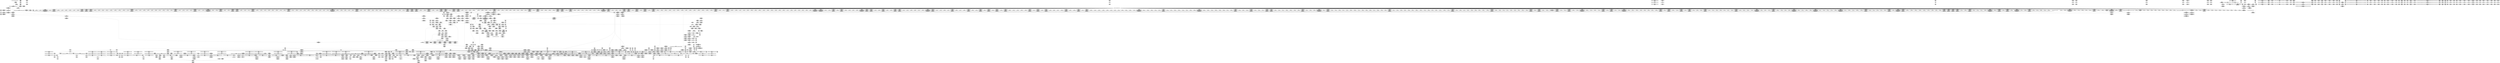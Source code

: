 digraph {
	CE0x4565f60 [shape=record,shape=Mrecord,label="{CE0x4565f60|selinux_inode_removexattr:_tmp5|security/selinux/hooks.c,3055}"]
	CE0x4642a30 [shape=record,shape=Mrecord,label="{CE0x4642a30|inode_has_perm:_tmp8|security/selinux/hooks.c,1611|*SummSource*}"]
	CE0x45cdf90 [shape=record,shape=Mrecord,label="{CE0x45cdf90|104:_%struct.inode*,_:_CRE_72,80_|*MultipleSource*|Function::selinux_inode_removexattr&Arg::dentry::|Function::selinux_inode_setotherxattr&Arg::dentry::|Function::dentry_has_perm&Arg::dentry::|security/selinux/hooks.c,1627}"]
	CE0x45ac500 [shape=record,shape=Mrecord,label="{CE0x45ac500|dentry_has_perm:_dentry1|security/selinux/hooks.c,1631}"]
	CE0x4612ba0 [shape=record,shape=Mrecord,label="{CE0x4612ba0|__validate_creds:_expval|include/linux/cred.h,173|*SummSource*}"]
	CE0x461ee00 [shape=record,shape=Mrecord,label="{CE0x461ee00|12:_i32,_56:_i8*,_:_CRE_474,475_}"]
	CE0x45531c0 [shape=record,shape=Mrecord,label="{CE0x45531c0|i64_12|*Constant*}"]
	CE0x45a01e0 [shape=record,shape=Mrecord,label="{CE0x45a01e0|GLOBAL:_capable|*Constant*|*SummSource*}"]
	CE0x455b4a0 [shape=record,shape=Mrecord,label="{CE0x455b4a0|selinux_inode_removexattr:_tmp11|security/selinux/hooks.c,3061}"]
	CE0x464aa40 [shape=record,shape=Mrecord,label="{CE0x464aa40|avc_has_perm:_entry|*SummSource*}"]
	CE0x462bb30 [shape=record,shape=Mrecord,label="{CE0x462bb30|12:_i32,_56:_i8*,_:_CRE_879,880_}"]
	CE0x4562ad0 [shape=record,shape=Mrecord,label="{CE0x4562ad0|selinux_inode_removexattr:_tmp4|security/selinux/hooks.c,3055|*SummSource*}"]
	CE0x4620540 [shape=record,shape=Mrecord,label="{CE0x4620540|12:_i32,_56:_i8*,_:_CRE_508,512_|*MultipleSource*|Function::inode_has_perm&Arg::inode::|*LoadInst*|security/selinux/hooks.c,1627|security/selinux/hooks.c,1611}"]
	CE0x4635950 [shape=record,shape=Mrecord,label="{CE0x4635950|inode_has_perm:_call|security/selinux/hooks.c,1614|*SummSink*}"]
	CE0x4598c10 [shape=record,shape=Mrecord,label="{CE0x4598c10|selinux_inode_setotherxattr:_tmp|*SummSource*}"]
	CE0x4583860 [shape=record,shape=Mrecord,label="{CE0x4583860|get_current:_entry|*SummSink*}"]
	CE0x46181a0 [shape=record,shape=Mrecord,label="{CE0x46181a0|12:_i32,_56:_i8*,_:_CRE_284,285_}"]
	CE0x4621890 [shape=record,shape=Mrecord,label="{CE0x4621890|12:_i32,_56:_i8*,_:_CRE_554,555_}"]
	CE0x45a5b90 [shape=record,shape=Mrecord,label="{CE0x45a5b90|12:_i32,_56:_i8*,_:_CRE_310,311_}"]
	CE0x4582800 [shape=record,shape=Mrecord,label="{CE0x4582800|selinux_inode_setotherxattr:_tmp16|security/selinux/hooks.c,2915}"]
	CE0x4560680 [shape=record,shape=Mrecord,label="{CE0x4560680|get_current:_tmp1}"]
	CE0x4653550 [shape=record,shape=Mrecord,label="{CE0x4653550|cred_sid:_sid|security/selinux/hooks.c,197|*SummSink*}"]
	CE0x462e980 [shape=record,shape=Mrecord,label="{CE0x462e980|12:_i32,_56:_i8*,_:_CRE_918,919_}"]
	CE0x461faf0 [shape=record,shape=Mrecord,label="{CE0x461faf0|12:_i32,_56:_i8*,_:_CRE_485,486_}"]
	CE0x455a880 [shape=record,shape=Mrecord,label="{CE0x455a880|i64_0|*Constant*}"]
	CE0x45a1400 [shape=record,shape=Mrecord,label="{CE0x45a1400|selinux_inode_setotherxattr:_tmp29|security/selinux/hooks.c,2920|*SummSource*}"]
	CE0x4568150 [shape=record,shape=Mrecord,label="{CE0x4568150|i8*_getelementptr_inbounds_(_45_x_i8_,_45_x_i8_*_.str12,_i32_0,_i32_0)|*Constant*|*SummSource*}"]
	CE0x45af670 [shape=record,shape=Mrecord,label="{CE0x45af670|GLOBAL:_current_task|Global_var:current_task}"]
	CE0x4653000 [shape=record,shape=Mrecord,label="{CE0x4653000|cred_sid:_tmp5|security/selinux/hooks.c,196|*SummSource*}"]
	CE0x4563400 [shape=record,shape=Mrecord,label="{CE0x4563400|i64*_getelementptr_inbounds_(_6_x_i64_,_6_x_i64_*___llvm_gcov_ctr241,_i64_0,_i64_3)|*Constant*|*SummSource*}"]
	CE0x464a900 [shape=record,shape=Mrecord,label="{CE0x464a900|avc_has_perm:_entry}"]
	CE0x4617820 [shape=record,shape=Mrecord,label="{CE0x4617820|12:_i32,_56:_i8*,_:_CRE_276,277_}"]
	CE0x45cff70 [shape=record,shape=Mrecord,label="{CE0x45cff70|inode_has_perm:_adp|Function::inode_has_perm&Arg::adp::}"]
	CE0x46131f0 [shape=record,shape=Mrecord,label="{CE0x46131f0|12:_i32,_56:_i8*,_:_CRE_194,195_}"]
	CE0x45c9180 [shape=record,shape=Mrecord,label="{CE0x45c9180|104:_%struct.inode*,_:_CRE_112,144_|*MultipleSource*|Function::selinux_inode_removexattr&Arg::dentry::|Function::selinux_inode_setotherxattr&Arg::dentry::|Function::dentry_has_perm&Arg::dentry::|security/selinux/hooks.c,1627}"]
	CE0x463c6a0 [shape=record,shape=Mrecord,label="{CE0x463c6a0|28:_i32,_32:_i16,_:_CRE_28,32_|*MultipleSource*|*LoadInst*|security/selinux/hooks.c,1615|security/selinux/hooks.c,1615|security/selinux/hooks.c,1617}"]
	CE0x4599500 [shape=record,shape=Mrecord,label="{CE0x4599500|selinux_inode_setotherxattr:_tmp2|*SummSink*}"]
	CE0x454fe30 [shape=record,shape=Mrecord,label="{CE0x454fe30|selinux_inode_removexattr:_entry|*SummSource*}"]
	CE0x45f0920 [shape=record,shape=Mrecord,label="{CE0x45f0920|104:_%struct.inode*,_:_CRE_317,318_}"]
	CE0x4631170 [shape=record,shape=Mrecord,label="{CE0x4631170|12:_i32,_56:_i8*,_:_CRE_983,984_}"]
	CE0x457c260 [shape=record,shape=Mrecord,label="{CE0x457c260|selinux_inode_setotherxattr:_tmp9|security/selinux/hooks.c,2915|*SummSink*}"]
	CE0x454de90 [shape=record,shape=Mrecord,label="{CE0x454de90|COLLAPSED:_GIRE_selinux_xfrm_refcount_global_%struct.atomic_t_zeroinitializer,_align_4:_elem_0:default:}"]
	CE0x464b4a0 [shape=record,shape=Mrecord,label="{CE0x464b4a0|__validate_creds:_tmp2|include/linux/cred.h,173|*SummSink*}"]
	CE0x4618d80 [shape=record,shape=Mrecord,label="{CE0x4618d80|12:_i32,_56:_i8*,_:_CRE_294,295_}"]
	CE0x464f5f0 [shape=record,shape=Mrecord,label="{CE0x464f5f0|inode_has_perm:_tmp16|security/selinux/hooks.c,1615|*SummSink*}"]
	CE0x4630980 [shape=record,shape=Mrecord,label="{CE0x4630980|12:_i32,_56:_i8*,_:_CRE_977,978_}"]
	CE0x45cf800 [shape=record,shape=Mrecord,label="{CE0x45cf800|inode_has_perm:_inode|Function::inode_has_perm&Arg::inode::|*SummSink*}"]
	CE0x45a2750 [shape=record,shape=Mrecord,label="{CE0x45a2750|i64*_getelementptr_inbounds_(_8_x_i64_,_8_x_i64_*___llvm_gcov_ctr154,_i64_0,_i64_2)|*Constant*|*SummSource*}"]
	CE0x4612310 [shape=record,shape=Mrecord,label="{CE0x4612310|12:_i32,_56:_i8*,_:_CRE_185,186_}"]
	CE0x45ac470 [shape=record,shape=Mrecord,label="{CE0x45ac470|dentry_has_perm:_call|security/selinux/hooks.c,1632}"]
	CE0x46298c0 [shape=record,shape=Mrecord,label="{CE0x46298c0|12:_i32,_56:_i8*,_:_CRE_808,816_|*MultipleSource*|Function::inode_has_perm&Arg::inode::|*LoadInst*|security/selinux/hooks.c,1627|security/selinux/hooks.c,1611}"]
	CE0x45b2c50 [shape=record,shape=Mrecord,label="{CE0x45b2c50|i1_true|*Constant*|*SummSource*}"]
	CE0x4654570 [shape=record,shape=Mrecord,label="{CE0x4654570|cred_sid:_bb|*SummSource*}"]
	CE0x459b250 [shape=record,shape=Mrecord,label="{CE0x459b250|inode_has_perm:_tmp5|security/selinux/hooks.c,1609|*SummSink*}"]
	CE0x459d4e0 [shape=record,shape=Mrecord,label="{CE0x459d4e0|cred_sid:_tmp3|*SummSource*}"]
	CE0x46447c0 [shape=record,shape=Mrecord,label="{CE0x46447c0|inode_has_perm:_tmp11|security/selinux/hooks.c,1612}"]
	CE0x45cc190 [shape=record,shape=Mrecord,label="{CE0x45cc190|104:_%struct.inode*,_:_CRE_219,220_}"]
	CE0x4604ec0 [shape=record,shape=Mrecord,label="{CE0x4604ec0|inode_has_perm:_do.end}"]
	CE0x45709d0 [shape=record,shape=Mrecord,label="{CE0x45709d0|selinux_inode_setotherxattr:_tmp6|security/selinux/hooks.c,2915}"]
	CE0x45f2dc0 [shape=record,shape=Mrecord,label="{CE0x45f2dc0|104:_%struct.inode*,_:_CRE_177,178_}"]
	CE0x45fda60 [shape=record,shape=Mrecord,label="{CE0x45fda60|104:_%struct.inode*,_:_CRE_24,40_|*MultipleSource*|Function::selinux_inode_removexattr&Arg::dentry::|Function::selinux_inode_setotherxattr&Arg::dentry::|Function::dentry_has_perm&Arg::dentry::|security/selinux/hooks.c,1627}"]
	CE0x4620ba0 [shape=record,shape=Mrecord,label="{CE0x4620ba0|12:_i32,_56:_i8*,_:_CRE_528,536_|*MultipleSource*|Function::inode_has_perm&Arg::inode::|*LoadInst*|security/selinux/hooks.c,1627|security/selinux/hooks.c,1611}"]
	CE0x45d3e10 [shape=record,shape=Mrecord,label="{CE0x45d3e10|selinux_inode_setotherxattr:_tmp34|security/selinux/hooks.c,2922|*SummSource*}"]
	CE0x45a0cb0 [shape=record,shape=Mrecord,label="{CE0x45a0cb0|selinux_inode_setotherxattr:_tmp28|security/selinux/hooks.c,2920}"]
	CE0x4621c60 [shape=record,shape=Mrecord,label="{CE0x4621c60|12:_i32,_56:_i8*,_:_CRE_557,558_}"]
	CE0x462ce30 [shape=record,shape=Mrecord,label="{CE0x462ce30|12:_i32,_56:_i8*,_:_CRE_895,896_}"]
	CE0x460b8e0 [shape=record,shape=Mrecord,label="{CE0x460b8e0|cred_sid:_tmp}"]
	CE0x462ae50 [shape=record,shape=Mrecord,label="{CE0x462ae50|12:_i32,_56:_i8*,_:_CRE_868,869_}"]
	CE0x456d870 [shape=record,shape=Mrecord,label="{CE0x456d870|__validate_creds:_entry|*SummSink*}"]
	CE0x4555a80 [shape=record,shape=Mrecord,label="{CE0x4555a80|i64*_getelementptr_inbounds_(_6_x_i64_,_6_x_i64_*___llvm_gcov_ctr241,_i64_0,_i64_4)|*Constant*}"]
	CE0x462bd90 [shape=record,shape=Mrecord,label="{CE0x462bd90|12:_i32,_56:_i8*,_:_CRE_881,882_}"]
	CE0x45d6150 [shape=record,shape=Mrecord,label="{CE0x45d6150|i64_19|*Constant*}"]
	CE0x4560610 [shape=record,shape=Mrecord,label="{CE0x4560610|i64_1|*Constant*}"]
	CE0x4570d20 [shape=record,shape=Mrecord,label="{CE0x4570d20|selinux_inode_setotherxattr:_tmp7|security/selinux/hooks.c,2915}"]
	CE0x45b14e0 [shape=record,shape=Mrecord,label="{CE0x45b14e0|dentry_has_perm:_tmp1}"]
	CE0x4558290 [shape=record,shape=Mrecord,label="{CE0x4558290|selinux_inode_removexattr:_tmp9|security/selinux/hooks.c,3060|*SummSink*}"]
	CE0x457ac50 [shape=record,shape=Mrecord,label="{CE0x457ac50|selinux_inode_removexattr:_call1|security/selinux/hooks.c,3056|*SummSink*}"]
	CE0x4625d80 [shape=record,shape=Mrecord,label="{CE0x4625d80|12:_i32,_56:_i8*,_:_CRE_612,613_}"]
	CE0x4577380 [shape=record,shape=Mrecord,label="{CE0x4577380|i64*_getelementptr_inbounds_(_25_x_i64_,_25_x_i64_*___llvm_gcov_ctr237,_i64_0,_i64_1)|*Constant*|*SummSource*}"]
	CE0x4643ba0 [shape=record,shape=Mrecord,label="{CE0x4643ba0|inode_has_perm:_tmp10|security/selinux/hooks.c,1611}"]
	CE0x462d550 [shape=record,shape=Mrecord,label="{CE0x462d550|12:_i32,_56:_i8*,_:_CRE_901,902_}"]
	CE0x45a5340 [shape=record,shape=Mrecord,label="{CE0x45a5340|dentry_has_perm:_tmp|*SummSource*}"]
	CE0x45da520 [shape=record,shape=Mrecord,label="{CE0x45da520|selinux_inode_setotherxattr:_tmp45|security/selinux/hooks.c,2927|*SummSink*}"]
	CE0x45ffaa0 [shape=record,shape=Mrecord,label="{CE0x45ffaa0|_call_void_mcount()_#3|*SummSource*}"]
	CE0x45a19f0 [shape=record,shape=Mrecord,label="{CE0x45a19f0|selinux_inode_setotherxattr:_tmp30|security/selinux/hooks.c,2920|*SummSource*}"]
	CE0x46450e0 [shape=record,shape=Mrecord,label="{CE0x46450e0|i32_512|*Constant*}"]
	CE0x4560720 [shape=record,shape=Mrecord,label="{CE0x4560720|selinux_inode_removexattr:_call|security/selinux/hooks.c,3055|*SummSource*}"]
	CE0x4577a50 [shape=record,shape=Mrecord,label="{CE0x4577a50|GLOBAL:___llvm_gcov_ctr241|Global_var:__llvm_gcov_ctr241|*SummSource*}"]
	CE0x462d1c0 [shape=record,shape=Mrecord,label="{CE0x462d1c0|12:_i32,_56:_i8*,_:_CRE_898,899_}"]
	CE0x45a2e20 [shape=record,shape=Mrecord,label="{CE0x45a2e20|_ret_i32_%call,_!dbg_!27723|security/selinux/hooks.c,1632}"]
	CE0x464e500 [shape=record,shape=Mrecord,label="{CE0x464e500|__validate_creds:_tmp7|include/linux/cred.h,174|*SummSource*}"]
	CE0x4583ae0 [shape=record,shape=Mrecord,label="{CE0x4583ae0|_ret_%struct.task_struct*_%tmp4,_!dbg_!27714|./arch/x86/include/asm/current.h,14}"]
	CE0x4603aa0 [shape=record,shape=Mrecord,label="{CE0x4603aa0|cred_sid:_tmp1|*SummSink*}"]
	CE0x462f300 [shape=record,shape=Mrecord,label="{CE0x462f300|12:_i32,_56:_i8*,_:_CRE_926,927_}"]
	CE0x4650e10 [shape=record,shape=Mrecord,label="{CE0x4650e10|i64*_getelementptr_inbounds_(_5_x_i64_,_5_x_i64_*___llvm_gcov_ctr155,_i64_0,_i64_4)|*Constant*|*SummSource*}"]
	CE0x4641a50 [shape=record,shape=Mrecord,label="{CE0x4641a50|inode_has_perm:_tobool2|security/selinux/hooks.c,1611|*SummSink*}"]
	CE0x4643cd0 [shape=record,shape=Mrecord,label="{CE0x4643cd0|inode_has_perm:_tmp10|security/selinux/hooks.c,1611|*SummSource*}"]
	CE0x46364a0 [shape=record,shape=Mrecord,label="{CE0x46364a0|cred_sid:_cred|Function::cred_sid&Arg::cred::|*SummSource*}"]
	CE0x460f850 [shape=record,shape=Mrecord,label="{CE0x460f850|12:_i32,_56:_i8*,_:_CRE_149,150_}"]
	CE0x45d6390 [shape=record,shape=Mrecord,label="{CE0x45d6390|selinux_inode_setotherxattr:_tmp36|security/selinux/hooks.c,2922}"]
	CE0x46368a0 [shape=record,shape=Mrecord,label="{CE0x46368a0|_ret_i32_%tmp6,_!dbg_!27716|security/selinux/hooks.c,197|*SummSource*}"]
	CE0x4614160 [shape=record,shape=Mrecord,label="{CE0x4614160|12:_i32,_56:_i8*,_:_CRE_207,208_}"]
	CE0x4609810 [shape=record,shape=Mrecord,label="{CE0x4609810|inode_has_perm:_if.then|*SummSink*}"]
	CE0x463bbf0 [shape=record,shape=Mrecord,label="{CE0x463bbf0|avc_has_perm:_entry|*SummSink*}"]
	CE0x4576280 [shape=record,shape=Mrecord,label="{CE0x4576280|selinux_inode_removexattr:_tmp7|security/selinux/hooks.c,3056|*SummSource*}"]
	CE0x46039b0 [shape=record,shape=Mrecord,label="{CE0x46039b0|cred_sid:_tmp1|*SummSource*}"]
	CE0x462d090 [shape=record,shape=Mrecord,label="{CE0x462d090|12:_i32,_56:_i8*,_:_CRE_897,898_}"]
	CE0x4609630 [shape=record,shape=Mrecord,label="{CE0x4609630|__validate_creds:_conv|include/linux/cred.h,173|*SummSink*}"]
	CE0x46130c0 [shape=record,shape=Mrecord,label="{CE0x46130c0|12:_i32,_56:_i8*,_:_CRE_193,194_}"]
	CE0x45a0360 [shape=record,shape=Mrecord,label="{CE0x45a0360|GLOBAL:_capable|*Constant*|*SummSink*}"]
	CE0x4621200 [shape=record,shape=Mrecord,label="{CE0x4621200|12:_i32,_56:_i8*,_:_CRE_544,552_|*MultipleSource*|Function::inode_has_perm&Arg::inode::|*LoadInst*|security/selinux/hooks.c,1627|security/selinux/hooks.c,1611}"]
	CE0x456bb40 [shape=record,shape=Mrecord,label="{CE0x456bb40|selinux_inode_setotherxattr:_tmp18|security/selinux/hooks.c,2915|*SummSink*}"]
	CE0x4653340 [shape=record,shape=Mrecord,label="{CE0x4653340|cred_sid:_tmp5|security/selinux/hooks.c,196|*SummSink*}"]
	CE0x460f390 [shape=record,shape=Mrecord,label="{CE0x460f390|12:_i32,_56:_i8*,_:_CRE_145,146_}"]
	CE0x4616fd0 [shape=record,shape=Mrecord,label="{CE0x4616fd0|12:_i32,_56:_i8*,_:_CRE_269,270_}"]
	CE0x46169e0 [shape=record,shape=Mrecord,label="{CE0x46169e0|12:_i32,_56:_i8*,_:_CRE_264,265_}"]
	CE0x45cbf30 [shape=record,shape=Mrecord,label="{CE0x45cbf30|104:_%struct.inode*,_:_CRE_217,218_}"]
	CE0x45fdd10 [shape=record,shape=Mrecord,label="{CE0x45fdd10|dentry_has_perm:_type|security/selinux/hooks.c,1630|*SummSink*}"]
	CE0x4613910 [shape=record,shape=Mrecord,label="{CE0x4613910|12:_i32,_56:_i8*,_:_CRE_200,201_}"]
	CE0x45653b0 [shape=record,shape=Mrecord,label="{CE0x45653b0|selinux_inode_setotherxattr:_tmp20|security/selinux/hooks.c,2917|*SummSink*}"]
	CE0x4624360 [shape=record,shape=Mrecord,label="{CE0x4624360|12:_i32,_56:_i8*,_:_CRE_590,591_}"]
	CE0x454dae0 [shape=record,shape=Mrecord,label="{CE0x454dae0|selinux_inode_setotherxattr:_tmp1|*SummSource*}"]
	CE0x46018e0 [shape=record,shape=Mrecord,label="{CE0x46018e0|__validate_creds:_cred|Function::__validate_creds&Arg::cred::|*SummSource*}"]
	CE0x4573880 [shape=record,shape=Mrecord,label="{CE0x4573880|selinux_inode_removexattr:_if.then}"]
	CE0x4638ba0 [shape=record,shape=Mrecord,label="{CE0x4638ba0|_ret_i32_%retval.0,_!dbg_!27728|security/selinux/avc.c,775|*SummSink*}"]
	CE0x4622ba0 [shape=record,shape=Mrecord,label="{CE0x4622ba0|12:_i32,_56:_i8*,_:_CRE_570,571_}"]
	CE0x454f0b0 [shape=record,shape=Mrecord,label="{CE0x454f0b0|i64*_getelementptr_inbounds_(_6_x_i64_,_6_x_i64_*___llvm_gcov_ctr241,_i64_0,_i64_0)|*Constant*|*SummSink*}"]
	CE0x45dd830 [shape=record,shape=Mrecord,label="{CE0x45dd830|dentry_has_perm:_entry}"]
	CE0x4597140 [shape=record,shape=Mrecord,label="{CE0x4597140|i64*_getelementptr_inbounds_(_2_x_i64_,_2_x_i64_*___llvm_gcov_ctr153,_i64_0,_i64_1)|*Constant*}"]
	CE0x45f3720 [shape=record,shape=Mrecord,label="{CE0x45f3720|104:_%struct.inode*,_:_CRE_187,188_}"]
	CE0x4616b10 [shape=record,shape=Mrecord,label="{CE0x4616b10|12:_i32,_56:_i8*,_:_CRE_265,266_}"]
	CE0x45f2190 [shape=record,shape=Mrecord,label="{CE0x45f2190|104:_%struct.inode*,_:_CRE_164,165_}"]
	CE0x4611140 [shape=record,shape=Mrecord,label="{CE0x4611140|12:_i32,_56:_i8*,_:_CRE_170,171_}"]
	CE0x45a39e0 [shape=record,shape=Mrecord,label="{CE0x45a39e0|selinux_inode_setotherxattr:_tmp48|security/selinux/hooks.c,2932}"]
	CE0x45cc780 [shape=record,shape=Mrecord,label="{CE0x45cc780|104:_%struct.inode*,_:_CRE_224,232_|*MultipleSource*|Function::selinux_inode_removexattr&Arg::dentry::|Function::selinux_inode_setotherxattr&Arg::dentry::|Function::dentry_has_perm&Arg::dentry::|security/selinux/hooks.c,1627}"]
	CE0x4603380 [shape=record,shape=Mrecord,label="{CE0x4603380|__validate_creds:_conv|include/linux/cred.h,173|*SummSource*}"]
	CE0x4618c50 [shape=record,shape=Mrecord,label="{CE0x4618c50|12:_i32,_56:_i8*,_:_CRE_293,294_}"]
	CE0x45a6480 [shape=record,shape=Mrecord,label="{CE0x45a6480|12:_i32,_56:_i8*,_:_CRE_344,352_|*MultipleSource*|Function::inode_has_perm&Arg::inode::|*LoadInst*|security/selinux/hooks.c,1627|security/selinux/hooks.c,1611}"]
	CE0x4639f80 [shape=record,shape=Mrecord,label="{CE0x4639f80|inode_has_perm:_tmp20|security/selinux/hooks.c,1618}"]
	CE0x45ca200 [shape=record,shape=Mrecord,label="{CE0x45ca200|104:_%struct.inode*,_:_CRE_156,157_}"]
	CE0x45f0de0 [shape=record,shape=Mrecord,label="{CE0x45f0de0|dentry_has_perm:_tmp4|*LoadInst*|security/selinux/hooks.c,1627|*SummSource*}"]
	CE0x46099f0 [shape=record,shape=Mrecord,label="{CE0x46099f0|inode_has_perm:_if.end|*SummSink*}"]
	CE0x462e720 [shape=record,shape=Mrecord,label="{CE0x462e720|12:_i32,_56:_i8*,_:_CRE_916,917_}"]
	CE0x4605ab0 [shape=record,shape=Mrecord,label="{CE0x4605ab0|i32_22|*Constant*|*SummSource*}"]
	CE0x455a990 [shape=record,shape=Mrecord,label="{CE0x455a990|selinux_inode_setotherxattr:_tmp5|security/selinux/hooks.c,2915}"]
	CE0x462b8d0 [shape=record,shape=Mrecord,label="{CE0x462b8d0|12:_i32,_56:_i8*,_:_CRE_877,878_}"]
	CE0x45c9a70 [shape=record,shape=Mrecord,label="{CE0x45c9a70|104:_%struct.inode*,_:_CRE_147,148_}"]
	CE0x46232c0 [shape=record,shape=Mrecord,label="{CE0x46232c0|12:_i32,_56:_i8*,_:_CRE_576,577_}"]
	CE0x45d0230 [shape=record,shape=Mrecord,label="{CE0x45d0230|inode_has_perm:_adp|Function::inode_has_perm&Arg::adp::|*SummSink*}"]
	CE0x4600980 [shape=record,shape=Mrecord,label="{CE0x4600980|i64*_getelementptr_inbounds_(_8_x_i64_,_8_x_i64_*___llvm_gcov_ctr154,_i64_0,_i64_1)|*Constant*}"]
	CE0x4621b60 [shape=record,shape=Mrecord,label="{CE0x4621b60|12:_i32,_56:_i8*,_:_CRE_556,557_}"]
	CE0x4627fa0 [shape=record,shape=Mrecord,label="{CE0x4627fa0|12:_i32,_56:_i8*,_:_CRE_696,704_|*MultipleSource*|Function::inode_has_perm&Arg::inode::|*LoadInst*|security/selinux/hooks.c,1627|security/selinux/hooks.c,1611}"]
	CE0x45d6f30 [shape=record,shape=Mrecord,label="{CE0x45d6f30|selinux_inode_setotherxattr:_tmp38|security/selinux/hooks.c,2922}"]
	CE0x45d5ec0 [shape=record,shape=Mrecord,label="{CE0x45d5ec0|i64_18|*Constant*}"]
	CE0x461e360 [shape=record,shape=Mrecord,label="{CE0x461e360|12:_i32,_56:_i8*,_:_CRE_448,456_|*MultipleSource*|Function::inode_has_perm&Arg::inode::|*LoadInst*|security/selinux/hooks.c,1627|security/selinux/hooks.c,1611}"]
	CE0x463eee0 [shape=record,shape=Mrecord,label="{CE0x463eee0|inode_has_perm:_and|security/selinux/hooks.c,1611|*SummSource*}"]
	CE0x4614290 [shape=record,shape=Mrecord,label="{CE0x4614290|12:_i32,_56:_i8*,_:_CRE_208,210_|*MultipleSource*|Function::inode_has_perm&Arg::inode::|*LoadInst*|security/selinux/hooks.c,1627|security/selinux/hooks.c,1611}"]
	CE0x45d8da0 [shape=record,shape=Mrecord,label="{CE0x45d8da0|selinux_inode_setotherxattr:_tmp42|*SummSource*}"]
	CE0x454f190 [shape=record,shape=Mrecord,label="{CE0x454f190|selinux_inode_removexattr:_tmp}"]
	CE0x4603780 [shape=record,shape=Mrecord,label="{CE0x4603780|__validate_creds:_file|Function::__validate_creds&Arg::file::}"]
	CE0x460a9e0 [shape=record,shape=Mrecord,label="{CE0x460a9e0|cred_sid:_tmp|*SummSource*}"]
	CE0x45972a0 [shape=record,shape=Mrecord,label="{CE0x45972a0|i64*_getelementptr_inbounds_(_2_x_i64_,_2_x_i64_*___llvm_gcov_ctr153,_i64_0,_i64_1)|*Constant*|*SummSource*}"]
	CE0x45f1210 [shape=record,shape=Mrecord,label="{CE0x45f1210|0:_i8,_8:_%struct.dentry*,_24:_%struct.selinux_audit_data*,_:_SCMRE_0,1_|*MultipleSource*|security/selinux/hooks.c, 1628|security/selinux/hooks.c,1630}"]
	CE0x45ced10 [shape=record,shape=Mrecord,label="{CE0x45ced10|104:_%struct.inode*,_:_CRE_95,96_}"]
	CE0x45ceaa0 [shape=record,shape=Mrecord,label="{CE0x45ceaa0|104:_%struct.inode*,_:_CRE_92,93_}"]
	CE0x45cf280 [shape=record,shape=Mrecord,label="{CE0x45cf280|inode_has_perm:_cred|Function::inode_has_perm&Arg::cred::|*SummSink*}"]
	CE0x4606070 [shape=record,shape=Mrecord,label="{CE0x4606070|inode_has_perm:_return}"]
	CE0x45a2c30 [shape=record,shape=Mrecord,label="{CE0x45a2c30|dentry_has_perm:_av|Function::dentry_has_perm&Arg::av::|*SummSink*}"]
	CE0x462f560 [shape=record,shape=Mrecord,label="{CE0x462f560|12:_i32,_56:_i8*,_:_CRE_928,929_}"]
	CE0x4653d20 [shape=record,shape=Mrecord,label="{CE0x4653d20|__validate_creds:_tmp8|include/linux/cred.h,175|*SummSink*}"]
	CE0x45f3270 [shape=record,shape=Mrecord,label="{CE0x45f3270|104:_%struct.inode*,_:_CRE_182,183_}"]
	CE0x464e780 [shape=record,shape=Mrecord,label="{CE0x464e780|_call_void___invalid_creds(%struct.cred*_%cred,_i8*_%file,_i32_%line)_#10,_!dbg_!27721|include/linux/cred.h,174|*SummSource*}"]
	CE0x45686f0 [shape=record,shape=Mrecord,label="{CE0x45686f0|i32_1|*Constant*}"]
	CE0x464d600 [shape=record,shape=Mrecord,label="{CE0x464d600|i64*_getelementptr_inbounds_(_5_x_i64_,_5_x_i64_*___llvm_gcov_ctr155,_i64_0,_i64_3)|*Constant*|*SummSource*}"]
	CE0x464f3e0 [shape=record,shape=Mrecord,label="{CE0x464f3e0|inode_has_perm:_tmp16|security/selinux/hooks.c,1615|*SummSource*}"]
	CE0x45f39f0 [shape=record,shape=Mrecord,label="{CE0x45f39f0|104:_%struct.inode*,_:_CRE_190,191_}"]
	CE0x45f3810 [shape=record,shape=Mrecord,label="{CE0x45f3810|104:_%struct.inode*,_:_CRE_188,189_}"]
	CE0x45b4710 [shape=record,shape=Mrecord,label="{CE0x45b4710|get_current:_tmp|*SummSource*}"]
	CE0x46528b0 [shape=record,shape=Mrecord,label="{CE0x46528b0|cred_sid:_tmp4|*LoadInst*|security/selinux/hooks.c,196}"]
	CE0x45a0020 [shape=record,shape=Mrecord,label="{CE0x45a0020|GLOBAL:_capable|*Constant*}"]
	CE0x459df70 [shape=record,shape=Mrecord,label="{CE0x459df70|inode_has_perm:_tmp2}"]
	CE0x45dd6d0 [shape=record,shape=Mrecord,label="{CE0x45dd6d0|GLOBAL:_dentry_has_perm|*Constant*|*SummSource*}"]
	CE0x45c96b0 [shape=record,shape=Mrecord,label="{CE0x45c96b0|104:_%struct.inode*,_:_CRE_145,146_}"]
	CE0x4548f00 [shape=record,shape=Mrecord,label="{CE0x4548f00|selinux_inode_setotherxattr:_if.else|*SummSink*}"]
	CE0x45efe80 [shape=record,shape=Mrecord,label="{CE0x45efe80|104:_%struct.inode*,_:_CRE_307,308_}"]
	CE0x4603900 [shape=record,shape=Mrecord,label="{CE0x4603900|__validate_creds:_file|Function::__validate_creds&Arg::file::|*SummSource*}"]
	CE0x464df50 [shape=record,shape=Mrecord,label="{CE0x464df50|__validate_creds:_tmp6|include/linux/cred.h,174|*SummSink*}"]
	CE0x45af7e0 [shape=record,shape=Mrecord,label="{CE0x45af7e0|%struct.task_struct*_(%struct.task_struct**)*_asm_movq_%gs:$_1:P_,$0_,_r,im,_dirflag_,_fpsr_,_flags_|*SummSource*}"]
	CE0x45580a0 [shape=record,shape=Mrecord,label="{CE0x45580a0|selinux_inode_removexattr:_tmp8|security/selinux/hooks.c,3060|*SummSource*}"]
	CE0x46188c0 [shape=record,shape=Mrecord,label="{CE0x46188c0|12:_i32,_56:_i8*,_:_CRE_290,291_}"]
	CE0x45a6ab0 [shape=record,shape=Mrecord,label="{CE0x45a6ab0|12:_i32,_56:_i8*,_:_CRE_376,384_|*MultipleSource*|Function::inode_has_perm&Arg::inode::|*LoadInst*|security/selinux/hooks.c,1627|security/selinux/hooks.c,1611}"]
	CE0x45cb480 [shape=record,shape=Mrecord,label="{CE0x45cb480|104:_%struct.inode*,_:_CRE_208,209_}"]
	CE0x456cb40 [shape=record,shape=Mrecord,label="{CE0x456cb40|selinux_inode_setotherxattr:_tmp17|security/selinux/hooks.c,2915|*SummSink*}"]
	CE0x4555320 [shape=record,shape=Mrecord,label="{CE0x4555320|selinux_inode_setotherxattr:_name|Function::selinux_inode_setotherxattr&Arg::name::|*SummSink*}"]
	CE0x455aa70 [shape=record,shape=Mrecord,label="{CE0x455aa70|selinux_inode_setotherxattr:_tmp5|security/selinux/hooks.c,2915|*SummSource*}"]
	CE0x454eae0 [shape=record,shape=Mrecord,label="{CE0x454eae0|selinux_inode_removexattr:_tmp1}"]
	CE0x456cad0 [shape=record,shape=Mrecord,label="{CE0x456cad0|selinux_inode_setotherxattr:_tmp17|security/selinux/hooks.c,2915|*SummSource*}"]
	CE0x464fd70 [shape=record,shape=Mrecord,label="{CE0x464fd70|GLOBAL:___llvm_gcov_ctr155|Global_var:__llvm_gcov_ctr155|*SummSource*}"]
	CE0x45dbcf0 [shape=record,shape=Mrecord,label="{CE0x45dbcf0|selinux_inode_setotherxattr:_tmp46|security/selinux/hooks.c,2931|*SummSink*}"]
	CE0x464ce50 [shape=record,shape=Mrecord,label="{CE0x464ce50|__validate_creds:_tmp4|include/linux/cred.h,173|*SummSink*}"]
	CE0x4630790 [shape=record,shape=Mrecord,label="{CE0x4630790|12:_i32,_56:_i8*,_:_CRE_976,977_}"]
	CE0x45f20a0 [shape=record,shape=Mrecord,label="{CE0x45f20a0|104:_%struct.inode*,_:_CRE_163,164_}"]
	CE0x4614d30 [shape=record,shape=Mrecord,label="{CE0x4614d30|12:_i32,_56:_i8*,_:_CRE_241,242_}"]
	CE0x4555930 [shape=record,shape=Mrecord,label="{CE0x4555930|_ret_i32_%retval.0,_!dbg_!27762|security/selinux/hooks.c,2932|*SummSource*}"]
	CE0x45ad6f0 [shape=record,shape=Mrecord,label="{CE0x45ad6f0|selinux_inode_setotherxattr:_tmp22|security/selinux/hooks.c,2917}"]
	CE0x4653450 [shape=record,shape=Mrecord,label="{CE0x4653450|cred_sid:_sid|security/selinux/hooks.c,197|*SummSource*}"]
	CE0x4610db0 [shape=record,shape=Mrecord,label="{CE0x4610db0|12:_i32,_56:_i8*,_:_CRE_167,168_}"]
	CE0x4626a90 [shape=record,shape=Mrecord,label="{CE0x4626a90|12:_i32,_56:_i8*,_:_CRE_623,624_}"]
	CE0x4602c90 [shape=record,shape=Mrecord,label="{CE0x4602c90|__validate_creds:_lnot|include/linux/cred.h,173|*SummSink*}"]
	CE0x4623060 [shape=record,shape=Mrecord,label="{CE0x4623060|12:_i32,_56:_i8*,_:_CRE_574,575_}"]
	CE0x457b550 [shape=record,shape=Mrecord,label="{CE0x457b550|selinux_inode_setotherxattr:_land.lhs.true|*SummSource*}"]
	CE0x45f2280 [shape=record,shape=Mrecord,label="{CE0x45f2280|104:_%struct.inode*,_:_CRE_165,166_}"]
	CE0x45764f0 [shape=record,shape=Mrecord,label="{CE0x45764f0|selinux_inode_setotherxattr:_dentry|Function::selinux_inode_setotherxattr&Arg::dentry::}"]
	CE0x456a0b0 [shape=record,shape=Mrecord,label="{CE0x456a0b0|selinux_inode_setotherxattr:_call|security/selinux/hooks.c,2915|*SummSource*}"]
	CE0x46408c0 [shape=record,shape=Mrecord,label="{CE0x46408c0|inode_has_perm:_conv|security/selinux/hooks.c,1611|*SummSink*}"]
	CE0x4631b80 [shape=record,shape=Mrecord,label="{CE0x4631b80|inode_has_perm:_tmp6|*LoadInst*|security/selinux/hooks.c,1611|*SummSource*}"]
	CE0x462fdb0 [shape=record,shape=Mrecord,label="{CE0x462fdb0|12:_i32,_56:_i8*,_:_CRE_935,936_}"]
	CE0x462d420 [shape=record,shape=Mrecord,label="{CE0x462d420|12:_i32,_56:_i8*,_:_CRE_900,901_}"]
	CE0x46323a0 [shape=record,shape=Mrecord,label="{CE0x46323a0|i64*_getelementptr_inbounds_(_8_x_i64_,_8_x_i64_*___llvm_gcov_ctr154,_i64_0,_i64_6)|*Constant*}"]
	CE0x460da30 [shape=record,shape=Mrecord,label="{CE0x460da30|12:_i32,_56:_i8*,_:_CRE_88,96_|*MultipleSource*|Function::inode_has_perm&Arg::inode::|*LoadInst*|security/selinux/hooks.c,1627|security/selinux/hooks.c,1611}"]
	CE0x462e000 [shape=record,shape=Mrecord,label="{CE0x462e000|12:_i32,_56:_i8*,_:_CRE_910,911_}"]
	CE0x4624950 [shape=record,shape=Mrecord,label="{CE0x4624950|12:_i32,_56:_i8*,_:_CRE_595,596_}"]
	CE0x462c970 [shape=record,shape=Mrecord,label="{CE0x462c970|12:_i32,_56:_i8*,_:_CRE_891,892_}"]
	CE0x45d8a30 [shape=record,shape=Mrecord,label="{CE0x45d8a30|selinux_inode_setotherxattr:_tmp41|security/selinux/hooks.c,2925|*SummSource*}"]
	CE0x4611f80 [shape=record,shape=Mrecord,label="{CE0x4611f80|12:_i32,_56:_i8*,_:_CRE_182,183_}"]
	CE0x45596c0 [shape=record,shape=Mrecord,label="{CE0x45596c0|selinux_inode_setotherxattr:_call5|security/selinux/hooks.c,2917|*SummSource*}"]
	CE0x45fe940 [shape=record,shape=Mrecord,label="{CE0x45fe940|_call_void_mcount()_#3}"]
	CE0x4636570 [shape=record,shape=Mrecord,label="{CE0x4636570|cred_sid:_cred|Function::cred_sid&Arg::cred::|*SummSink*}"]
	CE0x460de70 [shape=record,shape=Mrecord,label="{CE0x460de70|12:_i32,_56:_i8*,_:_CRE_104,112_|*MultipleSource*|Function::inode_has_perm&Arg::inode::|*LoadInst*|security/selinux/hooks.c,1627|security/selinux/hooks.c,1611}"]
	CE0x46127d0 [shape=record,shape=Mrecord,label="{CE0x46127d0|12:_i32,_56:_i8*,_:_CRE_189,190_}"]
	CE0x4653f20 [shape=record,shape=Mrecord,label="{CE0x4653f20|__validate_creds:_tmp9|include/linux/cred.h,175|*SummSink*}"]
	CE0x45dd930 [shape=record,shape=Mrecord,label="{CE0x45dd930|dentry_has_perm:_dentry|Function::dentry_has_perm&Arg::dentry::|*SummSink*}"]
	CE0x45cc2c0 [shape=record,shape=Mrecord,label="{CE0x45cc2c0|104:_%struct.inode*,_:_CRE_220,221_}"]
	CE0x45974a0 [shape=record,shape=Mrecord,label="{CE0x45974a0|i64*_getelementptr_inbounds_(_25_x_i64_,_25_x_i64_*___llvm_gcov_ctr237,_i64_0,_i64_0)|*Constant*}"]
	CE0x45d6290 [shape=record,shape=Mrecord,label="{CE0x45d6290|i64_19|*Constant*|*SummSink*}"]
	CE0x45cc8b0 [shape=record,shape=Mrecord,label="{CE0x45cc8b0|104:_%struct.inode*,_:_CRE_232,240_|*MultipleSource*|Function::selinux_inode_removexattr&Arg::dentry::|Function::selinux_inode_setotherxattr&Arg::dentry::|Function::dentry_has_perm&Arg::dentry::|security/selinux/hooks.c,1627}"]
	CE0x4577d60 [shape=record,shape=Mrecord,label="{CE0x4577d60|selinux_inode_removexattr:_tmp3|security/selinux/hooks.c,3055|*SummSink*}"]
	CE0x4623b10 [shape=record,shape=Mrecord,label="{CE0x4623b10|12:_i32,_56:_i8*,_:_CRE_583,584_}"]
	CE0x45743d0 [shape=record,shape=Mrecord,label="{CE0x45743d0|selinux_inode_removexattr:_tmp6|security/selinux/hooks.c,3056}"]
	CE0x46043d0 [shape=record,shape=Mrecord,label="{CE0x46043d0|GLOBAL:_creds_are_invalid|*Constant*|*SummSource*}"]
	CE0x45620c0 [shape=record,shape=Mrecord,label="{CE0x45620c0|selinux_inode_setotherxattr:_tmp13|security/selinux/hooks.c,2915}"]
	CE0x46225b0 [shape=record,shape=Mrecord,label="{CE0x46225b0|12:_i32,_56:_i8*,_:_CRE_565,566_}"]
	CE0x461df20 [shape=record,shape=Mrecord,label="{CE0x461df20|12:_i32,_56:_i8*,_:_CRE_432,440_|*MultipleSource*|Function::inode_has_perm&Arg::inode::|*LoadInst*|security/selinux/hooks.c,1627|security/selinux/hooks.c,1611}"]
	CE0x4604120 [shape=record,shape=Mrecord,label="{CE0x4604120|COLLAPSED:_GCMRE___llvm_gcov_ctr154_internal_global_8_x_i64_zeroinitializer:_elem_0:default:}"]
	CE0x460ef00 [shape=record,shape=Mrecord,label="{CE0x460ef00|12:_i32,_56:_i8*,_:_CRE_141,142_}"]
	CE0x4601bf0 [shape=record,shape=Mrecord,label="{CE0x4601bf0|__validate_creds:_call|include/linux/cred.h,173|*SummSource*}"]
	CE0x4630ba0 [shape=record,shape=Mrecord,label="{CE0x4630ba0|12:_i32,_56:_i8*,_:_CRE_978,979_}"]
	CE0x4566630 [shape=record,shape=Mrecord,label="{CE0x4566630|selinux_inode_removexattr:_tobool|security/selinux/hooks.c,3055|*SummSource*}"]
	CE0x46313d0 [shape=record,shape=Mrecord,label="{CE0x46313d0|12:_i32,_56:_i8*,_:_CRE_988,992_|*MultipleSource*|Function::inode_has_perm&Arg::inode::|*LoadInst*|security/selinux/hooks.c,1627|security/selinux/hooks.c,1611}"]
	CE0x4650c10 [shape=record,shape=Mrecord,label="{CE0x4650c10|_call_void___invalid_creds(%struct.cred*_%cred,_i8*_%file,_i32_%line)_#10,_!dbg_!27721|include/linux/cred.h,174|*SummSink*}"]
	CE0x46490b0 [shape=record,shape=Mrecord,label="{CE0x46490b0|avc_has_perm:_ssid|Function::avc_has_perm&Arg::ssid::|*SummSink*}"]
	CE0x45a7360 [shape=record,shape=Mrecord,label="{CE0x45a7360|12:_i32,_56:_i8*,_:_CRE_408,416_|*MultipleSource*|Function::inode_has_perm&Arg::inode::|*LoadInst*|security/selinux/hooks.c,1627|security/selinux/hooks.c,1611}"]
	CE0x45d20b0 [shape=record,shape=Mrecord,label="{CE0x45d20b0|i64*_getelementptr_inbounds_(_8_x_i64_,_8_x_i64_*___llvm_gcov_ctr154,_i64_0,_i64_0)|*Constant*|*SummSink*}"]
	CE0x4583a40 [shape=record,shape=Mrecord,label="{CE0x4583a40|_ret_%struct.task_struct*_%tmp4,_!dbg_!27714|./arch/x86/include/asm/current.h,14|*SummSource*}"]
	CE0x45af010 [shape=record,shape=Mrecord,label="{CE0x45af010|i32_78|*Constant*}"]
	CE0x462b670 [shape=record,shape=Mrecord,label="{CE0x462b670|12:_i32,_56:_i8*,_:_CRE_875,876_}"]
	CE0x455ad70 [shape=record,shape=Mrecord,label="{CE0x455ad70|selinux_inode_removexattr:_tmp10|security/selinux/hooks.c,3061|*SummSource*}"]
	CE0x4572b60 [shape=record,shape=Mrecord,label="{CE0x4572b60|selinux_inode_setotherxattr:_tobool|security/selinux/hooks.c,2915|*SummSource*}"]
	CE0x4581be0 [shape=record,shape=Mrecord,label="{CE0x4581be0|selinux_inode_setotherxattr:_tmp14|security/selinux/hooks.c,2915|*SummSource*}"]
	CE0x4607150 [shape=record,shape=Mrecord,label="{CE0x4607150|i32_4|*Constant*|*SummSource*}"]
	CE0x4624230 [shape=record,shape=Mrecord,label="{CE0x4624230|12:_i32,_56:_i8*,_:_CRE_589,590_}"]
	CE0x45dff30 [shape=record,shape=Mrecord,label="{CE0x45dff30|cred_sid:_tmp6|security/selinux/hooks.c,197|*SummSink*}"]
	CE0x4654500 [shape=record,shape=Mrecord,label="{CE0x4654500|i64*_getelementptr_inbounds_(_2_x_i64_,_2_x_i64_*___llvm_gcov_ctr131,_i64_0,_i64_0)|*Constant*}"]
	CE0x4558030 [shape=record,shape=Mrecord,label="{CE0x4558030|selinux_inode_removexattr:_tmp8|security/selinux/hooks.c,3060}"]
	CE0x45a0dd0 [shape=record,shape=Mrecord,label="{CE0x45a0dd0|selinux_inode_setotherxattr:_tmp28|security/selinux/hooks.c,2920|*SummSource*}"]
	CE0x45ad500 [shape=record,shape=Mrecord,label="{CE0x45ad500|selinux_inode_setotherxattr:_tmp21|security/selinux/hooks.c,2917|*SummSink*}"]
	CE0x46121e0 [shape=record,shape=Mrecord,label="{CE0x46121e0|12:_i32,_56:_i8*,_:_CRE_184,185_}"]
	CE0x46287f0 [shape=record,shape=Mrecord,label="{CE0x46287f0|12:_i32,_56:_i8*,_:_CRE_736,740_|*MultipleSource*|Function::inode_has_perm&Arg::inode::|*LoadInst*|security/selinux/hooks.c,1627|security/selinux/hooks.c,1611}"]
	CE0x45cac30 [shape=record,shape=Mrecord,label="{CE0x45cac30|104:_%struct.inode*,_:_CRE_201,202_}"]
	CE0x45a3e10 [shape=record,shape=Mrecord,label="{CE0x45a3e10|selinux_inode_setotherxattr:_tmp48|security/selinux/hooks.c,2932|*SummSink*}"]
	CE0x461f760 [shape=record,shape=Mrecord,label="{CE0x461f760|12:_i32,_56:_i8*,_:_CRE_482,483_}"]
	CE0x4553640 [shape=record,shape=Mrecord,label="{CE0x4553640|selinux_inode_setotherxattr:_tmp24|security/selinux/hooks.c,2919}"]
	CE0x45d9790 [shape=record,shape=Mrecord,label="{CE0x45d9790|selinux_inode_setotherxattr:_tmp43}"]
	CE0x45d7650 [shape=record,shape=Mrecord,label="{CE0x45d7650|selinux_inode_setotherxattr:_tmp39|security/selinux/hooks.c,2922|*SummSource*}"]
	CE0x45ce6e0 [shape=record,shape=Mrecord,label="{CE0x45ce6e0|104:_%struct.inode*,_:_CRE_89,90_}"]
	CE0x62e9a40 [shape=record,shape=Mrecord,label="{CE0x62e9a40|selinux_inode_removexattr:_tobool|security/selinux/hooks.c,3055|*SummSink*}"]
	CE0x4602d00 [shape=record,shape=Mrecord,label="{CE0x4602d00|__validate_creds:_lnot1|include/linux/cred.h,173|*SummSource*}"]
	CE0x462fa20 [shape=record,shape=Mrecord,label="{CE0x462fa20|12:_i32,_56:_i8*,_:_CRE_932,933_}"]
	CE0x462b540 [shape=record,shape=Mrecord,label="{CE0x462b540|12:_i32,_56:_i8*,_:_CRE_874,875_}"]
	CE0x463f1a0 [shape=record,shape=Mrecord,label="{CE0x463f1a0|i1_true|*Constant*}"]
	CE0x46071c0 [shape=record,shape=Mrecord,label="{CE0x46071c0|_ret_void,_!dbg_!27722|include/linux/cred.h,175}"]
	CE0x45cb6e0 [shape=record,shape=Mrecord,label="{CE0x45cb6e0|104:_%struct.inode*,_:_CRE_210,211_}"]
	CE0x4618070 [shape=record,shape=Mrecord,label="{CE0x4618070|12:_i32,_56:_i8*,_:_CRE_283,284_}"]
	CE0x4549b20 [shape=record,shape=Mrecord,label="{CE0x4549b20|_call_void_mcount()_#3}"]
	CE0x4625c50 [shape=record,shape=Mrecord,label="{CE0x4625c50|12:_i32,_56:_i8*,_:_CRE_611,612_}"]
	CE0x459c600 [shape=record,shape=Mrecord,label="{CE0x459c600|__validate_creds:_tmp1|*SummSource*}"]
	CE0x457c090 [shape=record,shape=Mrecord,label="{CE0x457c090|selinux_inode_setotherxattr:_tmp9|security/selinux/hooks.c,2915}"]
	CE0x4641cd0 [shape=record,shape=Mrecord,label="{CE0x4641cd0|i64_3|*Constant*}"]
	CE0x4636b00 [shape=record,shape=Mrecord,label="{CE0x4636b00|i32_10|*Constant*}"]
	CE0x46441e0 [shape=record,shape=Mrecord,label="{CE0x46441e0|i64*_getelementptr_inbounds_(_8_x_i64_,_8_x_i64_*___llvm_gcov_ctr154,_i64_0,_i64_5)|*Constant*}"]
	CE0x464ace0 [shape=record,shape=Mrecord,label="{CE0x464ace0|inode_has_perm:_call4|security/selinux/hooks.c,1617|*SummSource*}"]
	CE0x459e790 [shape=record,shape=Mrecord,label="{CE0x459e790|i32_0|*Constant*}"]
	CE0x45dbc80 [shape=record,shape=Mrecord,label="{CE0x45dbc80|i64*_getelementptr_inbounds_(_25_x_i64_,_25_x_i64_*___llvm_gcov_ctr237,_i64_0,_i64_23)|*Constant*|*SummSink*}"]
	CE0x462a520 [shape=record,shape=Mrecord,label="{CE0x462a520|12:_i32,_56:_i8*,_:_CRE_856,864_|*MultipleSource*|Function::inode_has_perm&Arg::inode::|*LoadInst*|security/selinux/hooks.c,1627|security/selinux/hooks.c,1611}"]
	CE0x454a710 [shape=record,shape=Mrecord,label="{CE0x454a710|selinux_inode_removexattr:_dentry|Function::selinux_inode_removexattr&Arg::dentry::|*SummSink*}"]
	CE0x45a2f90 [shape=record,shape=Mrecord,label="{CE0x45a2f90|_ret_i32_%call,_!dbg_!27723|security/selinux/hooks.c,1632|*SummSource*}"]
	CE0x456aa10 [shape=record,shape=Mrecord,label="{CE0x456aa10|COLLAPSED:_GCMRE___llvm_gcov_ctr98_internal_global_2_x_i64_zeroinitializer:_elem_0:default:}"]
	CE0x45cf170 [shape=record,shape=Mrecord,label="{CE0x45cf170|inode_has_perm:_cred|Function::inode_has_perm&Arg::cred::|*SummSource*}"]
	CE0x4619960 [shape=record,shape=Mrecord,label="{CE0x4619960|12:_i32,_56:_i8*,_:_CRE_304,305_}"]
	CE0x456f000 [shape=record,shape=Mrecord,label="{CE0x456f000|selinux_inode_setotherxattr:_if.end16}"]
	CE0x4583550 [shape=record,shape=Mrecord,label="{CE0x4583550|GLOBAL:_get_current|*Constant*|*SummSink*}"]
	CE0x45d9930 [shape=record,shape=Mrecord,label="{CE0x45d9930|selinux_inode_setotherxattr:_tmp43|*SummSource*}"]
	CE0x45dccd0 [shape=record,shape=Mrecord,label="{CE0x45dccd0|selinux_inode_setotherxattr:_call19|security/selinux/hooks.c,2931}"]
	CE0x455fd40 [shape=record,shape=Mrecord,label="{CE0x455fd40|get_current:_tmp1|*SummSink*}"]
	CE0x45d70f0 [shape=record,shape=Mrecord,label="{CE0x45d70f0|selinux_inode_setotherxattr:_tmp38|security/selinux/hooks.c,2922|*SummSource*}"]
	CE0x45f3360 [shape=record,shape=Mrecord,label="{CE0x45f3360|104:_%struct.inode*,_:_CRE_183,184_}"]
	CE0x45674a0 [shape=record,shape=Mrecord,label="{CE0x45674a0|i8*_getelementptr_inbounds_(_25_x_i8_,_25_x_i8_*_.str3,_i32_0,_i32_0)|*Constant*}"]
	CE0x4582fa0 [shape=record,shape=Mrecord,label="{CE0x4582fa0|selinux_inode_setotherxattr:_do.end}"]
	CE0x46107c0 [shape=record,shape=Mrecord,label="{CE0x46107c0|12:_i32,_56:_i8*,_:_CRE_162,163_}"]
	CE0x45497c0 [shape=record,shape=Mrecord,label="{CE0x45497c0|selinux_inode_setotherxattr:_tmp3|*SummSource*}"]
	CE0x4623650 [shape=record,shape=Mrecord,label="{CE0x4623650|12:_i32,_56:_i8*,_:_CRE_579,580_}"]
	CE0x45803c0 [shape=record,shape=Mrecord,label="{CE0x45803c0|i64_3|*Constant*|*SummSink*}"]
	CE0x45f0230 [shape=record,shape=Mrecord,label="{CE0x45f0230|104:_%struct.inode*,_:_CRE_311,312_}"]
	CE0x4597ea0 [shape=record,shape=Mrecord,label="{CE0x4597ea0|selinux_inode_setotherxattr:_do.body}"]
	CE0x4621fc0 [shape=record,shape=Mrecord,label="{CE0x4621fc0|12:_i32,_56:_i8*,_:_CRE_560,561_}"]
	CE0x462dda0 [shape=record,shape=Mrecord,label="{CE0x462dda0|12:_i32,_56:_i8*,_:_CRE_908,909_}"]
	CE0x45b3530 [shape=record,shape=Mrecord,label="{CE0x45b3530|__validate_creds:_tobool|include/linux/cred.h,173|*SummSource*}"]
	CE0x4610ee0 [shape=record,shape=Mrecord,label="{CE0x4610ee0|12:_i32,_56:_i8*,_:_CRE_168,169_}"]
	CE0x45729e0 [shape=record,shape=Mrecord,label="{CE0x45729e0|selinux_inode_setotherxattr:_tobool|security/selinux/hooks.c,2915}"]
	CE0x4617360 [shape=record,shape=Mrecord,label="{CE0x4617360|12:_i32,_56:_i8*,_:_CRE_272,273_}"]
	CE0x4653bb0 [shape=record,shape=Mrecord,label="{CE0x4653bb0|__validate_creds:_tmp8|include/linux/cred.h,175|*SummSource*}"]
	CE0x462e260 [shape=record,shape=Mrecord,label="{CE0x462e260|12:_i32,_56:_i8*,_:_CRE_912,913_}"]
	CE0x45b09d0 [shape=record,shape=Mrecord,label="{CE0x45b09d0|selinux_inode_setotherxattr:_if.end|*SummSource*}"]
	CE0x45a3ca0 [shape=record,shape=Mrecord,label="{CE0x45a3ca0|i64*_getelementptr_inbounds_(_25_x_i64_,_25_x_i64_*___llvm_gcov_ctr237,_i64_0,_i64_24)|*Constant*|*SummSource*}"]
	CE0x45ccf60 [shape=record,shape=Mrecord,label="{CE0x45ccf60|104:_%struct.inode*,_:_CRE_256,264_|*MultipleSource*|Function::selinux_inode_removexattr&Arg::dentry::|Function::selinux_inode_setotherxattr&Arg::dentry::|Function::dentry_has_perm&Arg::dentry::|security/selinux/hooks.c,1627}"]
	CE0x45f3ae0 [shape=record,shape=Mrecord,label="{CE0x45f3ae0|104:_%struct.inode*,_:_CRE_191,192_}"]
	CE0x459baa0 [shape=record,shape=Mrecord,label="{CE0x459baa0|_call_void_mcount()_#3|*SummSink*}"]
	CE0x46497d0 [shape=record,shape=Mrecord,label="{CE0x46497d0|avc_has_perm:_tclass|Function::avc_has_perm&Arg::tclass::|*SummSource*}"]
	CE0x46389c0 [shape=record,shape=Mrecord,label="{CE0x46389c0|_ret_i32_%retval.0,_!dbg_!27728|security/selinux/avc.c,775|*SummSource*}"]
	CE0x46168b0 [shape=record,shape=Mrecord,label="{CE0x46168b0|12:_i32,_56:_i8*,_:_CRE_263,264_}"]
	CE0x460f260 [shape=record,shape=Mrecord,label="{CE0x460f260|12:_i32,_56:_i8*,_:_CRE_144,145_}"]
	CE0x4555af0 [shape=record,shape=Mrecord,label="{CE0x4555af0|i64*_getelementptr_inbounds_(_6_x_i64_,_6_x_i64_*___llvm_gcov_ctr241,_i64_0,_i64_4)|*Constant*|*SummSink*}"]
	CE0x4605570 [shape=record,shape=Mrecord,label="{CE0x4605570|__validate_creds:_lnot|include/linux/cred.h,173}"]
	CE0x4619830 [shape=record,shape=Mrecord,label="{CE0x4619830|12:_i32,_56:_i8*,_:_CRE_303,304_}"]
	CE0x464dcd0 [shape=record,shape=Mrecord,label="{CE0x464dcd0|__validate_creds:_tmp6|include/linux/cred.h,174}"]
	CE0x462b7a0 [shape=record,shape=Mrecord,label="{CE0x462b7a0|12:_i32,_56:_i8*,_:_CRE_876,877_}"]
	CE0x46278b0 [shape=record,shape=Mrecord,label="{CE0x46278b0|12:_i32,_56:_i8*,_:_CRE_680,684_|*MultipleSource*|Function::inode_has_perm&Arg::inode::|*LoadInst*|security/selinux/hooks.c,1627|security/selinux/hooks.c,1611}"]
	CE0x4567de0 [shape=record,shape=Mrecord,label="{CE0x4567de0|i32_2915|*Constant*|*SummSink*}"]
	CE0x45af1b0 [shape=record,shape=Mrecord,label="{CE0x45af1b0|i32_78|*Constant*|*SummSink*}"]
	CE0x45a33d0 [shape=record,shape=Mrecord,label="{CE0x45a33d0|i32_-1|*Constant*|*SummSource*}"]
	CE0x45b1240 [shape=record,shape=Mrecord,label="{CE0x45b1240|selinux_inode_setotherxattr:_if.else}"]
	CE0x464d000 [shape=record,shape=Mrecord,label="{CE0x464d000|__validate_creds:_tmp5|include/linux/cred.h,173}"]
	CE0x4603630 [shape=record,shape=Mrecord,label="{CE0x4603630|i32_1609|*Constant*}"]
	CE0x45f4200 [shape=record,shape=Mrecord,label="{CE0x45f4200|dentry_has_perm:_d_inode|security/selinux/hooks.c,1627}"]
	CE0x457fe70 [shape=record,shape=Mrecord,label="{CE0x457fe70|GLOBAL:_selinux_inode_setotherxattr.__warned|Global_var:selinux_inode_setotherxattr.__warned|*SummSink*}"]
	"CONST[source:0(mediator),value:2(dynamic)][purpose:{object}]"
	CE0x464dd40 [shape=record,shape=Mrecord,label="{CE0x464dd40|__validate_creds:_tmp6|include/linux/cred.h,174|*SummSource*}"]
	CE0x454aae0 [shape=record,shape=Mrecord,label="{CE0x454aae0|selinux_inode_setotherxattr:_dentry|Function::selinux_inode_setotherxattr&Arg::dentry::|*SummSource*}"]
	CE0x462bec0 [shape=record,shape=Mrecord,label="{CE0x462bec0|12:_i32,_56:_i8*,_:_CRE_882,883_}"]
	CE0x461f0d0 [shape=record,shape=Mrecord,label="{CE0x461f0d0|12:_i32,_56:_i8*,_:_CRE_476,477_}"]
	CE0x45f0cb0 [shape=record,shape=Mrecord,label="{CE0x45f0cb0|dentry_has_perm:_tmp4|*LoadInst*|security/selinux/hooks.c,1627}"]
	CE0x45c9ae0 [shape=record,shape=Mrecord,label="{CE0x45c9ae0|104:_%struct.inode*,_:_CRE_148,149_}"]
	CE0x464b350 [shape=record,shape=Mrecord,label="{CE0x464b350|i32_(i32,_i32,_i16,_i32,_%struct.common_audit_data*)*_bitcast_(i32_(i32,_i32,_i16,_i32,_%struct.common_audit_data.495*)*_avc_has_perm_to_i32_(i32,_i32,_i16,_i32,_%struct.common_audit_data*)*)|*Constant*|*SummSink*}"]
	CE0x455fc70 [shape=record,shape=Mrecord,label="{CE0x455fc70|selinux_inode_removexattr:_entry|*SummSink*}"]
	CE0x464d8f0 [shape=record,shape=Mrecord,label="{CE0x464d8f0|i64*_getelementptr_inbounds_(_5_x_i64_,_5_x_i64_*___llvm_gcov_ctr155,_i64_0,_i64_3)|*Constant*|*SummSink*}"]
	CE0x46265d0 [shape=record,shape=Mrecord,label="{CE0x46265d0|12:_i32,_56:_i8*,_:_CRE_619,620_}"]
	CE0x46088d0 [shape=record,shape=Mrecord,label="{CE0x46088d0|12:_i32,_56:_i8*,_:_CRE_12,16_|*MultipleSource*|Function::inode_has_perm&Arg::inode::|*LoadInst*|security/selinux/hooks.c,1627|security/selinux/hooks.c,1611}"]
	CE0x4567b20 [shape=record,shape=Mrecord,label="{CE0x4567b20|i32_2915|*Constant*}"]
	CE0x456af50 [shape=record,shape=Mrecord,label="{CE0x456af50|i8_10|*Constant*|*SummSource*}"]
	CE0x455c760 [shape=record,shape=Mrecord,label="{CE0x455c760|dentry_has_perm:_tmp2|*SummSink*}"]
	CE0x46361b0 [shape=record,shape=Mrecord,label="{CE0x46361b0|cred_sid:_entry|*SummSource*}"]
	CE0x4619bc0 [shape=record,shape=Mrecord,label="{CE0x4619bc0|12:_i32,_56:_i8*,_:_CRE_306,307_}"]
	CE0x45b0700 [shape=record,shape=Mrecord,label="{CE0x45b0700|selinux_inode_setotherxattr:_do.body|*SummSource*}"]
	CE0x455df00 [shape=record,shape=Mrecord,label="{CE0x455df00|selinux_inode_setotherxattr:_if.end13|*SummSource*}"]
	CE0x4625fe0 [shape=record,shape=Mrecord,label="{CE0x4625fe0|12:_i32,_56:_i8*,_:_CRE_614,615_}"]
	CE0x454ed70 [shape=record,shape=Mrecord,label="{CE0x454ed70|selinux_inode_removexattr:_return}"]
	CE0x4610300 [shape=record,shape=Mrecord,label="{CE0x4610300|12:_i32,_56:_i8*,_:_CRE_158,159_}"]
	CE0x46194a0 [shape=record,shape=Mrecord,label="{CE0x46194a0|12:_i32,_56:_i8*,_:_CRE_300,301_}"]
	CE0x456f820 [shape=record,shape=Mrecord,label="{CE0x456f820|selinux_inode_setotherxattr:_entry|*SummSource*}"]
	CE0x4625eb0 [shape=record,shape=Mrecord,label="{CE0x4625eb0|12:_i32,_56:_i8*,_:_CRE_613,614_}"]
	CE0x46357e0 [shape=record,shape=Mrecord,label="{CE0x46357e0|inode_has_perm:_call|security/selinux/hooks.c,1614|*SummSource*}"]
	CE0x45ca9d0 [shape=record,shape=Mrecord,label="{CE0x45ca9d0|104:_%struct.inode*,_:_CRE_199,200_}"]
	CE0x4611d20 [shape=record,shape=Mrecord,label="{CE0x4611d20|12:_i32,_56:_i8*,_:_CRE_180,181_}"]
	CE0x45df6c0 [shape=record,shape=Mrecord,label="{CE0x45df6c0|cred_sid:_tmp6|security/selinux/hooks.c,197}"]
	CE0x4618790 [shape=record,shape=Mrecord,label="{CE0x4618790|12:_i32,_56:_i8*,_:_CRE_289,290_}"]
	CE0x4639930 [shape=record,shape=Mrecord,label="{CE0x4639930|inode_has_perm:_tmp19|security/selinux/hooks.c,1618|*SummSource*}"]
	CE0x459e8a0 [shape=record,shape=Mrecord,label="{CE0x459e8a0|12:_i32,_56:_i8*,_:_CRE_0,2_|*MultipleSource*|Function::inode_has_perm&Arg::inode::|*LoadInst*|security/selinux/hooks.c,1627|security/selinux/hooks.c,1611}"]
	CE0x4626bc0 [shape=record,shape=Mrecord,label="{CE0x4626bc0|12:_i32,_56:_i8*,_:_CRE_624,628_|*MultipleSource*|Function::inode_has_perm&Arg::inode::|*LoadInst*|security/selinux/hooks.c,1627|security/selinux/hooks.c,1611}"]
	CE0x4629d00 [shape=record,shape=Mrecord,label="{CE0x4629d00|12:_i32,_56:_i8*,_:_CRE_824,832_|*MultipleSource*|Function::inode_has_perm&Arg::inode::|*LoadInst*|security/selinux/hooks.c,1627|security/selinux/hooks.c,1611}"]
	CE0x4638140 [shape=record,shape=Mrecord,label="{CE0x4638140|inode_has_perm:_tmp17|security/selinux/hooks.c,1617|*SummSink*}"]
	CE0x45df3e0 [shape=record,shape=Mrecord,label="{CE0x45df3e0|0:_i32,_4:_i32,_8:_i32,_12:_i32,_:_CMRE_16,20_|*MultipleSource*|security/selinux/hooks.c,196|security/selinux/hooks.c,197|*LoadInst*|security/selinux/hooks.c,196}"]
	CE0x45f1d80 [shape=record,shape=Mrecord,label="{CE0x45f1d80|104:_%struct.inode*,_:_CRE_160,161_}"]
	CE0x4623fd0 [shape=record,shape=Mrecord,label="{CE0x4623fd0|12:_i32,_56:_i8*,_:_CRE_587,588_}"]
	CE0x460e4d0 [shape=record,shape=Mrecord,label="{CE0x460e4d0|12:_i32,_56:_i8*,_:_CRE_128,136_|*MultipleSource*|Function::inode_has_perm&Arg::inode::|*LoadInst*|security/selinux/hooks.c,1627|security/selinux/hooks.c,1611}"]
	CE0x455fef0 [shape=record,shape=Mrecord,label="{CE0x455fef0|i64_2|*Constant*|*SummSink*}"]
	CE0x45c9d50 [shape=record,shape=Mrecord,label="{CE0x45c9d50|104:_%struct.inode*,_:_CRE_151,152_}"]
	CE0x45d51d0 [shape=record,shape=Mrecord,label="{CE0x45d51d0|selinux_inode_setotherxattr:_tmp40|security/selinux/hooks.c,2925|*SummSource*}"]
	CE0x4570c20 [shape=record,shape=Mrecord,label="{CE0x4570c20|selinux_inode_setotherxattr:_tmp6|security/selinux/hooks.c,2915|*SummSource*}"]
	CE0x462cd00 [shape=record,shape=Mrecord,label="{CE0x462cd00|12:_i32,_56:_i8*,_:_CRE_894,895_}"]
	CE0x459f010 [shape=record,shape=Mrecord,label="{CE0x459f010|12:_i32,_56:_i8*,_:_CRE_48,56_|*MultipleSource*|Function::inode_has_perm&Arg::inode::|*LoadInst*|security/selinux/hooks.c,1627|security/selinux/hooks.c,1611}"]
	CE0x45d05b0 [shape=record,shape=Mrecord,label="{CE0x45d05b0|_ret_i32_%retval.0,_!dbg_!27739|security/selinux/hooks.c,1618|*SummSource*}"]
	CE0x464cbb0 [shape=record,shape=Mrecord,label="{CE0x464cbb0|__validate_creds:_tmp4|include/linux/cred.h,173}"]
	CE0x45d25f0 [shape=record,shape=Mrecord,label="{CE0x45d25f0|i64*_getelementptr_inbounds_(_25_x_i64_,_25_x_i64_*___llvm_gcov_ctr237,_i64_0,_i64_16)|*Constant*}"]
	CE0x4568e90 [shape=record,shape=Mrecord,label="{CE0x4568e90|i8_1|*Constant*|*SummSource*}"]
	CE0x4633940 [shape=record,shape=Mrecord,label="{CE0x4633940|inode_has_perm:_sclass|security/selinux/hooks.c,1617|*SummSink*}"]
	CE0x46283b0 [shape=record,shape=Mrecord,label="{CE0x46283b0|12:_i32,_56:_i8*,_:_CRE_712,728_|*MultipleSource*|Function::inode_has_perm&Arg::inode::|*LoadInst*|security/selinux/hooks.c,1627|security/selinux/hooks.c,1611}"]
	CE0x464a450 [shape=record,shape=Mrecord,label="{CE0x464a450|inode_has_perm:_sclass|security/selinux/hooks.c,1617|*SummSource*}"]
	CE0x46175c0 [shape=record,shape=Mrecord,label="{CE0x46175c0|12:_i32,_56:_i8*,_:_CRE_274,275_}"]
	CE0x4564bf0 [shape=record,shape=Mrecord,label="{CE0x4564bf0|i64_10|*Constant*}"]
	CE0x45b25f0 [shape=record,shape=Mrecord,label="{CE0x45b25f0|inode_has_perm:_tmp4|security/selinux/hooks.c,1609}"]
	CE0x4607d30 [shape=record,shape=Mrecord,label="{CE0x4607d30|_call_void___validate_creds(%struct.cred*_%cred,_i8*_getelementptr_inbounds_(_25_x_i8_,_25_x_i8_*_.str3,_i32_0,_i32_0),_i32_1609)_#10,_!dbg_!27719|security/selinux/hooks.c,1609|*SummSink*}"]
	CE0x4550450 [shape=record,shape=Mrecord,label="{CE0x4550450|selinux_inode_removexattr:_return|*SummSource*}"]
	CE0x4620760 [shape=record,shape=Mrecord,label="{CE0x4620760|12:_i32,_56:_i8*,_:_CRE_512,520_|*MultipleSource*|Function::inode_has_perm&Arg::inode::|*LoadInst*|security/selinux/hooks.c,1627|security/selinux/hooks.c,1611}"]
	CE0x457b630 [shape=record,shape=Mrecord,label="{CE0x457b630|selinux_inode_setotherxattr:_land.lhs.true|*SummSink*}"]
	CE0x4580430 [shape=record,shape=Mrecord,label="{CE0x4580430|selinux_inode_setotherxattr:_tmp4|security/selinux/hooks.c,2915}"]
	CE0x4553760 [shape=record,shape=Mrecord,label="{CE0x4553760|selinux_inode_setotherxattr:_tmp24|security/selinux/hooks.c,2919|*SummSource*}"]
	CE0x459ed60 [shape=record,shape=Mrecord,label="{CE0x459ed60|12:_i32,_56:_i8*,_:_CRE_32,40_|*MultipleSource*|Function::inode_has_perm&Arg::inode::|*LoadInst*|security/selinux/hooks.c,1627|security/selinux/hooks.c,1611}"]
	CE0x4569a70 [shape=record,shape=Mrecord,label="{CE0x4569a70|get_current:_tmp3|*SummSink*}"]
	CE0x45d1560 [shape=record,shape=Mrecord,label="{CE0x45d1560|__validate_creds:_if.end|*SummSink*}"]
	CE0x46451d0 [shape=record,shape=Mrecord,label="{CE0x46451d0|i32_512|*Constant*|*SummSource*}"]
	CE0x46114d0 [shape=record,shape=Mrecord,label="{CE0x46114d0|12:_i32,_56:_i8*,_:_CRE_173,174_}"]
	CE0x46418e0 [shape=record,shape=Mrecord,label="{CE0x46418e0|inode_has_perm:_tobool2|security/selinux/hooks.c,1611|*SummSource*}"]
	CE0x455de40 [shape=record,shape=Mrecord,label="{CE0x455de40|selinux_inode_setotherxattr:_if.end13}"]
	CE0x463f670 [shape=record,shape=Mrecord,label="{CE0x463f670|inode_has_perm:_lnot|security/selinux/hooks.c,1611|*SummSink*}"]
	CE0x455cf20 [shape=record,shape=Mrecord,label="{CE0x455cf20|i64*_getelementptr_inbounds_(_6_x_i64_,_6_x_i64_*___llvm_gcov_ctr241,_i64_0,_i64_5)|*Constant*}"]
	CE0x4619370 [shape=record,shape=Mrecord,label="{CE0x4619370|12:_i32,_56:_i8*,_:_CRE_299,300_}"]
	CE0x46182d0 [shape=record,shape=Mrecord,label="{CE0x46182d0|12:_i32,_56:_i8*,_:_CRE_285,286_}"]
	CE0x45dad70 [shape=record,shape=Mrecord,label="{CE0x45dad70|selinux_inode_setotherxattr:_tmp45|security/selinux/hooks.c,2927|*SummSource*}"]
	CE0x4600ef0 [shape=record,shape=Mrecord,label="{CE0x4600ef0|inode_has_perm:_tmp1|*SummSource*}"]
	CE0x4622f30 [shape=record,shape=Mrecord,label="{CE0x4622f30|12:_i32,_56:_i8*,_:_CRE_573,574_}"]
	CE0x46101d0 [shape=record,shape=Mrecord,label="{CE0x46101d0|12:_i32,_56:_i8*,_:_CRE_157,158_}"]
	CE0x4578110 [shape=record,shape=Mrecord,label="{CE0x4578110|selinux_inode_removexattr:_name|Function::selinux_inode_removexattr&Arg::name::}"]
	CE0x4636290 [shape=record,shape=Mrecord,label="{CE0x4636290|cred_sid:_entry|*SummSink*}"]
	CE0x46252d0 [shape=record,shape=Mrecord,label="{CE0x46252d0|12:_i32,_56:_i8*,_:_CRE_603,604_}"]
	CE0x4577690 [shape=record,shape=Mrecord,label="{CE0x4577690|selinux_inode_removexattr:_call|security/selinux/hooks.c,3055|*SummSink*}"]
	CE0x46098a0 [shape=record,shape=Mrecord,label="{CE0x46098a0|inode_has_perm:_if.end}"]
	CE0x45adea0 [shape=record,shape=Mrecord,label="{CE0x45adea0|selinux_inode_setotherxattr:_tmp23|security/selinux/hooks.c,2917|*SummSource*}"]
	CE0x45a4790 [shape=record,shape=Mrecord,label="{CE0x45a4790|selinux_inode_setotherxattr:_tmp49|security/selinux/hooks.c,2932|*SummSource*}"]
	CE0x4613dd0 [shape=record,shape=Mrecord,label="{CE0x4613dd0|12:_i32,_56:_i8*,_:_CRE_204,205_}"]
	CE0x45c98e0 [shape=record,shape=Mrecord,label="{CE0x45c98e0|104:_%struct.inode*,_:_CRE_146,147_}"]
	CE0x45676f0 [shape=record,shape=Mrecord,label="{CE0x45676f0|i8*_getelementptr_inbounds_(_25_x_i8_,_25_x_i8_*_.str3,_i32_0,_i32_0)|*Constant*|*SummSource*}"]
	CE0x45de4c0 [shape=record,shape=Mrecord,label="{CE0x45de4c0|dentry_has_perm:_av|Function::dentry_has_perm&Arg::av::}"]
	CE0x4562130 [shape=record,shape=Mrecord,label="{CE0x4562130|selinux_inode_setotherxattr:_tmp13|security/selinux/hooks.c,2915|*SummSource*}"]
	CE0x45d5930 [shape=record,shape=Mrecord,label="{CE0x45d5930|i32_21|*Constant*}"]
	CE0x4649390 [shape=record,shape=Mrecord,label="{CE0x4649390|avc_has_perm:_tsid|Function::avc_has_perm&Arg::tsid::|*SummSource*}"]
	CE0x459f7e0 [shape=record,shape=Mrecord,label="{CE0x459f7e0|12:_i32,_56:_i8*,_:_CRE_76,80_|*MultipleSource*|Function::inode_has_perm&Arg::inode::|*LoadInst*|security/selinux/hooks.c,1627|security/selinux/hooks.c,1611}"]
	CE0x454ea70 [shape=record,shape=Mrecord,label="{CE0x454ea70|i64_1|*Constant*|*SummSource*}"]
	CE0x460f980 [shape=record,shape=Mrecord,label="{CE0x460f980|12:_i32,_56:_i8*,_:_CRE_150,151_}"]
	CE0x45ca110 [shape=record,shape=Mrecord,label="{CE0x45ca110|104:_%struct.inode*,_:_CRE_155,156_}"]
	CE0x4609ad0 [shape=record,shape=Mrecord,label="{CE0x4609ad0|inode_has_perm:_bb}"]
	CE0x45505c0 [shape=record,shape=Mrecord,label="{CE0x45505c0|i64_1|*Constant*|*SummSink*}"]
	CE0x4610b50 [shape=record,shape=Mrecord,label="{CE0x4610b50|12:_i32,_56:_i8*,_:_CRE_165,166_}"]
	CE0x45b3cc0 [shape=record,shape=Mrecord,label="{CE0x45b3cc0|selinux_inode_setotherxattr:_tobool1|security/selinux/hooks.c,2915}"]
	CE0x460ff70 [shape=record,shape=Mrecord,label="{CE0x460ff70|12:_i32,_56:_i8*,_:_CRE_155,156_}"]
	CE0x4613f00 [shape=record,shape=Mrecord,label="{CE0x4613f00|12:_i32,_56:_i8*,_:_CRE_205,206_}"]
	CE0x4616520 [shape=record,shape=Mrecord,label="{CE0x4616520|12:_i32,_56:_i8*,_:_CRE_260,261_}"]
	CE0x45de830 [shape=record,shape=Mrecord,label="{CE0x45de830|selinux_inode_setotherxattr:_tmp48|security/selinux/hooks.c,2932|*SummSource*}"]
	CE0x45a3600 [shape=record,shape=Mrecord,label="{CE0x45a3600|selinux_inode_setotherxattr:_retval.0}"]
	CE0x46035c0 [shape=record,shape=Mrecord,label="{CE0x46035c0|__validate_creds:_file|Function::__validate_creds&Arg::file::|*SummSink*}"]
	CE0x462ab80 [shape=record,shape=Mrecord,label="{CE0x462ab80|12:_i32,_56:_i8*,_:_CRE_866,867_}"]
	CE0x46437f0 [shape=record,shape=Mrecord,label="{CE0x46437f0|inode_has_perm:_tmp9|security/selinux/hooks.c,1611|*SummSource*}"]
	CE0x4630e70 [shape=record,shape=Mrecord,label="{CE0x4630e70|12:_i32,_56:_i8*,_:_CRE_980,981_}"]
	CE0x4559290 [shape=record,shape=Mrecord,label="{CE0x4559290|selinux_inode_setotherxattr:_tmp19|security/selinux/hooks.c,2915|*SummSink*}"]
	CE0x45dc510 [shape=record,shape=Mrecord,label="{CE0x45dc510|selinux_inode_setotherxattr:_tmp47|security/selinux/hooks.c,2931|*SummSource*}"]
	CE0x45deb90 [shape=record,shape=Mrecord,label="{CE0x45deb90|0:_i32,_4:_i32,_8:_i32,_12:_i32,_:_CMRE_0,4_|*MultipleSource*|security/selinux/hooks.c,196|security/selinux/hooks.c,197|*LoadInst*|security/selinux/hooks.c,196}"]
	CE0x4620fb0 [shape=record,shape=Mrecord,label="{CE0x4620fb0|12:_i32,_56:_i8*,_:_CRE_540,544_|*MultipleSource*|Function::inode_has_perm&Arg::inode::|*LoadInst*|security/selinux/hooks.c,1627|security/selinux/hooks.c,1611}"]
	CE0x4634a20 [shape=record,shape=Mrecord,label="{CE0x4634a20|inode_has_perm:_tmp13|security/selinux/hooks.c,1614}"]
	CE0x45afad0 [shape=record,shape=Mrecord,label="{CE0x45afad0|selinux_inode_setotherxattr:_if.then|*SummSource*}"]
	CE0x4626700 [shape=record,shape=Mrecord,label="{CE0x4626700|12:_i32,_56:_i8*,_:_CRE_620,621_}"]
	CE0x4608a00 [shape=record,shape=Mrecord,label="{CE0x4608a00|12:_i32,_56:_i8*,_:_CRE_16,24_|*MultipleSource*|Function::inode_has_perm&Arg::inode::|*LoadInst*|security/selinux/hooks.c,1627|security/selinux/hooks.c,1611}"]
	CE0x4652b10 [shape=record,shape=Mrecord,label="{CE0x4652b10|cred_sid:_tmp4|*LoadInst*|security/selinux/hooks.c,196|*SummSink*}"]
	CE0x45d45d0 [shape=record,shape=Mrecord,label="{CE0x45d45d0|i64*_getelementptr_inbounds_(_25_x_i64_,_25_x_i64_*___llvm_gcov_ctr237,_i64_0,_i64_17)|*Constant*|*SummSink*}"]
	CE0x45d77d0 [shape=record,shape=Mrecord,label="{CE0x45d77d0|selinux_inode_setotherxattr:_tmp39|security/selinux/hooks.c,2922|*SummSink*}"]
	CE0x4549300 [shape=record,shape=Mrecord,label="{CE0x4549300|selinux_inode_setotherxattr:_land.lhs.true2|*SummSource*}"]
	CE0x45659c0 [shape=record,shape=Mrecord,label="{CE0x45659c0|i64*_getelementptr_inbounds_(_25_x_i64_,_25_x_i64_*___llvm_gcov_ctr237,_i64_0,_i64_1)|*Constant*|*SummSink*}"]
	CE0x4598ba0 [shape=record,shape=Mrecord,label="{CE0x4598ba0|COLLAPSED:_GCMRE___llvm_gcov_ctr237_internal_global_25_x_i64_zeroinitializer:_elem_0:default:}"]
	CE0x45a5cc0 [shape=record,shape=Mrecord,label="{CE0x45a5cc0|12:_i32,_56:_i8*,_:_CRE_311,312_}"]
	CE0x455ade0 [shape=record,shape=Mrecord,label="{CE0x455ade0|selinux_inode_removexattr:_tmp10|security/selinux/hooks.c,3061|*SummSink*}"]
	CE0x45d0850 [shape=record,shape=Mrecord,label="{CE0x45d0850|inode_has_perm:_do.body|*SummSource*}"]
	CE0x45a7cd0 [shape=record,shape=Mrecord,label="{CE0x45a7cd0|dentry_has_perm:_type|security/selinux/hooks.c,1630|*SummSource*}"]
	CE0x462ada0 [shape=record,shape=Mrecord,label="{CE0x462ada0|12:_i32,_56:_i8*,_:_CRE_867,868_}"]
	CE0x4569e80 [shape=record,shape=Mrecord,label="{CE0x4569e80|_call_void_mcount()_#3|*SummSink*}"]
	CE0x45f3630 [shape=record,shape=Mrecord,label="{CE0x45f3630|104:_%struct.inode*,_:_CRE_186,187_}"]
	CE0x4623d70 [shape=record,shape=Mrecord,label="{CE0x4623d70|12:_i32,_56:_i8*,_:_CRE_585,586_}"]
	CE0x461e580 [shape=record,shape=Mrecord,label="{CE0x461e580|12:_i32,_56:_i8*,_:_CRE_456,464_|*MultipleSource*|Function::inode_has_perm&Arg::inode::|*LoadInst*|security/selinux/hooks.c,1627|security/selinux/hooks.c,1611}"]
	CE0x45726a0 [shape=record,shape=Mrecord,label="{CE0x45726a0|i32_0|*Constant*}"]
	CE0x45a6050 [shape=record,shape=Mrecord,label="{CE0x45a6050|12:_i32,_56:_i8*,_:_CRE_328,336_|*MultipleSource*|Function::inode_has_perm&Arg::inode::|*LoadInst*|security/selinux/hooks.c,1627|security/selinux/hooks.c,1611}"]
	CE0x4570ee0 [shape=record,shape=Mrecord,label="{CE0x4570ee0|selinux_inode_setotherxattr:_tmp7|security/selinux/hooks.c,2915|*SummSource*}"]
	CE0x45d9530 [shape=record,shape=Mrecord,label="{CE0x45d9530|i64*_getelementptr_inbounds_(_25_x_i64_,_25_x_i64_*___llvm_gcov_ctr237,_i64_0,_i64_21)|*Constant*|*SummSink*}"]
	CE0x45ce450 [shape=record,shape=Mrecord,label="{CE0x45ce450|104:_%struct.inode*,_:_CRE_88,89_}"]
	CE0x456b5b0 [shape=record,shape=Mrecord,label="{CE0x456b5b0|dentry_has_perm:_u|security/selinux/hooks.c,1631|*SummSource*}"]
	CE0x4631710 [shape=record,shape=Mrecord,label="{CE0x4631710|12:_i32,_56:_i8*,_:_CRE_1000,1008_|*MultipleSource*|Function::inode_has_perm&Arg::inode::|*LoadInst*|security/selinux/hooks.c,1627|security/selinux/hooks.c,1611}"]
	CE0x4622220 [shape=record,shape=Mrecord,label="{CE0x4622220|12:_i32,_56:_i8*,_:_CRE_562,563_}"]
	CE0x4600e30 [shape=record,shape=Mrecord,label="{CE0x4600e30|__validate_creds:_lnot.ext|include/linux/cred.h,173|*SummSource*}"]
	"CONST[source:2(external),value:0(static)][purpose:{operation}]"
	CE0x4582230 [shape=record,shape=Mrecord,label="{CE0x4582230|selinux_inode_setotherxattr:_tmp15|security/selinux/hooks.c,2915|*SummSource*}"]
	CE0x45d80f0 [shape=record,shape=Mrecord,label="{CE0x45d80f0|i64*_getelementptr_inbounds_(_25_x_i64_,_25_x_i64_*___llvm_gcov_ctr237,_i64_0,_i64_20)|*Constant*|*SummSource*}"]
	CE0x4624bb0 [shape=record,shape=Mrecord,label="{CE0x4624bb0|12:_i32,_56:_i8*,_:_CRE_597,598_}"]
	CE0x45d1770 [shape=record,shape=Mrecord,label="{CE0x45d1770|__validate_creds:_bb|*SummSource*}"]
	CE0x45d8e10 [shape=record,shape=Mrecord,label="{CE0x45d8e10|selinux_inode_setotherxattr:_tmp42}"]
	CE0x45d64b0 [shape=record,shape=Mrecord,label="{CE0x45d64b0|selinux_inode_setotherxattr:_tmp36|security/selinux/hooks.c,2922|*SummSource*}"]
	CE0x4599490 [shape=record,shape=Mrecord,label="{CE0x4599490|selinux_inode_setotherxattr:_tmp2|*SummSource*}"]
	CE0x456d430 [shape=record,shape=Mrecord,label="{CE0x456d430|GLOBAL:_get_current|*Constant*}"]
	CE0x45b4af0 [shape=record,shape=Mrecord,label="{CE0x45b4af0|selinux_inode_setotherxattr:_tmp25|security/selinux/hooks.c,2919}"]
	CE0x454a0b0 [shape=record,shape=Mrecord,label="{CE0x454a0b0|i64_2|*Constant*|*SummSource*}"]
	CE0x45b3e20 [shape=record,shape=Mrecord,label="{CE0x45b3e20|selinux_inode_setotherxattr:_tobool1|security/selinux/hooks.c,2915|*SummSource*}"]
	CE0x45cc060 [shape=record,shape=Mrecord,label="{CE0x45cc060|104:_%struct.inode*,_:_CRE_218,219_}"]
	CE0x4618eb0 [shape=record,shape=Mrecord,label="{CE0x4618eb0|12:_i32,_56:_i8*,_:_CRE_295,296_}"]
	CE0x45ad160 [shape=record,shape=Mrecord,label="{CE0x45ad160|GLOBAL:_inode_has_perm|*Constant*|*SummSink*}"]
	CE0x461f020 [shape=record,shape=Mrecord,label="{CE0x461f020|12:_i32,_56:_i8*,_:_CRE_475,476_}"]
	CE0x45604a0 [shape=record,shape=Mrecord,label="{CE0x45604a0|i64*_getelementptr_inbounds_(_6_x_i64_,_6_x_i64_*___llvm_gcov_ctr241,_i64_0,_i64_0)|*Constant*}"]
	CE0x4554500 [shape=record,shape=Mrecord,label="{CE0x4554500|selinux_inode_setotherxattr:_call11|security/selinux/hooks.c,2920}"]
	CE0x4581410 [shape=record,shape=Mrecord,label="{CE0x4581410|selinux_inode_setotherxattr:_tmp8|security/selinux/hooks.c,2915|*SummSink*}"]
	CE0x45652e0 [shape=record,shape=Mrecord,label="{CE0x45652e0|selinux_inode_setotherxattr:_tmp20|security/selinux/hooks.c,2917|*SummSource*}"]
	CE0x45cc520 [shape=record,shape=Mrecord,label="{CE0x45cc520|104:_%struct.inode*,_:_CRE_222,223_}"]
	CE0x45ca3e0 [shape=record,shape=Mrecord,label="{CE0x45ca3e0|104:_%struct.inode*,_:_CRE_158,159_}"]
	CE0x4604a10 [shape=record,shape=Mrecord,label="{CE0x4604a10|cred_sid:_tmp|*SummSink*}"]
	CE0x45da4b0 [shape=record,shape=Mrecord,label="{CE0x45da4b0|selinux_inode_setotherxattr:_tmp44|security/selinux/hooks.c,2927|*SummSink*}"]
	CE0x45586b0 [shape=record,shape=Mrecord,label="{CE0x45586b0|selinux_inode_removexattr:_tmp2|security/selinux/hooks.c,3055}"]
	CE0x4553150 [shape=record,shape=Mrecord,label="{CE0x4553150|i64_15|*Constant*|*SummSink*}"]
	CE0x4602340 [shape=record,shape=Mrecord,label="{CE0x4602340|i64*_getelementptr_inbounds_(_2_x_i64_,_2_x_i64_*___llvm_gcov_ctr131,_i64_0,_i64_1)|*Constant*|*SummSink*}"]
	CE0x45c8fa0 [shape=record,shape=Mrecord,label="{CE0x45c8fa0|104:_%struct.inode*,_:_CRE_96,104_|*MultipleSource*|Function::selinux_inode_removexattr&Arg::dentry::|Function::selinux_inode_setotherxattr&Arg::dentry::|Function::dentry_has_perm&Arg::dentry::|security/selinux/hooks.c,1627}"]
	CE0x46294b0 [shape=record,shape=Mrecord,label="{CE0x46294b0|12:_i32,_56:_i8*,_:_CRE_792,800_|*MultipleSource*|Function::inode_has_perm&Arg::inode::|*LoadInst*|security/selinux/hooks.c,1627|security/selinux/hooks.c,1611}"]
	CE0x454acd0 [shape=record,shape=Mrecord,label="{CE0x454acd0|selinux_inode_setotherxattr:_dentry|Function::selinux_inode_setotherxattr&Arg::dentry::|*SummSink*}"]
	CE0x45d2bb0 [shape=record,shape=Mrecord,label="{CE0x45d2bb0|selinux_inode_setotherxattr:_tmp33|security/selinux/hooks.c,2921|*SummSink*}"]
	CE0x45d5400 [shape=record,shape=Mrecord,label="{CE0x45d5400|selinux_inode_setotherxattr:_call14|security/selinux/hooks.c,2922|*SummSource*}"]
	CE0x4636740 [shape=record,shape=Mrecord,label="{CE0x4636740|_ret_i32_%tmp6,_!dbg_!27716|security/selinux/hooks.c,197}"]
	CE0x4638250 [shape=record,shape=Mrecord,label="{CE0x4638250|avc_has_perm:_requested|Function::avc_has_perm&Arg::requested::|*SummSource*}"]
	CE0x45b3360 [shape=record,shape=Mrecord,label="{CE0x45b3360|__validate_creds:_tobool|include/linux/cred.h,173}"]
	CE0x4618530 [shape=record,shape=Mrecord,label="{CE0x4618530|12:_i32,_56:_i8*,_:_CRE_287,288_}"]
	CE0x455e950 [shape=record,shape=Mrecord,label="{CE0x455e950|i64*_getelementptr_inbounds_(_6_x_i64_,_6_x_i64_*___llvm_gcov_ctr241,_i64_0,_i64_0)|*Constant*|*SummSource*}"]
	CE0x455d360 [shape=record,shape=Mrecord,label="{CE0x455d360|i64*_getelementptr_inbounds_(_25_x_i64_,_25_x_i64_*___llvm_gcov_ctr237,_i64_0,_i64_0)|*Constant*|*SummSink*}"]
	CE0x462fb50 [shape=record,shape=Mrecord,label="{CE0x462fb50|12:_i32,_56:_i8*,_:_CRE_933,934_}"]
	CE0x4625b20 [shape=record,shape=Mrecord,label="{CE0x4625b20|12:_i32,_56:_i8*,_:_CRE_610,611_}"]
	CE0x46312a0 [shape=record,shape=Mrecord,label="{CE0x46312a0|12:_i32,_56:_i8*,_:_CRE_984,988_|*MultipleSource*|Function::inode_has_perm&Arg::inode::|*LoadInst*|security/selinux/hooks.c,1627|security/selinux/hooks.c,1611}"]
	CE0x459f5c0 [shape=record,shape=Mrecord,label="{CE0x459f5c0|12:_i32,_56:_i8*,_:_CRE_72,76_|*MultipleSource*|Function::inode_has_perm&Arg::inode::|*LoadInst*|security/selinux/hooks.c,1627|security/selinux/hooks.c,1611}"]
	CE0x45a1d90 [shape=record,shape=Mrecord,label="{CE0x45a1d90|selinux_inode_setotherxattr:_tmp31|security/selinux/hooks.c,2920}"]
	CE0x4615480 [shape=record,shape=Mrecord,label="{CE0x4615480|12:_i32,_56:_i8*,_:_CRE_246,247_}"]
	CE0x45d46b0 [shape=record,shape=Mrecord,label="{CE0x45d46b0|selinux_inode_setotherxattr:_tmp35|security/selinux/hooks.c,2922|*SummSink*}"]
	CE0x4635640 [shape=record,shape=Mrecord,label="{CE0x4635640|i32_10|*Constant*|*SummSource*}"]
	CE0x4628e50 [shape=record,shape=Mrecord,label="{CE0x4628e50|12:_i32,_56:_i8*,_:_CRE_760,768_|*MultipleSource*|Function::inode_has_perm&Arg::inode::|*LoadInst*|security/selinux/hooks.c,1627|security/selinux/hooks.c,1611}"]
	CE0x45747a0 [shape=record,shape=Mrecord,label="{CE0x45747a0|selinux_inode_removexattr:_return|*SummSink*}"]
	CE0x45a0b40 [shape=record,shape=Mrecord,label="{CE0x45a0b40|i64_14|*Constant*|*SummSource*}"]
	CE0x462f0a0 [shape=record,shape=Mrecord,label="{CE0x462f0a0|12:_i32,_56:_i8*,_:_CRE_924,925_}"]
	CE0x45d24e0 [shape=record,shape=Mrecord,label="{CE0x45d24e0|_call_void_mcount()_#3|*SummSource*}"]
	CE0x45dfa50 [shape=record,shape=Mrecord,label="{CE0x45dfa50|cred_sid:_tmp6|security/selinux/hooks.c,197|*SummSource*}"]
	CE0x4651070 [shape=record,shape=Mrecord,label="{CE0x4651070|i64*_getelementptr_inbounds_(_5_x_i64_,_5_x_i64_*___llvm_gcov_ctr155,_i64_0,_i64_4)|*Constant*}"]
	CE0x4640db0 [shape=record,shape=Mrecord,label="{CE0x4640db0|GLOBAL:_llvm.expect.i64|*Constant*|*SummSink*}"]
	CE0x45766a0 [shape=record,shape=Mrecord,label="{CE0x45766a0|_call_void_mcount()_#3}"]
	CE0x45a3100 [shape=record,shape=Mrecord,label="{CE0x45a3100|_ret_i32_%call,_!dbg_!27723|security/selinux/hooks.c,1632|*SummSink*}"]
	CE0x45cfbc0 [shape=record,shape=Mrecord,label="{CE0x45cfbc0|inode_has_perm:_perms|Function::inode_has_perm&Arg::perms::|*SummSource*}"]
	CE0x463ef70 [shape=record,shape=Mrecord,label="{CE0x463ef70|inode_has_perm:_and|security/selinux/hooks.c,1611|*SummSink*}"]
	CE0x45677f0 [shape=record,shape=Mrecord,label="{CE0x45677f0|GLOBAL:_lockdep_rcu_suspicious|*Constant*}"]
	CE0x4638800 [shape=record,shape=Mrecord,label="{CE0x4638800|avc_has_perm:_auditdata|Function::avc_has_perm&Arg::auditdata::|*SummSink*}"]
	CE0x4564b80 [shape=record,shape=Mrecord,label="{CE0x4564b80|VOIDTB_TE_array:_GCR_.str68_private_unnamed_addr_constant_20_x_i8_c_security.capability_00_,_align_1:_elem_0:default:}"]
	CE0x45d9150 [shape=record,shape=Mrecord,label="{CE0x45d9150|i64*_getelementptr_inbounds_(_25_x_i64_,_25_x_i64_*___llvm_gcov_ctr237,_i64_0,_i64_21)|*Constant*}"]
	CE0x4549db0 [shape=record,shape=Mrecord,label="{CE0x4549db0|i64*_getelementptr_inbounds_(_6_x_i64_,_6_x_i64_*___llvm_gcov_ctr241,_i64_0,_i64_3)|*Constant*|*SummSink*}"]
	CE0x4643e40 [shape=record,shape=Mrecord,label="{CE0x4643e40|inode_has_perm:_tmp10|security/selinux/hooks.c,1611|*SummSink*}"]
	CE0x463c7d0 [shape=record,shape=Mrecord,label="{CE0x463c7d0|28:_i32,_32:_i16,_:_CRE_32,34_|*MultipleSource*|*LoadInst*|security/selinux/hooks.c,1615|security/selinux/hooks.c,1615|security/selinux/hooks.c,1617}"]
	CE0x4583bf0 [shape=record,shape=Mrecord,label="{CE0x4583bf0|_ret_%struct.task_struct*_%tmp4,_!dbg_!27714|./arch/x86/include/asm/current.h,14|*SummSink*}"]
	CE0x4630350 [shape=record,shape=Mrecord,label="{CE0x4630350|12:_i32,_56:_i8*,_:_CRE_960,968_|*MultipleSource*|Function::inode_has_perm&Arg::inode::|*LoadInst*|security/selinux/hooks.c,1627|security/selinux/hooks.c,1611}"]
	CE0x45cec20 [shape=record,shape=Mrecord,label="{CE0x45cec20|104:_%struct.inode*,_:_CRE_94,95_}"]
	CE0x4649c60 [shape=record,shape=Mrecord,label="{CE0x4649c60|avc_has_perm:_requested|Function::avc_has_perm&Arg::requested::}"]
	CE0x4561460 [shape=record,shape=Mrecord,label="{CE0x4561460|selinux_inode_removexattr:_tmp9|security/selinux/hooks.c,3060|*SummSource*}"]
	CE0x45cfd60 [shape=record,shape=Mrecord,label="{CE0x45cfd60|inode_has_perm:_perms|Function::inode_has_perm&Arg::perms::|*SummSink*}"]
	CE0x4629ae0 [shape=record,shape=Mrecord,label="{CE0x4629ae0|12:_i32,_56:_i8*,_:_CRE_816,824_|*MultipleSource*|Function::inode_has_perm&Arg::inode::|*LoadInst*|security/selinux/hooks.c,1627|security/selinux/hooks.c,1611}"]
	CE0x464c6c0 [shape=record,shape=Mrecord,label="{CE0x464c6c0|__validate_creds:_tmp3|include/linux/cred.h,173}"]
	CE0x4642170 [shape=record,shape=Mrecord,label="{CE0x4642170|inode_has_perm:_tmp7|security/selinux/hooks.c,1611|*SummSink*}"]
	CE0x45558c0 [shape=record,shape=Mrecord,label="{CE0x45558c0|_ret_i32_%retval.0,_!dbg_!27762|security/selinux/hooks.c,2932|*SummSink*}"]
	CE0x45eff30 [shape=record,shape=Mrecord,label="{CE0x45eff30|104:_%struct.inode*,_:_CRE_308,309_}"]
	CE0x462d8e0 [shape=record,shape=Mrecord,label="{CE0x462d8e0|12:_i32,_56:_i8*,_:_CRE_904,905_}"]
	CE0x455f710 [shape=record,shape=Mrecord,label="{CE0x455f710|selinux_inode_removexattr:_dentry|Function::selinux_inode_removexattr&Arg::dentry::}"]
	CE0x45ca020 [shape=record,shape=Mrecord,label="{CE0x45ca020|104:_%struct.inode*,_:_CRE_154,155_}"]
	CE0x45b0c80 [shape=record,shape=Mrecord,label="{CE0x45b0c80|dentry_has_perm:_ad|security/selinux/hooks.c, 1628|*SummSource*}"]
	CE0x455e1f0 [shape=record,shape=Mrecord,label="{CE0x455e1f0|selinux_inode_setotherxattr:_if.end18|*SummSink*}"]
	CE0x45506d0 [shape=record,shape=Mrecord,label="{CE0x45506d0|selinux_inode_removexattr:_tmp1|*SummSource*}"]
	CE0x45b08e0 [shape=record,shape=Mrecord,label="{CE0x45b08e0|selinux_inode_setotherxattr:_if.end}"]
	CE0x4604af0 [shape=record,shape=Mrecord,label="{CE0x4604af0|cred_sid:_tmp1}"]
	CE0x45f2910 [shape=record,shape=Mrecord,label="{CE0x45f2910|104:_%struct.inode*,_:_CRE_172,173_}"]
	CE0x4640a30 [shape=record,shape=Mrecord,label="{CE0x4640a30|i64_4|*Constant*}"]
	CE0x4615810 [shape=record,shape=Mrecord,label="{CE0x4615810|12:_i32,_56:_i8*,_:_CRE_249,250_}"]
	CE0x454e160 [shape=record,shape=Mrecord,label="{CE0x454e160|i32_0|*Constant*|*SummSource*}"]
	CE0x45db530 [shape=record,shape=Mrecord,label="{CE0x45db530|selinux_inode_setotherxattr:_tmp46|security/selinux/hooks.c,2931}"]
	CE0x4652e30 [shape=record,shape=Mrecord,label="{CE0x4652e30|i32_1|*Constant*}"]
	CE0x45f0590 [shape=record,shape=Mrecord,label="{CE0x45f0590|104:_%struct.inode*,_:_CRE_314,315_}"]
	CE0x45cafc0 [shape=record,shape=Mrecord,label="{CE0x45cafc0|104:_%struct.inode*,_:_CRE_204,205_}"]
	CE0x460f5f0 [shape=record,shape=Mrecord,label="{CE0x460f5f0|12:_i32,_56:_i8*,_:_CRE_147,148_}"]
	CE0x464e970 [shape=record,shape=Mrecord,label="{CE0x464e970|_call_void___invalid_creds(%struct.cred*_%cred,_i8*_%file,_i32_%line)_#10,_!dbg_!27721|include/linux/cred.h,174}"]
	CE0x45a0a10 [shape=record,shape=Mrecord,label="{CE0x45a0a10|selinux_inode_setotherxattr:_tmp32|security/selinux/hooks.c,2921|*SummSource*}"]
	CE0x45ca8a0 [shape=record,shape=Mrecord,label="{CE0x45ca8a0|104:_%struct.inode*,_:_CRE_198,199_}"]
	CE0x4570740 [shape=record,shape=Mrecord,label="{CE0x4570740|selinux_inode_setotherxattr:_tmp5|security/selinux/hooks.c,2915|*SummSink*}"]
	CE0x45f2fa0 [shape=record,shape=Mrecord,label="{CE0x45f2fa0|104:_%struct.inode*,_:_CRE_179,180_}"]
	CE0x45d0f80 [shape=record,shape=Mrecord,label="{CE0x45d0f80|__validate_creds:_if.end}"]
	CE0x45f0a50 [shape=record,shape=Mrecord,label="{CE0x45f0a50|104:_%struct.inode*,_:_CRE_318,319_}"]
	CE0x45a52d0 [shape=record,shape=Mrecord,label="{CE0x45a52d0|COLLAPSED:_GCMRE___llvm_gcov_ctr153_internal_global_2_x_i64_zeroinitializer:_elem_0:default:}"]
	CE0x45d1a40 [shape=record,shape=Mrecord,label="{CE0x45d1a40|i32_4|*Constant*|*SummSink*}"]
	CE0x5943260 [shape=record,shape=Mrecord,label="{CE0x5943260|selinux_inode_removexattr:_if.then|*SummSource*}"]
	CE0x45f2550 [shape=record,shape=Mrecord,label="{CE0x45f2550|104:_%struct.inode*,_:_CRE_168,169_}"]
	CE0x4563240 [shape=record,shape=Mrecord,label="{CE0x4563240|i64*_getelementptr_inbounds_(_6_x_i64_,_6_x_i64_*___llvm_gcov_ctr241,_i64_0,_i64_3)|*Constant*}"]
	CE0x4641230 [shape=record,shape=Mrecord,label="{CE0x4641230|inode_has_perm:_expval|security/selinux/hooks.c,1611|*SummSink*}"]
	CE0x45f3ee0 [shape=record,shape=Mrecord,label="{CE0x45f3ee0|104:_%struct.inode*,_:_CRE_195,196_}"]
	CE0x4574440 [shape=record,shape=Mrecord,label="{CE0x4574440|selinux_inode_removexattr:_tmp6|security/selinux/hooks.c,3056|*SummSource*}"]
	CE0x45cb940 [shape=record,shape=Mrecord,label="{CE0x45cb940|104:_%struct.inode*,_:_CRE_212,213_}"]
	CE0x45d3e80 [shape=record,shape=Mrecord,label="{CE0x45d3e80|selinux_inode_setotherxattr:_tmp34|security/selinux/hooks.c,2922}"]
	CE0x4627030 [shape=record,shape=Mrecord,label="{CE0x4627030|12:_i32,_56:_i8*,_:_CRE_648,656_|*MultipleSource*|Function::inode_has_perm&Arg::inode::|*LoadInst*|security/selinux/hooks.c,1627|security/selinux/hooks.c,1611}"]
	CE0x45af220 [shape=record,shape=Mrecord,label="{CE0x45af220|i32_78|*Constant*|*SummSource*}"]
	CE0x4553a80 [shape=record,shape=Mrecord,label="{CE0x4553a80|selinux_inode_setotherxattr:_tmp26|security/selinux/hooks.c,2919|*SummSource*}"]
	CE0x45a1240 [shape=record,shape=Mrecord,label="{CE0x45a1240|selinux_inode_setotherxattr:_tmp29|security/selinux/hooks.c,2920}"]
	CE0x45535a0 [shape=record,shape=Mrecord,label="{CE0x45535a0|i64_13|*Constant*|*SummSink*}"]
	CE0x4615cd0 [shape=record,shape=Mrecord,label="{CE0x4615cd0|12:_i32,_56:_i8*,_:_CRE_253,254_}"]
	CE0x45a3270 [shape=record,shape=Mrecord,label="{CE0x45a3270|i32_-1|*Constant*}"]
	CE0x46416f0 [shape=record,shape=Mrecord,label="{CE0x46416f0|inode_has_perm:_tmp7|security/selinux/hooks.c,1611|*SummSource*}"]
	CE0x456d8e0 [shape=record,shape=Mrecord,label="{CE0x456d8e0|__validate_creds:_cred|Function::__validate_creds&Arg::cred::|*SummSink*}"]
	CE0x4617950 [shape=record,shape=Mrecord,label="{CE0x4617950|12:_i32,_56:_i8*,_:_CRE_277,278_}"]
	CE0x45a5f20 [shape=record,shape=Mrecord,label="{CE0x45a5f20|12:_i32,_56:_i8*,_:_CRE_320,328_|*MultipleSource*|Function::inode_has_perm&Arg::inode::|*LoadInst*|security/selinux/hooks.c,1627|security/selinux/hooks.c,1611}"]
	CE0x460a1c0 [shape=record,shape=Mrecord,label="{CE0x460a1c0|cred_sid:_security|security/selinux/hooks.c,196|*SummSource*}"]
	CE0x45cf690 [shape=record,shape=Mrecord,label="{CE0x45cf690|inode_has_perm:_inode|Function::inode_has_perm&Arg::inode::|*SummSource*}"]
	CE0x4555550 [shape=record,shape=Mrecord,label="{CE0x4555550|_ret_i32_%retval.0,_!dbg_!27762|security/selinux/hooks.c,2932}"]
	CE0x4609930 [shape=record,shape=Mrecord,label="{CE0x4609930|inode_has_perm:_if.end|*SummSource*}"]
	CE0x45cb810 [shape=record,shape=Mrecord,label="{CE0x45cb810|104:_%struct.inode*,_:_CRE_211,212_}"]
	CE0x45d22d0 [shape=record,shape=Mrecord,label="{CE0x45d22d0|get_current:_tmp4|./arch/x86/include/asm/current.h,14}"]
	CE0x4569480 [shape=record,shape=Mrecord,label="{CE0x4569480|_call_void_lockdep_rcu_suspicious(i8*_getelementptr_inbounds_(_25_x_i8_,_25_x_i8_*_.str3,_i32_0,_i32_0),_i32_2915,_i8*_getelementptr_inbounds_(_45_x_i8_,_45_x_i8_*_.str12,_i32_0,_i32_0))_#10,_!dbg_!27729|security/selinux/hooks.c,2915|*SummSink*}"]
	CE0x45fd790 [shape=record,shape=Mrecord,label="{CE0x45fd790|dentry_has_perm:_d_inode|security/selinux/hooks.c,1627|*SummSource*}"]
	CE0x46094c0 [shape=record,shape=Mrecord,label="{CE0x46094c0|__validate_creds:_lnot.ext|include/linux/cred.h,173|*SummSink*}"]
	CE0x45d6580 [shape=record,shape=Mrecord,label="{CE0x45d6580|selinux_inode_setotherxattr:_tmp36|security/selinux/hooks.c,2922|*SummSink*}"]
	CE0x46360e0 [shape=record,shape=Mrecord,label="{CE0x46360e0|cred_sid:_entry}"]
	CE0x45b1cb0 [shape=record,shape=Mrecord,label="{CE0x45b1cb0|GLOBAL:___llvm_gcov_ctr155|Global_var:__llvm_gcov_ctr155}"]
	CE0x455b620 [shape=record,shape=Mrecord,label="{CE0x455b620|selinux_inode_removexattr:_tmp11|security/selinux/hooks.c,3061|*SummSource*}"]
	CE0x45f3090 [shape=record,shape=Mrecord,label="{CE0x45f3090|104:_%struct.inode*,_:_CRE_180,181_}"]
	CE0x45779e0 [shape=record,shape=Mrecord,label="{CE0x45779e0|GLOBAL:___llvm_gcov_ctr241|Global_var:__llvm_gcov_ctr241}"]
	CE0x4599420 [shape=record,shape=Mrecord,label="{CE0x4599420|selinux_inode_setotherxattr:_tmp2}"]
	CE0x459d030 [shape=record,shape=Mrecord,label="{CE0x459d030|inode_has_perm:_tmp3|*SummSource*}"]
	CE0x4650ba0 [shape=record,shape=Mrecord,label="{CE0x4650ba0|GLOBAL:___invalid_creds|*Constant*|*SummSource*}"]
	CE0x45805d0 [shape=record,shape=Mrecord,label="{CE0x45805d0|selinux_inode_setotherxattr:_tmp4|security/selinux/hooks.c,2915|*SummSink*}"]
	CE0x45656c0 [shape=record,shape=Mrecord,label="{CE0x45656c0|selinux_inode_setotherxattr:_tmp21|security/selinux/hooks.c,2917}"]
	CE0x456b1f0 [shape=record,shape=Mrecord,label="{CE0x456b1f0|dentry_has_perm:_u|security/selinux/hooks.c,1631|*SummSink*}"]
	CE0x4639180 [shape=record,shape=Mrecord,label="{CE0x4639180|inode_has_perm:_retval.0|*SummSink*}"]
	CE0x4611990 [shape=record,shape=Mrecord,label="{CE0x4611990|12:_i32,_56:_i8*,_:_CRE_177,178_}"]
	CE0x4616190 [shape=record,shape=Mrecord,label="{CE0x4616190|12:_i32,_56:_i8*,_:_CRE_257,258_}"]
	CE0x45ddcc0 [shape=record,shape=Mrecord,label="{CE0x45ddcc0|dentry_has_perm:_cred|Function::dentry_has_perm&Arg::cred::|*SummSink*}"]
	CE0x461f630 [shape=record,shape=Mrecord,label="{CE0x461f630|12:_i32,_56:_i8*,_:_CRE_481,482_}"]
	CE0x45b36a0 [shape=record,shape=Mrecord,label="{CE0x45b36a0|__validate_creds:_tobool|include/linux/cred.h,173|*SummSink*}"]
	CE0x45ceb60 [shape=record,shape=Mrecord,label="{CE0x45ceb60|104:_%struct.inode*,_:_CRE_93,94_}"]
	CE0x462af50 [shape=record,shape=Mrecord,label="{CE0x462af50|12:_i32,_56:_i8*,_:_CRE_869,870_}"]
	CE0x45f3540 [shape=record,shape=Mrecord,label="{CE0x45f3540|104:_%struct.inode*,_:_CRE_185,186_}"]
	CE0x464a370 [shape=record,shape=Mrecord,label="{CE0x464a370|inode_has_perm:_sclass|security/selinux/hooks.c,1617}"]
	CE0x456ef90 [shape=record,shape=Mrecord,label="{CE0x456ef90|selinux_inode_setotherxattr:_land.lhs.true2|*SummSink*}"]
	CE0x45cab00 [shape=record,shape=Mrecord,label="{CE0x45cab00|104:_%struct.inode*,_:_CRE_200,201_}"]
	CE0x45a5930 [shape=record,shape=Mrecord,label="{CE0x45a5930|12:_i32,_56:_i8*,_:_CRE_308,309_}"]
	CE0x45f06c0 [shape=record,shape=Mrecord,label="{CE0x45f06c0|104:_%struct.inode*,_:_CRE_315,316_}"]
	CE0x4552ab0 [shape=record,shape=Mrecord,label="{CE0x4552ab0|selinux_inode_setotherxattr:_tobool9|security/selinux/hooks.c,2919}"]
	CE0x45d9b80 [shape=record,shape=Mrecord,label="{CE0x45d9b80|selinux_inode_setotherxattr:_tmp43|*SummSink*}"]
	CE0x4581d80 [shape=record,shape=Mrecord,label="{CE0x4581d80|i64*_getelementptr_inbounds_(_25_x_i64_,_25_x_i64_*___llvm_gcov_ctr237,_i64_0,_i64_8)|*Constant*|*SummSource*}"]
	CE0x4606f20 [shape=record,shape=Mrecord,label="{CE0x4606f20|__validate_creds:_line|Function::__validate_creds&Arg::line::|*SummSource*}"]
	CE0x460e6f0 [shape=record,shape=Mrecord,label="{CE0x460e6f0|12:_i32,_56:_i8*,_:_CRE_136,137_}"]
	CE0x457c190 [shape=record,shape=Mrecord,label="{CE0x457c190|selinux_inode_setotherxattr:_tmp9|security/selinux/hooks.c,2915|*SummSource*}"]
	CE0x4609080 [shape=record,shape=Mrecord,label="{CE0x4609080|GLOBAL:___validate_creds|*Constant*|*SummSink*}"]
	CE0x4574610 [shape=record,shape=Mrecord,label="{CE0x4574610|selinux_inode_removexattr:_tmp7|security/selinux/hooks.c,3056|*SummSink*}"]
	CE0x460fe40 [shape=record,shape=Mrecord,label="{CE0x460fe40|12:_i32,_56:_i8*,_:_CRE_154,155_}"]
	CE0x45c9ba0 [shape=record,shape=Mrecord,label="{CE0x45c9ba0|104:_%struct.inode*,_:_CRE_149,150_}"]
	CE0x4572160 [shape=record,shape=Mrecord,label="{CE0x4572160|i64_0|*Constant*|*SummSource*}"]
	CE0x4600ae0 [shape=record,shape=Mrecord,label="{CE0x4600ae0|GLOBAL:_llvm.expect.i64|*Constant*}"]
	CE0x4549e20 [shape=record,shape=Mrecord,label="{CE0x4549e20|i64_2|*Constant*}"]
	CE0x4611600 [shape=record,shape=Mrecord,label="{CE0x4611600|12:_i32,_56:_i8*,_:_CRE_174,175_}"]
	CE0x4565aa0 [shape=record,shape=Mrecord,label="{CE0x4565aa0|selinux_inode_setotherxattr:_tmp1}"]
	CE0x4622a70 [shape=record,shape=Mrecord,label="{CE0x4622a70|12:_i32,_56:_i8*,_:_CRE_569,570_}"]
	CE0x459cf90 [shape=record,shape=Mrecord,label="{CE0x459cf90|inode_has_perm:_tmp3}"]
	CE0x4638680 [shape=record,shape=Mrecord,label="{CE0x4638680|avc_has_perm:_auditdata|Function::avc_has_perm&Arg::auditdata::|*SummSource*}"]
	CE0x4553530 [shape=record,shape=Mrecord,label="{CE0x4553530|i64_13|*Constant*|*SummSource*}"]
	CE0x45d9ec0 [shape=record,shape=Mrecord,label="{CE0x45d9ec0|selinux_inode_setotherxattr:_tmp44|security/selinux/hooks.c,2927}"]
	CE0x4612a30 [shape=record,shape=Mrecord,label="{CE0x4612a30|12:_i32,_56:_i8*,_:_CRE_191,192_}"]
	CE0x4577b30 [shape=record,shape=Mrecord,label="{CE0x4577b30|selinux_inode_removexattr:_tmp3|security/selinux/hooks.c,3055}"]
	CE0x4617f40 [shape=record,shape=Mrecord,label="{CE0x4617f40|12:_i32,_56:_i8*,_:_CRE_282,283_}"]
	CE0x46189f0 [shape=record,shape=Mrecord,label="{CE0x46189f0|12:_i32,_56:_i8*,_:_CRE_291,292_}"]
	CE0x462f430 [shape=record,shape=Mrecord,label="{CE0x462f430|12:_i32,_56:_i8*,_:_CRE_927,928_}"]
	CE0x45d6b00 [shape=record,shape=Mrecord,label="{CE0x45d6b00|selinux_inode_setotherxattr:_tmp37|security/selinux/hooks.c,2922|*SummSource*}"]
	CE0x46113a0 [shape=record,shape=Mrecord,label="{CE0x46113a0|12:_i32,_56:_i8*,_:_CRE_172,173_}"]
	CE0x46014e0 [shape=record,shape=Mrecord,label="{CE0x46014e0|i32_22|*Constant*}"]
	CE0x45eea50 [shape=record,shape=Mrecord,label="{CE0x45eea50|104:_%struct.inode*,_:_CRE_264,272_|*MultipleSource*|Function::selinux_inode_removexattr&Arg::dentry::|Function::selinux_inode_setotherxattr&Arg::dentry::|Function::dentry_has_perm&Arg::dentry::|security/selinux/hooks.c,1627}"]
	CE0x45ef230 [shape=record,shape=Mrecord,label="{CE0x45ef230|104:_%struct.inode*,_:_CRE_288,296_|*MultipleSource*|Function::selinux_inode_removexattr&Arg::dentry::|Function::selinux_inode_setotherxattr&Arg::dentry::|Function::dentry_has_perm&Arg::dentry::|security/selinux/hooks.c,1627}"]
	CE0x45d0750 [shape=record,shape=Mrecord,label="{CE0x45d0750|_ret_i32_%retval.0,_!dbg_!27739|security/selinux/hooks.c,1618|*SummSink*}"]
	"CONST[source:2(external),value:2(dynamic)][purpose:{subject}]"
	CE0x46369d0 [shape=record,shape=Mrecord,label="{CE0x46369d0|_ret_i32_%tmp6,_!dbg_!27716|security/selinux/hooks.c,197|*SummSink*}"]
	CE0x4624490 [shape=record,shape=Mrecord,label="{CE0x4624490|12:_i32,_56:_i8*,_:_CRE_591,592_}"]
	CE0x4604a80 [shape=record,shape=Mrecord,label="{CE0x4604a80|i64*_getelementptr_inbounds_(_2_x_i64_,_2_x_i64_*___llvm_gcov_ctr131,_i64_0,_i64_1)|*Constant*}"]
	CE0x4565010 [shape=record,shape=Mrecord,label="{CE0x4565010|i64_11|*Constant*}"]
	CE0x4601470 [shape=record,shape=Mrecord,label="{CE0x4601470|cred_sid:_tmp2|*SummSink*}"]
	CE0x45d5c70 [shape=record,shape=Mrecord,label="{CE0x45d5c70|i32_21|*Constant*|*SummSink*}"]
	CE0x4621e90 [shape=record,shape=Mrecord,label="{CE0x4621e90|12:_i32,_56:_i8*,_:_CRE_559,560_}"]
	CE0x459c570 [shape=record,shape=Mrecord,label="{CE0x459c570|__validate_creds:_tmp|*SummSink*}"]
	CE0x45a6d00 [shape=record,shape=Mrecord,label="{CE0x45a6d00|12:_i32,_56:_i8*,_:_CRE_384,388_|*MultipleSource*|Function::inode_has_perm&Arg::inode::|*LoadInst*|security/selinux/hooks.c,1627|security/selinux/hooks.c,1611}"]
	CE0x4561080 [shape=record,shape=Mrecord,label="{CE0x4561080|get_current:_tmp1|*SummSource*}"]
	CE0x462a740 [shape=record,shape=Mrecord,label="{CE0x462a740|12:_i32,_56:_i8*,_:_CRE_864,865_}"]
	CE0x4631500 [shape=record,shape=Mrecord,label="{CE0x4631500|12:_i32,_56:_i8*,_:_CRE_992,1000_|*MultipleSource*|Function::inode_has_perm&Arg::inode::|*LoadInst*|security/selinux/hooks.c,1627|security/selinux/hooks.c,1611}"]
	CE0x4635e30 [shape=record,shape=Mrecord,label="{CE0x4635e30|GLOBAL:_cred_sid|*Constant*|*SummSource*}"]
	CE0x456d6f0 [shape=record,shape=Mrecord,label="{CE0x456d6f0|i64*_getelementptr_inbounds_(_2_x_i64_,_2_x_i64_*___llvm_gcov_ctr98,_i64_0,_i64_1)|*Constant*|*SummSource*}"]
	CE0x459cb90 [shape=record,shape=Mrecord,label="{CE0x459cb90|i64_0|*Constant*}"]
	CE0x45a4a90 [shape=record,shape=Mrecord,label="{CE0x45a4a90|get_current:_bb}"]
	CE0x462d2f0 [shape=record,shape=Mrecord,label="{CE0x462d2f0|12:_i32,_56:_i8*,_:_CRE_899,900_}"]
	CE0x459db60 [shape=record,shape=Mrecord,label="{CE0x459db60|__validate_creds:_tmp1}"]
	CE0x456ec60 [shape=record,shape=Mrecord,label="{CE0x456ec60|dentry_has_perm:_tmp3|*SummSink*}"]
	CE0x457bff0 [shape=record,shape=Mrecord,label="{CE0x457bff0|i64_5|*Constant*|*SummSink*}"]
	CE0x455ad00 [shape=record,shape=Mrecord,label="{CE0x455ad00|selinux_inode_removexattr:_tmp10|security/selinux/hooks.c,3061}"]
	CE0x45b0f40 [shape=record,shape=Mrecord,label="{CE0x45b0f40|selinux_inode_setotherxattr:_if.end17}"]
	CE0x45822a0 [shape=record,shape=Mrecord,label="{CE0x45822a0|selinux_inode_setotherxattr:_tmp15|security/selinux/hooks.c,2915|*SummSink*}"]
	CE0x4622810 [shape=record,shape=Mrecord,label="{CE0x4622810|12:_i32,_56:_i8*,_:_CRE_567,568_}"]
	CE0x4640f20 [shape=record,shape=Mrecord,label="{CE0x4640f20|GLOBAL:_llvm.expect.i64|*Constant*|*SummSource*}"]
	CE0x45af4b0 [shape=record,shape=Mrecord,label="{CE0x45af4b0|selinux_inode_setotherxattr:_cred4|security/selinux/hooks.c,2915|*SummSource*}"]
	CE0x45b07e0 [shape=record,shape=Mrecord,label="{CE0x45b07e0|selinux_inode_setotherxattr:_do.body|*SummSink*}"]
	CE0x4616d70 [shape=record,shape=Mrecord,label="{CE0x4616d70|12:_i32,_56:_i8*,_:_CRE_267,268_}"]
	CE0x461f500 [shape=record,shape=Mrecord,label="{CE0x461f500|12:_i32,_56:_i8*,_:_CRE_480,481_}"]
	CE0x45a08b0 [shape=record,shape=Mrecord,label="{CE0x45a08b0|i64_15|*Constant*|*SummSource*}"]
	CE0x45d9480 [shape=record,shape=Mrecord,label="{CE0x45d9480|i64*_getelementptr_inbounds_(_25_x_i64_,_25_x_i64_*___llvm_gcov_ctr237,_i64_0,_i64_21)|*Constant*|*SummSource*}"]
	CE0x4554e30 [shape=record,shape=Mrecord,label="{CE0x4554e30|i32_-13|*Constant*|*SummSource*}"]
	CE0x45fe080 [shape=record,shape=Mrecord,label="{CE0x45fe080|104:_%struct.inode*,_:_CRE_48,52_|*MultipleSource*|Function::selinux_inode_removexattr&Arg::dentry::|Function::selinux_inode_setotherxattr&Arg::dentry::|Function::dentry_has_perm&Arg::dentry::|security/selinux/hooks.c,1627}"]
	CE0x4627250 [shape=record,shape=Mrecord,label="{CE0x4627250|12:_i32,_56:_i8*,_:_CRE_656,664_|*MultipleSource*|Function::inode_has_perm&Arg::inode::|*LoadInst*|security/selinux/hooks.c,1627|security/selinux/hooks.c,1611}"]
	CE0x4565e30 [shape=record,shape=Mrecord,label="{CE0x4565e30|selinux_inode_removexattr:_tmp4|security/selinux/hooks.c,3055|*SummSink*}"]
	CE0x46023b0 [shape=record,shape=Mrecord,label="{CE0x46023b0|i64*_getelementptr_inbounds_(_2_x_i64_,_2_x_i64_*___llvm_gcov_ctr131,_i64_0,_i64_1)|*Constant*|*SummSource*}"]
	CE0x4627470 [shape=record,shape=Mrecord,label="{CE0x4627470|12:_i32,_56:_i8*,_:_CRE_664,672_|*MultipleSource*|Function::inode_has_perm&Arg::inode::|*LoadInst*|security/selinux/hooks.c,1627|security/selinux/hooks.c,1611}"]
	CE0x4635d00 [shape=record,shape=Mrecord,label="{CE0x4635d00|GLOBAL:_cred_sid|*Constant*}"]
	CE0x464d180 [shape=record,shape=Mrecord,label="{CE0x464d180|__validate_creds:_tmp5|include/linux/cred.h,173|*SummSource*}"]
	CE0x45d1690 [shape=record,shape=Mrecord,label="{CE0x45d1690|i64*_getelementptr_inbounds_(_5_x_i64_,_5_x_i64_*___llvm_gcov_ctr155,_i64_0,_i64_0)|*Constant*|*SummSource*}"]
	CE0x45f0f10 [shape=record,shape=Mrecord,label="{CE0x45f0f10|dentry_has_perm:_tmp4|*LoadInst*|security/selinux/hooks.c,1627|*SummSink*}"]
	CE0x4642920 [shape=record,shape=Mrecord,label="{CE0x4642920|inode_has_perm:_tmp8|security/selinux/hooks.c,1611}"]
	CE0x46162c0 [shape=record,shape=Mrecord,label="{CE0x46162c0|12:_i32,_56:_i8*,_:_CRE_258,259_}"]
	CE0x45772c0 [shape=record,shape=Mrecord,label="{CE0x45772c0|i64*_getelementptr_inbounds_(_25_x_i64_,_25_x_i64_*___llvm_gcov_ctr237,_i64_0,_i64_1)|*Constant*}"]
	CE0x45f43e0 [shape=record,shape=Mrecord,label="{CE0x45f43e0|i32_0|*Constant*}"]
	CE0x45a4a20 [shape=record,shape=Mrecord,label="{CE0x45a4a20|i64*_getelementptr_inbounds_(_2_x_i64_,_2_x_i64_*___llvm_gcov_ctr98,_i64_0,_i64_0)|*Constant*}"]
	"CONST[source:0(mediator),value:2(dynamic)][purpose:{subject}]"
	CE0x45aec90 [shape=record,shape=Mrecord,label="{CE0x45aec90|get_current:_tmp3}"]
	CE0x46504a0 [shape=record,shape=Mrecord,label="{CE0x46504a0|__validate_creds:_tmp|*SummSource*}"]
	CE0x4568760 [shape=record,shape=Mrecord,label="{CE0x4568760|i32_1|*Constant*|*SummSource*}"]
	CE0x4619a90 [shape=record,shape=Mrecord,label="{CE0x4619a90|12:_i32,_56:_i8*,_:_CRE_305,306_}"]
	CE0x4581910 [shape=record,shape=Mrecord,label="{CE0x4581910|12:_i32,_56:_i8*,_:_CRE_8,12_|*MultipleSource*|Function::inode_has_perm&Arg::inode::|*LoadInst*|security/selinux/hooks.c,1627|security/selinux/hooks.c,1611}"]
	CE0x45a1830 [shape=record,shape=Mrecord,label="{CE0x45a1830|selinux_inode_setotherxattr:_tmp30|security/selinux/hooks.c,2920}"]
	CE0x4648ff0 [shape=record,shape=Mrecord,label="{CE0x4648ff0|avc_has_perm:_ssid|Function::avc_has_perm&Arg::ssid::|*SummSource*}"]
	CE0x45a1f50 [shape=record,shape=Mrecord,label="{CE0x45a1f50|selinux_inode_setotherxattr:_tmp31|security/selinux/hooks.c,2920|*SummSource*}"]
	CE0x4642eb0 [shape=record,shape=Mrecord,label="{CE0x4642eb0|inode_has_perm:_tmp9|security/selinux/hooks.c,1611}"]
	CE0x4549be0 [shape=record,shape=Mrecord,label="{CE0x4549be0|_call_void_mcount()_#3|*SummSource*}"]
	CE0x4612f90 [shape=record,shape=Mrecord,label="{CE0x4612f90|12:_i32,_56:_i8*,_:_CRE_192,193_}"]
	CE0x461f9c0 [shape=record,shape=Mrecord,label="{CE0x461f9c0|12:_i32,_56:_i8*,_:_CRE_484,485_}"]
	CE0x45a6f20 [shape=record,shape=Mrecord,label="{CE0x45a6f20|12:_i32,_56:_i8*,_:_CRE_392,400_|*MultipleSource*|Function::inode_has_perm&Arg::inode::|*LoadInst*|security/selinux/hooks.c,1627|security/selinux/hooks.c,1611}"]
	CE0x459f3a0 [shape=record,shape=Mrecord,label="{CE0x459f3a0|12:_i32,_56:_i8*,_:_CRE_64,72_|*MultipleSource*|Function::inode_has_perm&Arg::inode::|*LoadInst*|security/selinux/hooks.c,1627|security/selinux/hooks.c,1611}"]
	CE0x45b2dd0 [shape=record,shape=Mrecord,label="{CE0x45b2dd0|i1_true|*Constant*|*SummSink*}"]
	CE0x4577190 [shape=record,shape=Mrecord,label="{CE0x4577190|selinux_inode_removexattr:_call|security/selinux/hooks.c,3055}"]
	CE0x4623190 [shape=record,shape=Mrecord,label="{CE0x4623190|12:_i32,_56:_i8*,_:_CRE_575,576_}"]
	CE0x45b1550 [shape=record,shape=Mrecord,label="{CE0x45b1550|dentry_has_perm:_tmp1|*SummSource*}"]
	CE0x46410c0 [shape=record,shape=Mrecord,label="{CE0x46410c0|i64_0|*Constant*}"]
	CE0x4600220 [shape=record,shape=Mrecord,label="{CE0x4600220|__validate_creds:_entry}"]
	CE0x46156e0 [shape=record,shape=Mrecord,label="{CE0x46156e0|12:_i32,_56:_i8*,_:_CRE_248,249_}"]
	CE0x45b47b0 [shape=record,shape=Mrecord,label="{CE0x45b47b0|selinux_inode_setotherxattr:_tmp24|security/selinux/hooks.c,2919|*SummSink*}"]
	CE0x45a4c80 [shape=record,shape=Mrecord,label="{CE0x45a4c80|get_current:_bb|*SummSource*}"]
	CE0x46163f0 [shape=record,shape=Mrecord,label="{CE0x46163f0|12:_i32,_56:_i8*,_:_CRE_259,260_}"]
	CE0x462ded0 [shape=record,shape=Mrecord,label="{CE0x462ded0|12:_i32,_56:_i8*,_:_CRE_909,910_}"]
	CE0x46534c0 [shape=record,shape=Mrecord,label="{CE0x46534c0|cred_sid:_sid|security/selinux/hooks.c,197}"]
	CE0x460af80 [shape=record,shape=Mrecord,label="{CE0x460af80|inode_has_perm:_tobool|security/selinux/hooks.c,1611|*SummSink*}"]
	CE0x456a150 [shape=record,shape=Mrecord,label="{CE0x456a150|selinux_inode_setotherxattr:_call|security/selinux/hooks.c,2915|*SummSink*}"]
	CE0x4631070 [shape=record,shape=Mrecord,label="{CE0x4631070|12:_i32,_56:_i8*,_:_CRE_982,983_}"]
	CE0x4581ce0 [shape=record,shape=Mrecord,label="{CE0x4581ce0|i64*_getelementptr_inbounds_(_25_x_i64_,_25_x_i64_*___llvm_gcov_ctr237,_i64_0,_i64_8)|*Constant*}"]
	CE0x4633240 [shape=record,shape=Mrecord,label="{CE0x4633240|inode_has_perm:_tmp15|*LoadInst*|security/selinux/hooks.c,1615|*SummSource*}"]
	CE0x455d750 [shape=record,shape=Mrecord,label="{CE0x455d750|_ret_i32_%retval.0,_!dbg_!27720|security/selinux/hooks.c,3061|*SummSink*}"]
	CE0x45a0ea0 [shape=record,shape=Mrecord,label="{CE0x45a0ea0|selinux_inode_setotherxattr:_tmp28|security/selinux/hooks.c,2920|*SummSink*}"]
	CE0x459b620 [shape=record,shape=Mrecord,label="{CE0x459b620|_call_void_mcount()_#3}"]
	CE0x45b23a0 [shape=record,shape=Mrecord,label="{CE0x45b23a0|i64*_getelementptr_inbounds_(_8_x_i64_,_8_x_i64_*___llvm_gcov_ctr154,_i64_0,_i64_2)|*Constant*|*SummSink*}"]
	CE0x45cad60 [shape=record,shape=Mrecord,label="{CE0x45cad60|104:_%struct.inode*,_:_CRE_202,203_}"]
	CE0x45ef4d0 [shape=record,shape=Mrecord,label="{CE0x45ef4d0|104:_%struct.inode*,_:_CRE_296,304_|*MultipleSource*|Function::selinux_inode_removexattr&Arg::dentry::|Function::selinux_inode_setotherxattr&Arg::dentry::|Function::dentry_has_perm&Arg::dentry::|security/selinux/hooks.c,1627}"]
	CE0x45a0c10 [shape=record,shape=Mrecord,label="{CE0x45a0c10|i64_14|*Constant*|*SummSink*}"]
	CE0x4559500 [shape=record,shape=Mrecord,label="{CE0x4559500|selinux_inode_setotherxattr:_call5|security/selinux/hooks.c,2917}"]
	CE0x4601d00 [shape=record,shape=Mrecord,label="{CE0x4601d00|__validate_creds:_call|include/linux/cred.h,173|*SummSink*}"]
	CE0x46144f0 [shape=record,shape=Mrecord,label="{CE0x46144f0|12:_i32,_56:_i8*,_:_CRE_216,224_|*MultipleSource*|Function::inode_has_perm&Arg::inode::|*LoadInst*|security/selinux/hooks.c,1627|security/selinux/hooks.c,1611}"]
	CE0x4611010 [shape=record,shape=Mrecord,label="{CE0x4611010|12:_i32,_56:_i8*,_:_CRE_169,170_}"]
	CE0x4641f70 [shape=record,shape=Mrecord,label="{CE0x4641f70|i64*_getelementptr_inbounds_(_8_x_i64_,_8_x_i64_*___llvm_gcov_ctr154,_i64_0,_i64_5)|*Constant*|*SummSink*}"]
	CE0x4625790 [shape=record,shape=Mrecord,label="{CE0x4625790|12:_i32,_56:_i8*,_:_CRE_607,608_}"]
	CE0x4616ea0 [shape=record,shape=Mrecord,label="{CE0x4616ea0|12:_i32,_56:_i8*,_:_CRE_268,269_}"]
	CE0x4654110 [shape=record,shape=Mrecord,label="{CE0x4654110|__validate_creds:_tmp9|include/linux/cred.h,175}"]
	CE0x456bff0 [shape=record,shape=Mrecord,label="{CE0x456bff0|dentry_has_perm:_bb|*SummSource*}"]
	CE0x46031e0 [shape=record,shape=Mrecord,label="{CE0x46031e0|__validate_creds:_conv|include/linux/cred.h,173}"]
	CE0x4612900 [shape=record,shape=Mrecord,label="{CE0x4612900|12:_i32,_56:_i8*,_:_CRE_190,191_}"]
	CE0x462a330 [shape=record,shape=Mrecord,label="{CE0x462a330|12:_i32,_56:_i8*,_:_CRE_848,856_|*MultipleSource*|Function::inode_has_perm&Arg::inode::|*LoadInst*|security/selinux/hooks.c,1627|security/selinux/hooks.c,1611}"]
	CE0x4624f40 [shape=record,shape=Mrecord,label="{CE0x4624f40|12:_i32,_56:_i8*,_:_CRE_600,601_}"]
	CE0x4617490 [shape=record,shape=Mrecord,label="{CE0x4617490|12:_i32,_56:_i8*,_:_CRE_273,274_}"]
	CE0x45ffbb0 [shape=record,shape=Mrecord,label="{CE0x45ffbb0|_call_void_mcount()_#3|*SummSink*}"]
	CE0x4631da0 [shape=record,shape=Mrecord,label="{CE0x4631da0|inode_has_perm:_tmp6|*LoadInst*|security/selinux/hooks.c,1611|*SummSink*}"]
	CE0x45f2af0 [shape=record,shape=Mrecord,label="{CE0x45f2af0|104:_%struct.inode*,_:_CRE_174,175_}"]
	CE0x45d15f0 [shape=record,shape=Mrecord,label="{CE0x45d15f0|i64*_getelementptr_inbounds_(_5_x_i64_,_5_x_i64_*___llvm_gcov_ctr155,_i64_0,_i64_0)|*Constant*}"]
	CE0x45d2410 [shape=record,shape=Mrecord,label="{CE0x45d2410|_call_void_mcount()_#3}"]
	CE0x45a7140 [shape=record,shape=Mrecord,label="{CE0x45a7140|12:_i32,_56:_i8*,_:_CRE_400,408_|*MultipleSource*|Function::inode_has_perm&Arg::inode::|*LoadInst*|security/selinux/hooks.c,1627|security/selinux/hooks.c,1611}"]
	CE0x463f810 [shape=record,shape=Mrecord,label="{CE0x463f810|inode_has_perm:_lnot|security/selinux/hooks.c,1611|*SummSource*}"]
	CE0x46264a0 [shape=record,shape=Mrecord,label="{CE0x46264a0|12:_i32,_56:_i8*,_:_CRE_618,619_}"]
	CE0x4569010 [shape=record,shape=Mrecord,label="{CE0x4569010|i8_1|*Constant*|*SummSink*}"]
	CE0x456eae0 [shape=record,shape=Mrecord,label="{CE0x456eae0|GLOBAL:_current_task|Global_var:current_task|*SummSink*}"]
	CE0x462c710 [shape=record,shape=Mrecord,label="{CE0x462c710|12:_i32,_56:_i8*,_:_CRE_889,890_}"]
	CE0x45a6890 [shape=record,shape=Mrecord,label="{CE0x45a6890|12:_i32,_56:_i8*,_:_CRE_360,376_|*MultipleSource*|Function::inode_has_perm&Arg::inode::|*LoadInst*|security/selinux/hooks.c,1627|security/selinux/hooks.c,1611}"]
	CE0x462b1b0 [shape=record,shape=Mrecord,label="{CE0x462b1b0|12:_i32,_56:_i8*,_:_CRE_871,872_}"]
	CE0x45ad1f0 [shape=record,shape=Mrecord,label="{CE0x45ad1f0|inode_has_perm:_cred|Function::inode_has_perm&Arg::cred::}"]
	CE0x4599c70 [shape=record,shape=Mrecord,label="{CE0x4599c70|selinux_inode_setotherxattr:_tmp|*SummSink*}"]
	CE0x4580500 [shape=record,shape=Mrecord,label="{CE0x4580500|selinux_inode_setotherxattr:_tmp4|security/selinux/hooks.c,2915|*SummSource*}"]
	CE0x4630570 [shape=record,shape=Mrecord,label="{CE0x4630570|12:_i32,_56:_i8*,_:_CRE_968,976_|*MultipleSource*|Function::inode_has_perm&Arg::inode::|*LoadInst*|security/selinux/hooks.c,1627|security/selinux/hooks.c,1611}"]
	CE0x459f180 [shape=record,shape=Mrecord,label="{CE0x459f180|12:_i32,_56:_i8*,_:_CRE_56,64_|*MultipleSource*|Function::inode_has_perm&Arg::inode::|*LoadInst*|security/selinux/hooks.c,1627|security/selinux/hooks.c,1611}"]
	CE0x459e050 [shape=record,shape=Mrecord,label="{CE0x459e050|inode_has_perm:_tmp2|*SummSink*}"]
	CE0x4621d60 [shape=record,shape=Mrecord,label="{CE0x4621d60|12:_i32,_56:_i8*,_:_CRE_558,559_}"]
	CE0x45b4cb0 [shape=record,shape=Mrecord,label="{CE0x45b4cb0|selinux_inode_setotherxattr:_tmp25|security/selinux/hooks.c,2919|*SummSource*}"]
	CE0x4568870 [shape=record,shape=Mrecord,label="{CE0x4568870|i32_1|*Constant*|*SummSink*}"]
	CE0x45d2140 [shape=record,shape=Mrecord,label="{CE0x45d2140|inode_has_perm:_if.then|*SummSource*}"]
	CE0x4634b00 [shape=record,shape=Mrecord,label="{CE0x4634b00|inode_has_perm:_tmp13|security/selinux/hooks.c,1614|*SummSink*}"]
	CE0x4649940 [shape=record,shape=Mrecord,label="{CE0x4649940|avc_has_perm:_tclass|Function::avc_has_perm&Arg::tclass::|*SummSink*}"]
	CE0x45cd5c0 [shape=record,shape=Mrecord,label="{CE0x45cd5c0|dentry_has_perm:_tmp}"]
	CE0x459ec30 [shape=record,shape=Mrecord,label="{CE0x459ec30|12:_i32,_56:_i8*,_:_CRE_24,32_|*MultipleSource*|Function::inode_has_perm&Arg::inode::|*LoadInst*|security/selinux/hooks.c,1627|security/selinux/hooks.c,1611}"]
	CE0x4569410 [shape=record,shape=Mrecord,label="{CE0x4569410|_call_void_lockdep_rcu_suspicious(i8*_getelementptr_inbounds_(_25_x_i8_,_25_x_i8_*_.str3,_i32_0,_i32_0),_i32_2915,_i8*_getelementptr_inbounds_(_45_x_i8_,_45_x_i8_*_.str12,_i32_0,_i32_0))_#10,_!dbg_!27729|security/selinux/hooks.c,2915|*SummSource*}"]
	CE0x45cc650 [shape=record,shape=Mrecord,label="{CE0x45cc650|104:_%struct.inode*,_:_CRE_223,224_}"]
	CE0x464fea0 [shape=record,shape=Mrecord,label="{CE0x464fea0|GLOBAL:___llvm_gcov_ctr155|Global_var:__llvm_gcov_ctr155|*SummSink*}"]
	CE0x463b850 [shape=record,shape=Mrecord,label="{CE0x463b850|avc_has_perm:_ssid|Function::avc_has_perm&Arg::ssid::}"]
	CE0x4640530 [shape=record,shape=Mrecord,label="{CE0x4640530|inode_has_perm:_lnot.ext|security/selinux/hooks.c,1611|*SummSource*}"]
	CE0x45a5420 [shape=record,shape=Mrecord,label="{CE0x45a5420|i64*_getelementptr_inbounds_(_2_x_i64_,_2_x_i64_*___llvm_gcov_ctr153,_i64_0,_i64_0)|*Constant*|*SummSource*}"]
	CE0x462fee0 [shape=record,shape=Mrecord,label="{CE0x462fee0|12:_i32,_56:_i8*,_:_CRE_936,944_|*MultipleSource*|Function::inode_has_perm&Arg::inode::|*LoadInst*|security/selinux/hooks.c,1627|security/selinux/hooks.c,1611}"]
	CE0x46513c0 [shape=record,shape=Mrecord,label="{CE0x46513c0|i64*_getelementptr_inbounds_(_5_x_i64_,_5_x_i64_*___llvm_gcov_ctr155,_i64_0,_i64_4)|*Constant*|*SummSink*}"]
	CE0x462c4b0 [shape=record,shape=Mrecord,label="{CE0x462c4b0|12:_i32,_56:_i8*,_:_CRE_887,888_}"]
	CE0x45a3da0 [shape=record,shape=Mrecord,label="{CE0x45a3da0|i64*_getelementptr_inbounds_(_25_x_i64_,_25_x_i64_*___llvm_gcov_ctr237,_i64_0,_i64_24)|*Constant*|*SummSink*}"]
	CE0x45c9c60 [shape=record,shape=Mrecord,label="{CE0x45c9c60|104:_%struct.inode*,_:_CRE_150,151_}"]
	CE0x4615940 [shape=record,shape=Mrecord,label="{CE0x4615940|12:_i32,_56:_i8*,_:_CRE_250,251_}"]
	CE0x45ca770 [shape=record,shape=Mrecord,label="{CE0x45ca770|104:_%struct.inode*,_:_CRE_197,198_}"]
	CE0x459c670 [shape=record,shape=Mrecord,label="{CE0x459c670|i64_1|*Constant*}"]
	CE0x4631930 [shape=record,shape=Mrecord,label="{CE0x4631930|inode_has_perm:_tmp6|*LoadInst*|security/selinux/hooks.c,1611}"]
	CE0x46136b0 [shape=record,shape=Mrecord,label="{CE0x46136b0|12:_i32,_56:_i8*,_:_CRE_198,199_}"]
	CE0x459fa00 [shape=record,shape=Mrecord,label="{CE0x459fa00|12:_i32,_56:_i8*,_:_CRE_80,88_|*MultipleSource*|Function::inode_has_perm&Arg::inode::|*LoadInst*|security/selinux/hooks.c,1627|security/selinux/hooks.c,1611}"]
	CE0x45a1580 [shape=record,shape=Mrecord,label="{CE0x45a1580|selinux_inode_setotherxattr:_tmp29|security/selinux/hooks.c,2920|*SummSink*}"]
	CE0x4550630 [shape=record,shape=Mrecord,label="{CE0x4550630|_call_void_mcount()_#3|*SummSource*}"]
	CE0x45a04a0 [shape=record,shape=Mrecord,label="{CE0x45a04a0|i32_31|*Constant*}"]
	CE0x46496a0 [shape=record,shape=Mrecord,label="{CE0x46496a0|avc_has_perm:_tclass|Function::avc_has_perm&Arg::tclass::}"]
	CE0x46335f0 [shape=record,shape=Mrecord,label="{CE0x46335f0|inode_has_perm:_sid3|security/selinux/hooks.c,1617|*SummSource*}"]
	CE0x46061e0 [shape=record,shape=Mrecord,label="{CE0x46061e0|inode_has_perm:_return|*SummSink*}"]
	CE0x4610690 [shape=record,shape=Mrecord,label="{CE0x4610690|12:_i32,_56:_i8*,_:_CRE_161,162_}"]
	CE0x45df190 [shape=record,shape=Mrecord,label="{CE0x45df190|0:_i32,_4:_i32,_8:_i32,_12:_i32,_:_CMRE_12,16_|*MultipleSource*|security/selinux/hooks.c,196|security/selinux/hooks.c,197|*LoadInst*|security/selinux/hooks.c,196}"]
	CE0x45ae6a0 [shape=record,shape=Mrecord,label="{CE0x45ae6a0|selinux_inode_setotherxattr:_call8|security/selinux/hooks.c,2919|*SummSink*}"]
	CE0x45800a0 [shape=record,shape=Mrecord,label="{CE0x45800a0|i64_3|*Constant*}"]
	CE0x464c830 [shape=record,shape=Mrecord,label="{CE0x464c830|__validate_creds:_tmp3|include/linux/cred.h,173|*SummSource*}"]
	CE0x45d7b10 [shape=record,shape=Mrecord,label="{CE0x45d7b10|selinux_inode_setotherxattr:_tmp40|security/selinux/hooks.c,2925}"]
	CE0x4567990 [shape=record,shape=Mrecord,label="{CE0x4567990|GLOBAL:_lockdep_rcu_suspicious|*Constant*|*SummSink*}"]
	CE0x4554040 [shape=record,shape=Mrecord,label="{CE0x4554040|selinux_inode_setotherxattr:_tmp27|security/selinux/hooks.c,2919|*SummSource*}"]
	CE0x4627d20 [shape=record,shape=Mrecord,label="{CE0x4627d20|12:_i32,_56:_i8*,_:_CRE_688,692_|*MultipleSource*|Function::inode_has_perm&Arg::inode::|*LoadInst*|security/selinux/hooks.c,1627|security/selinux/hooks.c,1611}"]
	CE0x45837d0 [shape=record,shape=Mrecord,label="{CE0x45837d0|get_current:_entry|*SummSource*}"]
	CE0x4576560 [shape=record,shape=Mrecord,label="{CE0x4576560|selinux_inode_removexattr:_call1|security/selinux/hooks.c,3056}"]
	CE0x45da060 [shape=record,shape=Mrecord,label="{CE0x45da060|i64*_getelementptr_inbounds_(_25_x_i64_,_25_x_i64_*___llvm_gcov_ctr237,_i64_0,_i64_22)|*Constant*}"]
	CE0x45b0cf0 [shape=record,shape=Mrecord,label="{CE0x45b0cf0|dentry_has_perm:_ad|security/selinux/hooks.c, 1628|*SummSink*}"]
	CE0x46126a0 [shape=record,shape=Mrecord,label="{CE0x46126a0|12:_i32,_56:_i8*,_:_CRE_188,189_}"]
	CE0x4559900 [shape=record,shape=Mrecord,label="{CE0x4559900|selinux_inode_setotherxattr:_call5|security/selinux/hooks.c,2917|*SummSink*}"]
	CE0x46062a0 [shape=record,shape=Mrecord,label="{CE0x46062a0|__validate_creds:_lnot|include/linux/cred.h,173|*SummSource*}"]
	CE0x46081f0 [shape=record,shape=Mrecord,label="{CE0x46081f0|__validate_creds:_tmp1|*SummSink*}"]
	CE0x45d8210 [shape=record,shape=Mrecord,label="{CE0x45d8210|selinux_inode_setotherxattr:_tmp40|security/selinux/hooks.c,2925|*SummSink*}"]
	CE0x4560090 [shape=record,shape=Mrecord,label="{CE0x4560090|selinux_inode_removexattr:_tmp2|security/selinux/hooks.c,3055|*SummSink*}"]
	CE0x460e090 [shape=record,shape=Mrecord,label="{CE0x460e090|12:_i32,_56:_i8*,_:_CRE_112,120_|*MultipleSource*|Function::inode_has_perm&Arg::inode::|*LoadInst*|security/selinux/hooks.c,1627|security/selinux/hooks.c,1611}"]
	CE0x45ac400 [shape=record,shape=Mrecord,label="{CE0x45ac400|dentry_has_perm:_dentry1|security/selinux/hooks.c,1631|*SummSink*}"]
	CE0x45b4200 [shape=record,shape=Mrecord,label="{CE0x45b4200|i64_4|*Constant*}"]
	CE0x45ff700 [shape=record,shape=Mrecord,label="{CE0x45ff700|i64*_getelementptr_inbounds_(_8_x_i64_,_8_x_i64_*___llvm_gcov_ctr154,_i64_0,_i64_1)|*Constant*|*SummSource*}"]
	CE0x456dff0 [shape=record,shape=Mrecord,label="{CE0x456dff0|GLOBAL:___validate_creds|*Constant*|*SummSource*}"]
	CE0x4618660 [shape=record,shape=Mrecord,label="{CE0x4618660|12:_i32,_56:_i8*,_:_CRE_288,289_}"]
	CE0x462ed10 [shape=record,shape=Mrecord,label="{CE0x462ed10|12:_i32,_56:_i8*,_:_CRE_921,922_}"]
	CE0x45d0ff0 [shape=record,shape=Mrecord,label="{CE0x45d0ff0|__validate_creds:_if.end|*SummSource*}"]
	CE0x459ea70 [shape=record,shape=Mrecord,label="{CE0x459ea70|inode_has_perm:_i_flags|security/selinux/hooks.c,1611|*SummSource*}"]
	CE0x460ee00 [shape=record,shape=Mrecord,label="{CE0x460ee00|12:_i32,_56:_i8*,_:_CRE_140,141_}"]
	CE0x45b2130 [shape=record,shape=Mrecord,label="{CE0x45b2130|selinux_inode_setotherxattr:_if.then12|*SummSource*}"]
	CE0x4596c50 [shape=record,shape=Mrecord,label="{CE0x4596c50|selinux_inode_setotherxattr:_if.then10}"]
	CE0x457b730 [shape=record,shape=Mrecord,label="{CE0x457b730|selinux_inode_setotherxattr:_if.then15}"]
	CE0x4604360 [shape=record,shape=Mrecord,label="{CE0x4604360|COLLAPSED:_CMRE:_elem_0:default:}"]
	CE0x46333b0 [shape=record,shape=Mrecord,label="{CE0x46333b0|inode_has_perm:_tmp15|*LoadInst*|security/selinux/hooks.c,1615|*SummSink*}"]
	CE0x45821c0 [shape=record,shape=Mrecord,label="{CE0x45821c0|selinux_inode_setotherxattr:_tmp15|security/selinux/hooks.c,2915}"]
	CE0x45b0c10 [shape=record,shape=Mrecord,label="{CE0x45b0c10|dentry_has_perm:_ad|security/selinux/hooks.c, 1628}"]
	CE0x45f0030 [shape=record,shape=Mrecord,label="{CE0x45f0030|104:_%struct.inode*,_:_CRE_309,310_}"]
	CE0x461ffb0 [shape=record,shape=Mrecord,label="{CE0x461ffb0|12:_i32,_56:_i8*,_:_CRE_496,500_|*MultipleSource*|Function::inode_has_perm&Arg::inode::|*LoadInst*|security/selinux/hooks.c,1627|security/selinux/hooks.c,1611}"]
	CE0x4607bc0 [shape=record,shape=Mrecord,label="{CE0x4607bc0|_call_void___validate_creds(%struct.cred*_%cred,_i8*_getelementptr_inbounds_(_25_x_i8_,_25_x_i8_*_.str3,_i32_0,_i32_0),_i32_1609)_#10,_!dbg_!27719|security/selinux/hooks.c,1609|*SummSource*}"]
	CE0x45ae360 [shape=record,shape=Mrecord,label="{CE0x45ae360|selinux_inode_setotherxattr:_call8|security/selinux/hooks.c,2919}"]
	CE0x4582a80 [shape=record,shape=Mrecord,label="{CE0x4582a80|selinux_inode_setotherxattr:_tmp16|security/selinux/hooks.c,2915|*SummSink*}"]
	CE0x456c6a0 [shape=record,shape=Mrecord,label="{CE0x456c6a0|i64*_getelementptr_inbounds_(_25_x_i64_,_25_x_i64_*___llvm_gcov_ctr237,_i64_0,_i64_9)|*Constant*|*SummSink*}"]
	CE0x4653f90 [shape=record,shape=Mrecord,label="{CE0x4653f90|cred_sid:_bb}"]
	CE0x461f3d0 [shape=record,shape=Mrecord,label="{CE0x461f3d0|12:_i32,_56:_i8*,_:_CRE_479,480_}"]
	CE0x45da840 [shape=record,shape=Mrecord,label="{CE0x45da840|selinux_inode_setotherxattr:_tmp45|security/selinux/hooks.c,2927}"]
	CE0x45ef770 [shape=record,shape=Mrecord,label="{CE0x45ef770|104:_%struct.inode*,_:_CRE_304,305_}"]
	CE0x45651c0 [shape=record,shape=Mrecord,label="{CE0x45651c0|selinux_inode_setotherxattr:_tmp20|security/selinux/hooks.c,2917}"]
	CE0x4566120 [shape=record,shape=Mrecord,label="{CE0x4566120|selinux_inode_removexattr:_tmp5|security/selinux/hooks.c,3055|*SummSource*}"]
	CE0x463ffd0 [shape=record,shape=Mrecord,label="{CE0x463ffd0|inode_has_perm:_lnot1|security/selinux/hooks.c,1611|*SummSink*}"]
	CE0x45a7580 [shape=record,shape=Mrecord,label="{CE0x45a7580|12:_i32,_56:_i8*,_:_CRE_416,424_|*MultipleSource*|Function::inode_has_perm&Arg::inode::|*LoadInst*|security/selinux/hooks.c,1627|security/selinux/hooks.c,1611}"]
	CE0x462e4c0 [shape=record,shape=Mrecord,label="{CE0x462e4c0|12:_i32,_56:_i8*,_:_CRE_914,915_}"]
	CE0x45afbb0 [shape=record,shape=Mrecord,label="{CE0x45afbb0|selinux_inode_setotherxattr:_if.then|*SummSink*}"]
	CE0x4582b70 [shape=record,shape=Mrecord,label="{CE0x4582b70|dentry_has_perm:_tmp1|*SummSink*}"]
	CE0x46424b0 [shape=record,shape=Mrecord,label="{CE0x46424b0|GLOBAL:___llvm_gcov_ctr154|Global_var:__llvm_gcov_ctr154}"]
	CE0x4629290 [shape=record,shape=Mrecord,label="{CE0x4629290|12:_i32,_56:_i8*,_:_CRE_776,792_|*MultipleSource*|Function::inode_has_perm&Arg::inode::|*LoadInst*|security/selinux/hooks.c,1627|security/selinux/hooks.c,1611}"]
	CE0x45693a0 [shape=record,shape=Mrecord,label="{CE0x45693a0|_call_void_lockdep_rcu_suspicious(i8*_getelementptr_inbounds_(_25_x_i8_,_25_x_i8_*_.str3,_i32_0,_i32_0),_i32_2915,_i8*_getelementptr_inbounds_(_45_x_i8_,_45_x_i8_*_.str12,_i32_0,_i32_0))_#10,_!dbg_!27729|security/selinux/hooks.c,2915}"]
	CE0x456bda0 [shape=record,shape=Mrecord,label="{CE0x456bda0|selinux_inode_setotherxattr:_call3|security/selinux/hooks.c,2915}"]
	CE0x4565080 [shape=record,shape=Mrecord,label="{CE0x4565080|i64_11|*Constant*|*SummSource*}"]
	CE0x45de2b0 [shape=record,shape=Mrecord,label="{CE0x45de2b0|dentry_has_perm:_dentry|Function::dentry_has_perm&Arg::dentry::|*SummSource*}"]
	CE0x45d5580 [shape=record,shape=Mrecord,label="{CE0x45d5580|selinux_inode_setotherxattr:_call14|security/selinux/hooks.c,2922|*SummSink*}"]
	CE0x45d4640 [shape=record,shape=Mrecord,label="{CE0x45d4640|selinux_inode_setotherxattr:_tmp34|security/selinux/hooks.c,2922|*SummSink*}"]
	CE0x4567780 [shape=record,shape=Mrecord,label="{CE0x4567780|i8*_getelementptr_inbounds_(_25_x_i8_,_25_x_i8_*_.str3,_i32_0,_i32_0)|*Constant*|*SummSink*}"]
	CE0x4553380 [shape=record,shape=Mrecord,label="{CE0x4553380|i64_12|*Constant*|*SummSink*}"]
	CE0x45f2460 [shape=record,shape=Mrecord,label="{CE0x45f2460|104:_%struct.inode*,_:_CRE_167,168_}"]
	CE0x4616c40 [shape=record,shape=Mrecord,label="{CE0x4616c40|12:_i32,_56:_i8*,_:_CRE_266,267_}"]
	CE0x4644310 [shape=record,shape=Mrecord,label="{CE0x4644310|i64*_getelementptr_inbounds_(_8_x_i64_,_8_x_i64_*___llvm_gcov_ctr154,_i64_0,_i64_5)|*Constant*|*SummSource*}"]
	CE0x456f590 [shape=record,shape=Mrecord,label="{CE0x456f590|GLOBAL:_selinux_inode_setotherxattr|*Constant*|*SummSink*}"]
	CE0x457b2d0 [shape=record,shape=Mrecord,label="{CE0x457b2d0|dentry_has_perm:_bb|*SummSink*}"]
	CE0x45f3900 [shape=record,shape=Mrecord,label="{CE0x45f3900|104:_%struct.inode*,_:_CRE_189,190_}"]
	CE0x455a0e0 [shape=record,shape=Mrecord,label="{CE0x455a0e0|selinux_inode_setotherxattr:_if.end16|*SummSource*}"]
	CE0x45d6c80 [shape=record,shape=Mrecord,label="{CE0x45d6c80|selinux_inode_setotherxattr:_tmp37|security/selinux/hooks.c,2922|*SummSink*}"]
	CE0x45cc3f0 [shape=record,shape=Mrecord,label="{CE0x45cc3f0|104:_%struct.inode*,_:_CRE_221,222_}"]
	CE0x4615ba0 [shape=record,shape=Mrecord,label="{CE0x4615ba0|12:_i32,_56:_i8*,_:_CRE_252,253_}"]
	CE0x4624820 [shape=record,shape=Mrecord,label="{CE0x4624820|12:_i32,_56:_i8*,_:_CRE_594,595_}"]
	CE0x457f130 [shape=record,shape=Mrecord,label="{CE0x457f130|i64*_getelementptr_inbounds_(_25_x_i64_,_25_x_i64_*___llvm_gcov_ctr237,_i64_0,_i64_6)|*Constant*|*SummSource*}"]
	CE0x45a05d0 [shape=record,shape=Mrecord,label="{CE0x45a05d0|i32_31|*Constant*|*SummSink*}"]
	CE0x460a320 [shape=record,shape=Mrecord,label="{CE0x460a320|cred_sid:_security|security/selinux/hooks.c,196}"]
	CE0x4626830 [shape=record,shape=Mrecord,label="{CE0x4626830|12:_i32,_56:_i8*,_:_CRE_621,622_}"]
	CE0x4638f50 [shape=record,shape=Mrecord,label="{CE0x4638f50|inode_has_perm:_retval.0|*SummSource*}"]
	CE0x459b920 [shape=record,shape=Mrecord,label="{CE0x459b920|_call_void_mcount()_#3}"]
	CE0x462c5e0 [shape=record,shape=Mrecord,label="{CE0x462c5e0|12:_i32,_56:_i8*,_:_CRE_888,889_}"]
	CE0x459dfe0 [shape=record,shape=Mrecord,label="{CE0x459dfe0|inode_has_perm:_tmp2|*SummSource*}"]
	CE0x456d0c0 [shape=record,shape=Mrecord,label="{CE0x456d0c0|selinux_inode_setotherxattr:_tmp18|security/selinux/hooks.c,2915}"]
	CE0x4610a20 [shape=record,shape=Mrecord,label="{CE0x4610a20|12:_i32,_56:_i8*,_:_CRE_164,165_}"]
	CE0x455d060 [shape=record,shape=Mrecord,label="{CE0x455d060|i64*_getelementptr_inbounds_(_6_x_i64_,_6_x_i64_*___llvm_gcov_ctr241,_i64_0,_i64_5)|*Constant*|*SummSource*}"]
	CE0x4548e20 [shape=record,shape=Mrecord,label="{CE0x4548e20|selinux_inode_setotherxattr:_if.else|*SummSource*}"]
	CE0x455a6e0 [shape=record,shape=Mrecord,label="{CE0x455a6e0|GLOBAL:___llvm_gcov_ctr237|Global_var:__llvm_gcov_ctr237|*SummSink*}"]
	CE0x462f7c0 [shape=record,shape=Mrecord,label="{CE0x462f7c0|12:_i32,_56:_i8*,_:_CRE_930,931_}"]
	CE0x4558f40 [shape=record,shape=Mrecord,label="{CE0x4558f40|selinux_inode_setotherxattr:_tmp19|security/selinux/hooks.c,2915}"]
	CE0x463b420 [shape=record,shape=Mrecord,label="{CE0x463b420|COLLAPSED:_GCMRE___llvm_gcov_ctr155_internal_global_5_x_i64_zeroinitializer:_elem_0:default:}"]
	CE0x457aa90 [shape=record,shape=Mrecord,label="{CE0x457aa90|selinux_inode_removexattr:_call1|security/selinux/hooks.c,3056|*SummSource*}"]
	CE0x4567cd0 [shape=record,shape=Mrecord,label="{CE0x4567cd0|i32_2915|*Constant*|*SummSource*}"]
	CE0x455afe0 [shape=record,shape=Mrecord,label="{CE0x455afe0|selinux_inode_removexattr:_tmp11|security/selinux/hooks.c,3061|*SummSink*}"]
	CE0x45f2eb0 [shape=record,shape=Mrecord,label="{CE0x45f2eb0|104:_%struct.inode*,_:_CRE_178,179_}"]
	CE0x456f410 [shape=record,shape=Mrecord,label="{CE0x456f410|GLOBAL:_selinux_inode_setotherxattr|*Constant*|*SummSource*}"]
	CE0x4581ae0 [shape=record,shape=Mrecord,label="{CE0x4581ae0|selinux_inode_setotherxattr:_tmp14|security/selinux/hooks.c,2915}"]
	CE0x45b43a0 [shape=record,shape=Mrecord,label="{CE0x45b43a0|get_current:_tmp2}"]
	CE0x4560400 [shape=record,shape=Mrecord,label="{CE0x4560400|selinux_inode_removexattr:_bb|*SummSink*}"]
	CE0x457c7d0 [shape=record,shape=Mrecord,label="{CE0x457c7d0|selinux_inode_setotherxattr:_tmp10|security/selinux/hooks.c,2915|*SummSource*}"]
	CE0x45dede0 [shape=record,shape=Mrecord,label="{CE0x45dede0|0:_i32,_4:_i32,_8:_i32,_12:_i32,_:_CMRE_8,12_|*MultipleSource*|security/selinux/hooks.c,196|security/selinux/hooks.c,197|*LoadInst*|security/selinux/hooks.c,196}"]
	CE0x45ae020 [shape=record,shape=Mrecord,label="{CE0x45ae020|selinux_inode_setotherxattr:_tmp23|security/selinux/hooks.c,2917|*SummSink*}"]
	CE0x45de680 [shape=record,shape=Mrecord,label="{CE0x45de680|i32_32|*Constant*|*SummSink*}"]
	CE0x45d2a20 [shape=record,shape=Mrecord,label="{CE0x45d2a20|i64*_getelementptr_inbounds_(_25_x_i64_,_25_x_i64_*___llvm_gcov_ctr237,_i64_0,_i64_16)|*Constant*|*SummSource*}"]
	CE0x464e210 [shape=record,shape=Mrecord,label="{CE0x464e210|GLOBAL:___invalid_creds|*Constant*}"]
	CE0x4632330 [shape=record,shape=Mrecord,label="{CE0x4632330|i64*_getelementptr_inbounds_(_8_x_i64_,_8_x_i64_*___llvm_gcov_ctr154,_i64_0,_i64_6)|*Constant*|*SummSink*}"]
	CE0x45aceb0 [shape=record,shape=Mrecord,label="{CE0x45aceb0|inode_has_perm:_entry}"]
	CE0x4612570 [shape=record,shape=Mrecord,label="{CE0x4612570|12:_i32,_56:_i8*,_:_CRE_187,188_}"]
	CE0x455d590 [shape=record,shape=Mrecord,label="{CE0x455d590|_ret_i32_%retval.0,_!dbg_!27720|security/selinux/hooks.c,3061|*SummSource*}"]
	CE0x4550770 [shape=record,shape=Mrecord,label="{CE0x4550770|selinux_inode_removexattr:_tmp1|*SummSink*}"]
	CE0x45498a0 [shape=record,shape=Mrecord,label="{CE0x45498a0|selinux_inode_setotherxattr:_tmp3|*SummSink*}"]
	CE0x45fdad0 [shape=record,shape=Mrecord,label="{CE0x45fdad0|104:_%struct.inode*,_:_CRE_8,12_|*MultipleSource*|Function::selinux_inode_removexattr&Arg::dentry::|Function::selinux_inode_setotherxattr&Arg::dentry::|Function::dentry_has_perm&Arg::dentry::|security/selinux/hooks.c,1627}"]
	CE0x4583710 [shape=record,shape=Mrecord,label="{CE0x4583710|get_current:_entry}"]
	CE0x456eb80 [shape=record,shape=Mrecord,label="{CE0x456eb80|dentry_has_perm:_tmp2}"]
	CE0x464fb80 [shape=record,shape=Mrecord,label="{CE0x464fb80|i32_3|*Constant*|*SummSink*}"]
	CE0x45621a0 [shape=record,shape=Mrecord,label="{CE0x45621a0|selinux_inode_setotherxattr:_tmp13|security/selinux/hooks.c,2915|*SummSink*}"]
	CE0x45a2410 [shape=record,shape=Mrecord,label="{CE0x45a2410|selinux_inode_setotherxattr:_tmp32|security/selinux/hooks.c,2921}"]
	CE0x45f3180 [shape=record,shape=Mrecord,label="{CE0x45f3180|104:_%struct.inode*,_:_CRE_181,182_}"]
	CE0x4630dc0 [shape=record,shape=Mrecord,label="{CE0x4630dc0|12:_i32,_56:_i8*,_:_CRE_979,980_}"]
	CE0x459ccc0 [shape=record,shape=Mrecord,label="{CE0x459ccc0|i64_2|*Constant*}"]
	CE0x460eb30 [shape=record,shape=Mrecord,label="{CE0x460eb30|12:_i32,_56:_i8*,_:_CRE_138,139_}"]
	CE0x4654280 [shape=record,shape=Mrecord,label="{CE0x4654280|__validate_creds:_tmp9|include/linux/cred.h,175|*SummSource*}"]
	CE0x46258c0 [shape=record,shape=Mrecord,label="{CE0x46258c0|12:_i32,_56:_i8*,_:_CRE_608,609_}"]
	CE0x46040b0 [shape=record,shape=Mrecord,label="{CE0x46040b0|inode_has_perm:_tmp}"]
	CE0x45d2580 [shape=record,shape=Mrecord,label="{CE0x45d2580|_call_void_mcount()_#3|*SummSink*}"]
	CE0x4582900 [shape=record,shape=Mrecord,label="{CE0x4582900|selinux_inode_setotherxattr:_tmp16|security/selinux/hooks.c,2915|*SummSource*}"]
	CE0x457ef40 [shape=record,shape=Mrecord,label="{CE0x457ef40|i64*_getelementptr_inbounds_(_25_x_i64_,_25_x_i64_*___llvm_gcov_ctr237,_i64_0,_i64_6)|*Constant*}"]
	CE0x46226e0 [shape=record,shape=Mrecord,label="{CE0x46226e0|12:_i32,_56:_i8*,_:_CRE_566,567_}"]
	CE0x45ac840 [shape=record,shape=Mrecord,label="{CE0x45ac840|dentry_has_perm:_call|security/selinux/hooks.c,1632|*SummSource*}"]
	CE0x4581980 [shape=record,shape=Mrecord,label="{CE0x4581980|12:_i32,_56:_i8*,_:_CRE_2,4_|*MultipleSource*|Function::inode_has_perm&Arg::inode::|*LoadInst*|security/selinux/hooks.c,1627|security/selinux/hooks.c,1611}"]
	CE0x45607e0 [shape=record,shape=Mrecord,label="{CE0x45607e0|_call_void_mcount()_#3|*SummSink*}"]
	CE0x4621670 [shape=record,shape=Mrecord,label="{CE0x4621670|12:_i32,_56:_i8*,_:_CRE_553,554_}"]
	CE0x460a6e0 [shape=record,shape=Mrecord,label="{CE0x460a6e0|_ret_void,_!dbg_!27722|include/linux/cred.h,175|*SummSource*}"]
	CE0x45ad260 [shape=record,shape=Mrecord,label="{CE0x45ad260|inode_has_perm:_entry|*SummSink*}"]
	CE0x457ed40 [shape=record,shape=Mrecord,label="{CE0x457ed40|selinux_inode_setotherxattr:_tmp12|security/selinux/hooks.c,2915}"]
	CE0x4625070 [shape=record,shape=Mrecord,label="{CE0x4625070|12:_i32,_56:_i8*,_:_CRE_601,602_}"]
	CE0x4613b70 [shape=record,shape=Mrecord,label="{CE0x4613b70|12:_i32,_56:_i8*,_:_CRE_202,203_}"]
	CE0x464eae0 [shape=record,shape=Mrecord,label="{CE0x464eae0|GLOBAL:___invalid_creds|*Constant*|*SummSink*}"]
	CE0x45dd390 [shape=record,shape=Mrecord,label="{CE0x45dd390|GLOBAL:_dentry_has_perm|*Constant*}"]
	CE0x45d4e60 [shape=record,shape=Mrecord,label="{CE0x45d4e60|selinux_inode_setotherxattr:_tmp35|security/selinux/hooks.c,2922|*SummSource*}"]
	CE0x45814f0 [shape=record,shape=Mrecord,label="{CE0x45814f0|selinux_inode_setotherxattr:_tmp8|security/selinux/hooks.c,2915|*SummSource*}"]
	CE0x45f2370 [shape=record,shape=Mrecord,label="{CE0x45f2370|104:_%struct.inode*,_:_CRE_166,167_}"]
	CE0x4652a30 [shape=record,shape=Mrecord,label="{CE0x4652a30|cred_sid:_tmp4|*LoadInst*|security/selinux/hooks.c,196|*SummSource*}"]
	CE0x4597e30 [shape=record,shape=Mrecord,label="{CE0x4597e30|selinux_inode_setotherxattr:_if.then7|*SummSink*}"]
	CE0x459b760 [shape=record,shape=Mrecord,label="{CE0x459b760|_call_void_mcount()_#3|*SummSink*}"]
	CE0x45d21e0 [shape=record,shape=Mrecord,label="{CE0x45d21e0|get_current:_tmp2|*SummSource*}"]
	CE0x462c250 [shape=record,shape=Mrecord,label="{CE0x462c250|12:_i32,_56:_i8*,_:_CRE_885,886_}"]
	CE0x4613580 [shape=record,shape=Mrecord,label="{CE0x4613580|12:_i32,_56:_i8*,_:_CRE_197,198_}"]
	CE0x459fd50 [shape=record,shape=Mrecord,label="{CE0x459fd50|selinux_inode_setotherxattr:_call11|security/selinux/hooks.c,2920|*SummSink*}"]
	CE0x462d680 [shape=record,shape=Mrecord,label="{CE0x462d680|12:_i32,_56:_i8*,_:_CRE_902,903_}"]
	CE0x4621ab0 [shape=record,shape=Mrecord,label="{CE0x4621ab0|12:_i32,_56:_i8*,_:_CRE_555,556_}"]
	CE0x45cd630 [shape=record,shape=Mrecord,label="{CE0x45cd630|i64*_getelementptr_inbounds_(_2_x_i64_,_2_x_i64_*___llvm_gcov_ctr153,_i64_0,_i64_0)|*Constant*}"]
	CE0x45d4520 [shape=record,shape=Mrecord,label="{CE0x45d4520|i64*_getelementptr_inbounds_(_25_x_i64_,_25_x_i64_*___llvm_gcov_ctr237,_i64_0,_i64_17)|*Constant*|*SummSource*}"]
	CE0x45cc9e0 [shape=record,shape=Mrecord,label="{CE0x45cc9e0|104:_%struct.inode*,_:_CRE_240,248_|*MultipleSource*|Function::selinux_inode_removexattr&Arg::dentry::|Function::selinux_inode_setotherxattr&Arg::dentry::|Function::dentry_has_perm&Arg::dentry::|security/selinux/hooks.c,1627}"]
	CE0x460b950 [shape=record,shape=Mrecord,label="{CE0x460b950|COLLAPSED:_GCMRE___llvm_gcov_ctr131_internal_global_2_x_i64_zeroinitializer:_elem_0:default:}"]
	CE0x463b3b0 [shape=record,shape=Mrecord,label="{CE0x463b3b0|__validate_creds:_tmp}"]
	CE0x464cce0 [shape=record,shape=Mrecord,label="{CE0x464cce0|__validate_creds:_tmp4|include/linux/cred.h,173|*SummSource*}"]
	CE0x4565880 [shape=record,shape=Mrecord,label="{CE0x4565880|selinux_inode_removexattr:_bb|*SummSource*}"]
	CE0x455dd40 [shape=record,shape=Mrecord,label="{CE0x455dd40|selinux_inode_setotherxattr:_if.then15|*SummSink*}"]
	CE0x45cb220 [shape=record,shape=Mrecord,label="{CE0x45cb220|104:_%struct.inode*,_:_CRE_206,207_}"]
	CE0x456b260 [shape=record,shape=Mrecord,label="{CE0x456b260|dentry_has_perm:_u|security/selinux/hooks.c,1631}"]
	CE0x454f470 [shape=record,shape=Mrecord,label="{CE0x454f470|selinux_inode_removexattr:_entry}"]
	CE0x464e1a0 [shape=record,shape=Mrecord,label="{CE0x464e1a0|__validate_creds:_tmp7|include/linux/cred.h,174|*SummSink*}"]
	CE0x46324d0 [shape=record,shape=Mrecord,label="{CE0x46324d0|i64*_getelementptr_inbounds_(_8_x_i64_,_8_x_i64_*___llvm_gcov_ctr154,_i64_0,_i64_6)|*Constant*|*SummSource*}"]
	CE0x462d7b0 [shape=record,shape=Mrecord,label="{CE0x462d7b0|12:_i32,_56:_i8*,_:_CRE_903,904_}"]
	CE0x45b1110 [shape=record,shape=Mrecord,label="{CE0x45b1110|selinux_inode_setotherxattr:_if.end17|*SummSink*}"]
	CE0x45b33d0 [shape=record,shape=Mrecord,label="{CE0x45b33d0|__validate_creds:_tmp2|include/linux/cred.h,173|*SummSource*}"]
	CE0x45dd550 [shape=record,shape=Mrecord,label="{CE0x45dd550|GLOBAL:_dentry_has_perm|*Constant*|*SummSink*}"]
	CE0x4558110 [shape=record,shape=Mrecord,label="{CE0x4558110|selinux_inode_removexattr:_tmp8|security/selinux/hooks.c,3060|*SummSink*}"]
	CE0x4564d50 [shape=record,shape=Mrecord,label="{CE0x4564d50|i64_10|*Constant*|*SummSource*}"]
	CE0x45fe550 [shape=record,shape=Mrecord,label="{CE0x45fe550|dentry_has_perm:_bb}"]
	CE0x4653b40 [shape=record,shape=Mrecord,label="{CE0x4653b40|__validate_creds:_tmp8|include/linux/cred.h,175}"]
	CE0x4580200 [shape=record,shape=Mrecord,label="{CE0x4580200|i64_3|*Constant*|*SummSource*}"]
	CE0x4622350 [shape=record,shape=Mrecord,label="{CE0x4622350|12:_i32,_56:_i8*,_:_CRE_563,564_}"]
	CE0x4631fc0 [shape=record,shape=Mrecord,label="{CE0x4631fc0|inode_has_perm:_tmp12|security/selinux/hooks.c,1612|*SummSource*}"]
	CE0x45f3450 [shape=record,shape=Mrecord,label="{CE0x45f3450|104:_%struct.inode*,_:_CRE_184,185_}"]
	CE0x4605e40 [shape=record,shape=Mrecord,label="{CE0x4605e40|inode_has_perm:_bb|*SummSource*}"]
	CE0x455c9e0 [shape=record,shape=Mrecord,label="{CE0x455c9e0|dentry_has_perm:_tmp3|*SummSource*}"]
	CE0x4582e30 [shape=record,shape=Mrecord,label="{CE0x4582e30|dentry_has_perm:_tmp|*SummSink*}"]
	CE0x454de20 [shape=record,shape=Mrecord,label="{CE0x454de20|VOIDTB_TE:_CRE:_elem_0:default:}"]
	CE0x462b2e0 [shape=record,shape=Mrecord,label="{CE0x462b2e0|12:_i32,_56:_i8*,_:_CRE_872,873_}"]
	CE0x4549030 [shape=record,shape=Mrecord,label="{CE0x4549030|selinux_inode_setotherxattr:_return}"]
	CE0x45afcb0 [shape=record,shape=Mrecord,label="{CE0x45afcb0|selinux_inode_setotherxattr:_bb}"]
	CE0x455da70 [shape=record,shape=Mrecord,label="{CE0x455da70|selinux_inode_setotherxattr:_if.end18}"]
	CE0x462a960 [shape=record,shape=Mrecord,label="{CE0x462a960|12:_i32,_56:_i8*,_:_CRE_865,866_}"]
	CE0x455f9c0 [shape=record,shape=Mrecord,label="{CE0x455f9c0|selinux_inode_setotherxattr:_tmp12|security/selinux/hooks.c,2915|*SummSink*}"]
	CE0x4554c70 [shape=record,shape=Mrecord,label="{CE0x4554c70|i32_-13|*Constant*}"]
	CE0x45ca570 [shape=record,shape=Mrecord,label="{CE0x45ca570|get_current:_tmp}"]
	CE0x459e260 [shape=record,shape=Mrecord,label="{CE0x459e260|i64*_getelementptr_inbounds_(_8_x_i64_,_8_x_i64_*___llvm_gcov_ctr154,_i64_0,_i64_2)|*Constant*}"]
	CE0x4617ce0 [shape=record,shape=Mrecord,label="{CE0x4617ce0|12:_i32,_56:_i8*,_:_CRE_280,281_}"]
	CE0x4562430 [shape=record,shape=Mrecord,label="{CE0x4562430|i64*_getelementptr_inbounds_(_25_x_i64_,_25_x_i64_*___llvm_gcov_ctr237,_i64_0,_i64_8)|*Constant*|*SummSink*}"]
	CE0x4596b20 [shape=record,shape=Mrecord,label="{CE0x4596b20|selinux_inode_setotherxattr:_if.end|*SummSink*}"]
	CE0x461fd50 [shape=record,shape=Mrecord,label="{CE0x461fd50|12:_i32,_56:_i8*,_:_CRE_487,488_}"]
	CE0x459b030 [shape=record,shape=Mrecord,label="{CE0x459b030|inode_has_perm:_tmp4|security/selinux/hooks.c,1609|*SummSink*}"]
	CE0x45781b0 [shape=record,shape=Mrecord,label="{CE0x45781b0|selinux_inode_removexattr:_name|Function::selinux_inode_removexattr&Arg::name::|*SummSink*}"]
	CE0x45fe680 [shape=record,shape=Mrecord,label="{CE0x45fe680|i32_5|*Constant*}"]
	CE0x456e670 [shape=record,shape=Mrecord,label="{CE0x456e670|i64*_getelementptr_inbounds_(_2_x_i64_,_2_x_i64_*___llvm_gcov_ctr153,_i64_0,_i64_0)|*Constant*|*SummSink*}"]
	CE0x4620980 [shape=record,shape=Mrecord,label="{CE0x4620980|12:_i32,_56:_i8*,_:_CRE_520,528_|*MultipleSource*|Function::inode_has_perm&Arg::inode::|*LoadInst*|security/selinux/hooks.c,1627|security/selinux/hooks.c,1611}"]
	CE0x4622480 [shape=record,shape=Mrecord,label="{CE0x4622480|12:_i32,_56:_i8*,_:_CRE_564,565_}"]
	CE0x4567920 [shape=record,shape=Mrecord,label="{CE0x4567920|GLOBAL:_lockdep_rcu_suspicious|*Constant*|*SummSource*}"]
	CE0x4617a80 [shape=record,shape=Mrecord,label="{CE0x4617a80|12:_i32,_56:_i8*,_:_CRE_278,279_}"]
	CE0x45d85a0 [shape=record,shape=Mrecord,label="{CE0x45d85a0|selinux_inode_setotherxattr:_tmp41|security/selinux/hooks.c,2925}"]
	CE0x4562880 [shape=record,shape=Mrecord,label="{CE0x4562880|selinux_inode_removexattr:_tmp4|security/selinux/hooks.c,3055}"]
	CE0x462c380 [shape=record,shape=Mrecord,label="{CE0x462c380|12:_i32,_56:_i8*,_:_CRE_886,887_}"]
	CE0x461fe80 [shape=record,shape=Mrecord,label="{CE0x461fe80|12:_i32,_56:_i8*,_:_CRE_488,496_|*MultipleSource*|Function::inode_has_perm&Arg::inode::|*LoadInst*|security/selinux/hooks.c,1627|security/selinux/hooks.c,1611}"]
	CE0x454dcf0 [shape=record,shape=Mrecord,label="{CE0x454dcf0|selinux_inode_setotherxattr:_tmp1|*SummSink*}"]
	CE0x4632d20 [shape=record,shape=Mrecord,label="{CE0x4632d20|inode_has_perm:_i_security|security/selinux/hooks.c,1615|*SummSource*}"]
	CE0x4616060 [shape=record,shape=Mrecord,label="{CE0x4616060|12:_i32,_56:_i8*,_:_CRE_256,257_}"]
	CE0x4573fe0 [shape=record,shape=Mrecord,label="{CE0x4573fe0|selinux_inode_removexattr:_tobool|security/selinux/hooks.c,3055}"]
	CE0x460fd10 [shape=record,shape=Mrecord,label="{CE0x460fd10|12:_i32,_56:_i8*,_:_CRE_153,154_}"]
	CE0x4613450 [shape=record,shape=Mrecord,label="{CE0x4613450|12:_i32,_56:_i8*,_:_CRE_196,197_}"]
	CE0x4620dc0 [shape=record,shape=Mrecord,label="{CE0x4620dc0|12:_i32,_56:_i8*,_:_CRE_536,540_|*MultipleSource*|Function::inode_has_perm&Arg::inode::|*LoadInst*|security/selinux/hooks.c,1627|security/selinux/hooks.c,1611}"]
	CE0x45da440 [shape=record,shape=Mrecord,label="{CE0x45da440|i64*_getelementptr_inbounds_(_25_x_i64_,_25_x_i64_*___llvm_gcov_ctr237,_i64_0,_i64_22)|*Constant*|*SummSink*}"]
	CE0x4629070 [shape=record,shape=Mrecord,label="{CE0x4629070|12:_i32,_56:_i8*,_:_CRE_768,776_|*MultipleSource*|Function::inode_has_perm&Arg::inode::|*LoadInst*|security/selinux/hooks.c,1627|security/selinux/hooks.c,1611}"]
	CE0x4613a40 [shape=record,shape=Mrecord,label="{CE0x4613a40|12:_i32,_56:_i8*,_:_CRE_201,202_}"]
	CE0x45534c0 [shape=record,shape=Mrecord,label="{CE0x45534c0|i64_13|*Constant*}"]
	CE0x45b2660 [shape=record,shape=Mrecord,label="{CE0x45b2660|inode_has_perm:_tmp4|security/selinux/hooks.c,1609|*SummSource*}"]
	CE0x45b27b0 [shape=record,shape=Mrecord,label="{CE0x45b27b0|selinux_inode_setotherxattr:_tmp14|security/selinux/hooks.c,2915|*SummSink*}"]
	CE0x4622e00 [shape=record,shape=Mrecord,label="{CE0x4622e00|12:_i32,_56:_i8*,_:_CRE_572,573_}"]
	CE0x45d5240 [shape=record,shape=Mrecord,label="{CE0x45d5240|selinux_inode_setotherxattr:_call14|security/selinux/hooks.c,2922}"]
	CE0x464f8e0 [shape=record,shape=Mrecord,label="{CE0x464f8e0|i32_3|*Constant*}"]
	CE0x45b1030 [shape=record,shape=Mrecord,label="{CE0x45b1030|selinux_inode_setotherxattr:_if.end17|*SummSource*}"]
	CE0x455dfe0 [shape=record,shape=Mrecord,label="{CE0x455dfe0|selinux_inode_setotherxattr:_if.end13|*SummSink*}"]
	CE0x4580f70 [shape=record,shape=Mrecord,label="{CE0x4580f70|GLOBAL:_selinux_inode_setotherxattr.__warned|Global_var:selinux_inode_setotherxattr.__warned}"]
	CE0x4577c70 [shape=record,shape=Mrecord,label="{CE0x4577c70|selinux_inode_removexattr:_tmp3|security/selinux/hooks.c,3055|*SummSource*}"]
	CE0x45af550 [shape=record,shape=Mrecord,label="{CE0x45af550|selinux_inode_setotherxattr:_cred4|security/selinux/hooks.c,2915|*SummSink*}"]
	CE0x4561770 [shape=record,shape=Mrecord,label="{CE0x4561770|selinux_inode_setotherxattr:_tmp33|security/selinux/hooks.c,2921}"]
	CE0x4641760 [shape=record,shape=Mrecord,label="{CE0x4641760|inode_has_perm:_tobool2|security/selinux/hooks.c,1611}"]
	CE0x4605890 [shape=record,shape=Mrecord,label="{CE0x4605890|__validate_creds:_line|Function::__validate_creds&Arg::line::}"]
	CE0x455a560 [shape=record,shape=Mrecord,label="{CE0x455a560|GLOBAL:___llvm_gcov_ctr237|Global_var:__llvm_gcov_ctr237|*SummSource*}"]
	CE0x455d3d0 [shape=record,shape=Mrecord,label="{CE0x455d3d0|_ret_i32_%retval.0,_!dbg_!27720|security/selinux/hooks.c,3061}"]
	CE0x4612440 [shape=record,shape=Mrecord,label="{CE0x4612440|12:_i32,_56:_i8*,_:_CRE_186,187_}"]
	CE0x457dd90 [shape=record,shape=Mrecord,label="{CE0x457dd90|selinux_inode_setotherxattr:_call3|security/selinux/hooks.c,2915|*SummSource*}"]
	CE0x462e5f0 [shape=record,shape=Mrecord,label="{CE0x462e5f0|12:_i32,_56:_i8*,_:_CRE_915,916_}"]
	CE0x4639410 [shape=record,shape=Mrecord,label="{CE0x4639410|i64*_getelementptr_inbounds_(_8_x_i64_,_8_x_i64_*___llvm_gcov_ctr154,_i64_0,_i64_7)|*Constant*}"]
	CE0x45a2b60 [shape=record,shape=Mrecord,label="{CE0x45a2b60|dentry_has_perm:_av|Function::dentry_has_perm&Arg::av::|*SummSource*}"]
	CE0x460a860 [shape=record,shape=Mrecord,label="{CE0x460a860|_ret_void,_!dbg_!27722|include/linux/cred.h,175|*SummSink*}"]
	CE0x455dc60 [shape=record,shape=Mrecord,label="{CE0x455dc60|selinux_inode_setotherxattr:_if.then15|*SummSource*}"]
	CE0x45cbba0 [shape=record,shape=Mrecord,label="{CE0x45cbba0|104:_%struct.inode*,_:_CRE_214,215_}"]
	CE0x45dd040 [shape=record,shape=Mrecord,label="{CE0x45dd040|selinux_inode_setotherxattr:_call19|security/selinux/hooks.c,2931|*SummSink*}"]
	CE0x46356b0 [shape=record,shape=Mrecord,label="{CE0x46356b0|inode_has_perm:_call|security/selinux/hooks.c,1614}"]
	CE0x46100a0 [shape=record,shape=Mrecord,label="{CE0x46100a0|12:_i32,_56:_i8*,_:_CRE_156,157_}"]
	CE0x462cf60 [shape=record,shape=Mrecord,label="{CE0x462cf60|12:_i32,_56:_i8*,_:_CRE_896,897_}"]
	CE0x459ea00 [shape=record,shape=Mrecord,label="{CE0x459ea00|inode_has_perm:_i_flags|security/selinux/hooks.c,1611|*SummSink*}"]
	CE0x4627b00 [shape=record,shape=Mrecord,label="{CE0x4627b00|12:_i32,_56:_i8*,_:_CRE_684,688_|*MultipleSource*|Function::inode_has_perm&Arg::inode::|*LoadInst*|security/selinux/hooks.c,1627|security/selinux/hooks.c,1611}"]
	CE0x4649b80 [shape=record,shape=Mrecord,label="{CE0x4649b80|_ret_i32_%retval.0,_!dbg_!27728|security/selinux/avc.c,775}"]
	CE0x4554ff0 [shape=record,shape=Mrecord,label="{CE0x4554ff0|i32_-13|*Constant*|*SummSink*}"]
	CE0x462e850 [shape=record,shape=Mrecord,label="{CE0x462e850|12:_i32,_56:_i8*,_:_CRE_917,918_}"]
	CE0x46108f0 [shape=record,shape=Mrecord,label="{CE0x46108f0|12:_i32,_56:_i8*,_:_CRE_163,164_}"]
	CE0x46120b0 [shape=record,shape=Mrecord,label="{CE0x46120b0|12:_i32,_56:_i8*,_:_CRE_183,184_}"]
	CE0x46452c0 [shape=record,shape=Mrecord,label="{CE0x46452c0|i32_512|*Constant*|*SummSink*}"]
	CE0x464b1e0 [shape=record,shape=Mrecord,label="{CE0x464b1e0|i32_(i32,_i32,_i16,_i32,_%struct.common_audit_data*)*_bitcast_(i32_(i32,_i32,_i16,_i32,_%struct.common_audit_data.495*)*_avc_has_perm_to_i32_(i32,_i32,_i16,_i32,_%struct.common_audit_data*)*)|*Constant*|*SummSource*}"]
	CE0x45df550 [shape=record,shape=Mrecord,label="{CE0x45df550|0:_i32,_4:_i32,_8:_i32,_12:_i32,_:_CMRE_20,24_|*MultipleSource*|security/selinux/hooks.c,196|security/selinux/hooks.c,197|*LoadInst*|security/selinux/hooks.c,196}"]
	CE0x45ccc70 [shape=record,shape=Mrecord,label="{CE0x45ccc70|104:_%struct.inode*,_:_CRE_248,256_|*MultipleSource*|Function::selinux_inode_removexattr&Arg::dentry::|Function::selinux_inode_setotherxattr&Arg::dentry::|Function::dentry_has_perm&Arg::dentry::|security/selinux/hooks.c,1627}"]
	CE0x456c710 [shape=record,shape=Mrecord,label="{CE0x456c710|selinux_inode_setotherxattr:_tmp17|security/selinux/hooks.c,2915}"]
	CE0x457be50 [shape=record,shape=Mrecord,label="{CE0x457be50|i64_5|*Constant*}"]
	CE0x46076a0 [shape=record,shape=Mrecord,label="{CE0x46076a0|inode_has_perm:_do.body|*SummSink*}"]
	CE0x4641e00 [shape=record,shape=Mrecord,label="{CE0x4641e00|inode_has_perm:_tmp7|security/selinux/hooks.c,1611}"]
	CE0x45ada90 [shape=record,shape=Mrecord,label="{CE0x45ada90|selinux_inode_setotherxattr:_tmp22|security/selinux/hooks.c,2917|*SummSink*}"]
	CE0x461ebe0 [shape=record,shape=Mrecord,label="{CE0x461ebe0|12:_i32,_56:_i8*,_:_CRE_473,474_}"]
	CE0x4637f40 [shape=record,shape=Mrecord,label="{CE0x4637f40|inode_has_perm:_tmp17|security/selinux/hooks.c,1617|*SummSource*}"]
	CE0x455e070 [shape=record,shape=Mrecord,label="{CE0x455e070|selinux_inode_setotherxattr:_if.end18|*SummSource*}"]
	CE0x45b1f10 [shape=record,shape=Mrecord,label="{CE0x45b1f10|selinux_inode_setotherxattr:_bb|*SummSink*}"]
	CE0x45a6260 [shape=record,shape=Mrecord,label="{CE0x45a6260|12:_i32,_56:_i8*,_:_CRE_336,344_|*MultipleSource*|Function::inode_has_perm&Arg::inode::|*LoadInst*|security/selinux/hooks.c,1627|security/selinux/hooks.c,1611}"]
	CE0x4606380 [shape=record,shape=Mrecord,label="{CE0x4606380|i1_true|*Constant*}"]
	CE0x45d81a0 [shape=record,shape=Mrecord,label="{CE0x45d81a0|i64*_getelementptr_inbounds_(_25_x_i64_,_25_x_i64_*___llvm_gcov_ctr237,_i64_0,_i64_20)|*Constant*|*SummSink*}"]
	CE0x4625660 [shape=record,shape=Mrecord,label="{CE0x4625660|12:_i32,_56:_i8*,_:_CRE_606,607_}"]
	CE0x45a0840 [shape=record,shape=Mrecord,label="{CE0x45a0840|i64_15|*Constant*}"]
	CE0x46050c0 [shape=record,shape=Mrecord,label="{CE0x46050c0|inode_has_perm:_do.end|*SummSink*}"]
	CE0x45b4410 [shape=record,shape=Mrecord,label="{CE0x45b4410|get_current:_tmp2|*SummSink*}"]
	CE0x46017d0 [shape=record,shape=Mrecord,label="{CE0x46017d0|__validate_creds:_cred|Function::__validate_creds&Arg::cred::}"]
	CE0x4610c80 [shape=record,shape=Mrecord,label="{CE0x4610c80|12:_i32,_56:_i8*,_:_CRE_166,167_}"]
	CE0x4602d70 [shape=record,shape=Mrecord,label="{CE0x4602d70|__validate_creds:_lnot1|include/linux/cred.h,173}"]
	CE0x4558d50 [shape=record,shape=Mrecord,label="{CE0x4558d50|COLLAPSED:_GCMRE_current_task_external_global_%struct.task_struct*:_elem_0::|security/selinux/hooks.c,2915}"]
	CE0x461f890 [shape=record,shape=Mrecord,label="{CE0x461f890|12:_i32,_56:_i8*,_:_CRE_483,484_}"]
	CE0x4577780 [shape=record,shape=Mrecord,label="{CE0x4577780|i32_0|*Constant*|*SummSink*}"]
	CE0x4611730 [shape=record,shape=Mrecord,label="{CE0x4611730|12:_i32,_56:_i8*,_:_CRE_175,176_}"]
	CE0x45d6940 [shape=record,shape=Mrecord,label="{CE0x45d6940|selinux_inode_setotherxattr:_tmp37|security/selinux/hooks.c,2922}"]
	CE0x4582f30 [shape=record,shape=Mrecord,label="{CE0x4582f30|selinux_inode_setotherxattr:_if.end16|*SummSink*}"]
	CE0x4613320 [shape=record,shape=Mrecord,label="{CE0x4613320|12:_i32,_56:_i8*,_:_CRE_195,196_}"]
	CE0x4636430 [shape=record,shape=Mrecord,label="{CE0x4636430|cred_sid:_cred|Function::cred_sid&Arg::cred::}"]
	CE0x45ac620 [shape=record,shape=Mrecord,label="{CE0x45ac620|dentry_has_perm:_dentry1|security/selinux/hooks.c,1631|*SummSource*}"]
	CE0x46195d0 [shape=record,shape=Mrecord,label="{CE0x46195d0|12:_i32,_56:_i8*,_:_CRE_301,302_}"]
	CE0x4633520 [shape=record,shape=Mrecord,label="{CE0x4633520|inode_has_perm:_sid3|security/selinux/hooks.c,1617}"]
	CE0x4608330 [shape=record,shape=Mrecord,label="{CE0x4608330|_call_void_mcount()_#3}"]
	CE0x45d8280 [shape=record,shape=Mrecord,label="{CE0x45d8280|selinux_inode_setotherxattr:_tmp41|security/selinux/hooks.c,2925|*SummSink*}"]
	CE0x45adce0 [shape=record,shape=Mrecord,label="{CE0x45adce0|selinux_inode_setotherxattr:_tmp23|security/selinux/hooks.c,2917}"]
	CE0x45cb5b0 [shape=record,shape=Mrecord,label="{CE0x45cb5b0|104:_%struct.inode*,_:_CRE_209,210_}"]
	CE0x4619110 [shape=record,shape=Mrecord,label="{CE0x4619110|12:_i32,_56:_i8*,_:_CRE_297,298_}"]
	CE0x462caa0 [shape=record,shape=Mrecord,label="{CE0x462caa0|12:_i32,_56:_i8*,_:_CRE_892,893_}"]
	CE0x45a3670 [shape=record,shape=Mrecord,label="{CE0x45a3670|selinux_inode_setotherxattr:_retval.0|*SummSource*}"]
	CE0x46259f0 [shape=record,shape=Mrecord,label="{CE0x46259f0|12:_i32,_56:_i8*,_:_CRE_609,610_}"]
	CE0x45d49d0 [shape=record,shape=Mrecord,label="{CE0x45d49d0|selinux_inode_setotherxattr:_tmp35|security/selinux/hooks.c,2922}"]
	CE0x46238b0 [shape=record,shape=Mrecord,label="{CE0x46238b0|12:_i32,_56:_i8*,_:_CRE_581,582_}"]
	CE0x45d1900 [shape=record,shape=Mrecord,label="{CE0x45d1900|__validate_creds:_if.then}"]
	CE0x45d7e50 [shape=record,shape=Mrecord,label="{CE0x45d7e50|i64*_getelementptr_inbounds_(_25_x_i64_,_25_x_i64_*___llvm_gcov_ctr237,_i64_0,_i64_20)|*Constant*}"]
	CE0x4553290 [shape=record,shape=Mrecord,label="{CE0x4553290|i64_12|*Constant*|*SummSource*}"]
	CE0x464a290 [shape=record,shape=Mrecord,label="{CE0x464a290|inode_has_perm:_tmp18|security/selinux/hooks.c,1617}"]
	CE0x45ddbb0 [shape=record,shape=Mrecord,label="{CE0x45ddbb0|dentry_has_perm:_cred|Function::dentry_has_perm&Arg::cred::|*SummSource*}"]
	CE0x464c490 [shape=record,shape=Mrecord,label="{CE0x464c490|i64*_getelementptr_inbounds_(_5_x_i64_,_5_x_i64_*___llvm_gcov_ctr155,_i64_0,_i64_3)|*Constant*}"]
	CE0x4619700 [shape=record,shape=Mrecord,label="{CE0x4619700|12:_i32,_56:_i8*,_:_CRE_302,303_}"]
	CE0x4623ea0 [shape=record,shape=Mrecord,label="{CE0x4623ea0|12:_i32,_56:_i8*,_:_CRE_586,587_}"]
	CE0x45b1dc0 [shape=record,shape=Mrecord,label="{CE0x45b1dc0|__validate_creds:_tmp2|include/linux/cred.h,173}"]
	CE0x46220f0 [shape=record,shape=Mrecord,label="{CE0x46220f0|12:_i32,_56:_i8*,_:_CRE_561,562_}"]
	CE0x456e060 [shape=record,shape=Mrecord,label="{CE0x456e060|__validate_creds:_entry|*SummSource*}"]
	CE0x456c340 [shape=record,shape=Mrecord,label="{CE0x456c340|i64*_getelementptr_inbounds_(_25_x_i64_,_25_x_i64_*___llvm_gcov_ctr237,_i64_0,_i64_9)|*Constant*}"]
	CE0x4622cd0 [shape=record,shape=Mrecord,label="{CE0x4622cd0|12:_i32,_56:_i8*,_:_CRE_571,572_}"]
	CE0x45f4b80 [shape=record,shape=Mrecord,label="{CE0x45f4b80|i64*_getelementptr_inbounds_(_2_x_i64_,_2_x_i64_*___llvm_gcov_ctr98,_i64_0,_i64_1)|*Constant*|*SummSink*}"]
	CE0x459c8d0 [shape=record,shape=Mrecord,label="{CE0x459c8d0|inode_has_perm:_tmp5|security/selinux/hooks.c,1609}"]
	CE0x460dc80 [shape=record,shape=Mrecord,label="{CE0x460dc80|12:_i32,_56:_i8*,_:_CRE_96,104_|*MultipleSource*|Function::inode_has_perm&Arg::inode::|*LoadInst*|security/selinux/hooks.c,1627|security/selinux/hooks.c,1611}"]
	CE0x455f580 [shape=record,shape=Mrecord,label="{CE0x455f580|selinux_inode_setotherxattr:_entry|*SummSink*}"]
	CE0x4569cd0 [shape=record,shape=Mrecord,label="{CE0x4569cd0|i64*_getelementptr_inbounds_(_2_x_i64_,_2_x_i64_*___llvm_gcov_ctr98,_i64_0,_i64_0)|*Constant*|*SummSink*}"]
	CE0x460e910 [shape=record,shape=Mrecord,label="{CE0x460e910|12:_i32,_56:_i8*,_:_CRE_137,138_}"]
	CE0x462c840 [shape=record,shape=Mrecord,label="{CE0x462c840|12:_i32,_56:_i8*,_:_CRE_890,891_}"]
	CE0x46399a0 [shape=record,shape=Mrecord,label="{CE0x46399a0|inode_has_perm:_tmp19|security/selinux/hooks.c,1618|*SummSink*}"]
	CE0x45dbd60 [shape=record,shape=Mrecord,label="{CE0x45dbd60|selinux_inode_setotherxattr:_tmp47|security/selinux/hooks.c,2931|*SummSink*}"]
	CE0x45744b0 [shape=record,shape=Mrecord,label="{CE0x45744b0|selinux_inode_removexattr:_tmp6|security/selinux/hooks.c,3056|*SummSink*}"]
	CE0x46251a0 [shape=record,shape=Mrecord,label="{CE0x46251a0|12:_i32,_56:_i8*,_:_CRE_602,603_}"]
	CE0x46056e0 [shape=record,shape=Mrecord,label="{CE0x46056e0|i32_1609|*Constant*|*SummSink*}"]
	CE0x460f000 [shape=record,shape=Mrecord,label="{CE0x460f000|12:_i32,_56:_i8*,_:_CRE_142,143_}"]
	CE0x4552d10 [shape=record,shape=Mrecord,label="{CE0x4552d10|selinux_inode_setotherxattr:_tobool9|security/selinux/hooks.c,2919|*SummSink*}"]
	CE0x462bff0 [shape=record,shape=Mrecord,label="{CE0x462bff0|12:_i32,_56:_i8*,_:_CRE_883,884_}"]
	CE0x4603e90 [shape=record,shape=Mrecord,label="{CE0x4603e90|i64*_getelementptr_inbounds_(_8_x_i64_,_8_x_i64_*___llvm_gcov_ctr154,_i64_0,_i64_0)|*Constant*|*SummSource*}"]
	CE0x4568090 [shape=record,shape=Mrecord,label="{CE0x4568090|i8*_getelementptr_inbounds_(_45_x_i8_,_45_x_i8_*_.str12,_i32_0,_i32_0)|*Constant*}"]
	CE0x4553e80 [shape=record,shape=Mrecord,label="{CE0x4553e80|selinux_inode_setotherxattr:_tmp27|security/selinux/hooks.c,2919}"]
	CE0x4568210 [shape=record,shape=Mrecord,label="{CE0x4568210|i8*_getelementptr_inbounds_(_45_x_i8_,_45_x_i8_*_.str12,_i32_0,_i32_0)|*Constant*|*SummSink*}"]
	CE0x4619cf0 [shape=record,shape=Mrecord,label="{CE0x4619cf0|12:_i32,_56:_i8*,_:_CRE_307,308_}"]
	CE0x46328b0 [shape=record,shape=Mrecord,label="{CE0x46328b0|inode_has_perm:_i_security|security/selinux/hooks.c,1615|*SummSink*}"]
	CE0x45fe9b0 [shape=record,shape=Mrecord,label="{CE0x45fe9b0|_call_void_mcount()_#3|*SummSource*}"]
	CE0x45f3db0 [shape=record,shape=Mrecord,label="{CE0x45f3db0|104:_%struct.inode*,_:_CRE_194,195_}"]
	CE0x4606140 [shape=record,shape=Mrecord,label="{CE0x4606140|inode_has_perm:_return|*SummSource*}"]
	CE0x45b4e30 [shape=record,shape=Mrecord,label="{CE0x45b4e30|selinux_inode_setotherxattr:_tmp25|security/selinux/hooks.c,2919|*SummSink*}"]
	CE0x45541c0 [shape=record,shape=Mrecord,label="{CE0x45541c0|selinux_inode_setotherxattr:_tmp27|security/selinux/hooks.c,2919|*SummSink*}"]
	"CONST[source:1(input),value:2(dynamic)][purpose:{object}]"
	CE0x4605f00 [shape=record,shape=Mrecord,label="{CE0x4605f00|inode_has_perm:_bb|*SummSink*}"]
	CE0x45f1fb0 [shape=record,shape=Mrecord,label="{CE0x45f1fb0|104:_%struct.inode*,_:_CRE_162,163_}"]
	CE0x46245c0 [shape=record,shape=Mrecord,label="{CE0x46245c0|12:_i32,_56:_i8*,_:_CRE_592,593_}"]
	CE0x4601400 [shape=record,shape=Mrecord,label="{CE0x4601400|cred_sid:_tmp2|*SummSource*}"]
	CE0x464f260 [shape=record,shape=Mrecord,label="{CE0x464f260|inode_has_perm:_tmp16|security/selinux/hooks.c,1615}"]
	CE0x462fc80 [shape=record,shape=Mrecord,label="{CE0x462fc80|12:_i32,_56:_i8*,_:_CRE_934,935_}"]
	CE0x457e870 [shape=record,shape=Mrecord,label="{CE0x457e870|selinux_inode_setotherxattr:_tmp11|security/selinux/hooks.c,2915}"]
	CE0x45546c0 [shape=record,shape=Mrecord,label="{CE0x45546c0|selinux_inode_setotherxattr:_call11|security/selinux/hooks.c,2920|*SummSource*}"]
	CE0x4640780 [shape=record,shape=Mrecord,label="{CE0x4640780|inode_has_perm:_conv|security/selinux/hooks.c,1611|*SummSource*}"]
	CE0x462e390 [shape=record,shape=Mrecord,label="{CE0x462e390|12:_i32,_56:_i8*,_:_CRE_913,914_}"]
	CE0x45976e0 [shape=record,shape=Mrecord,label="{CE0x45976e0|selinux_inode_setotherxattr:_tmp}"]
	CE0x459b990 [shape=record,shape=Mrecord,label="{CE0x459b990|_call_void_mcount()_#3|*SummSource*}"]
	CE0x4571040 [shape=record,shape=Mrecord,label="{CE0x4571040|selinux_inode_setotherxattr:_tmp7|security/selinux/hooks.c,2915|*SummSink*}"]
	CE0x460f4c0 [shape=record,shape=Mrecord,label="{CE0x460f4c0|12:_i32,_56:_i8*,_:_CRE_146,147_}"]
	CE0x4577ac0 [shape=record,shape=Mrecord,label="{CE0x4577ac0|GLOBAL:___llvm_gcov_ctr241|Global_var:__llvm_gcov_ctr241|*SummSink*}"]
	CE0x45b2a90 [shape=record,shape=Mrecord,label="{CE0x45b2a90|i1_true|*Constant*}"]
	CE0x45ff690 [shape=record,shape=Mrecord,label="{CE0x45ff690|i64*_getelementptr_inbounds_(_8_x_i64_,_8_x_i64_*___llvm_gcov_ctr154,_i64_0,_i64_1)|*Constant*|*SummSink*}"]
	CE0x45c9e40 [shape=record,shape=Mrecord,label="{CE0x45c9e40|104:_%struct.inode*,_:_CRE_152,153_}"]
	CE0x45cbcd0 [shape=record,shape=Mrecord,label="{CE0x45cbcd0|104:_%struct.inode*,_:_CRE_215,216_}"]
	CE0x46009f0 [shape=record,shape=Mrecord,label="{CE0x46009f0|inode_has_perm:_tmp1}"]
	CE0x4638530 [shape=record,shape=Mrecord,label="{CE0x4638530|avc_has_perm:_auditdata|Function::avc_has_perm&Arg::auditdata::}"]
	CE0x45ae520 [shape=record,shape=Mrecord,label="{CE0x45ae520|selinux_inode_setotherxattr:_call8|security/selinux/hooks.c,2919|*SummSource*}"]
	CE0x457bd30 [shape=record,shape=Mrecord,label="{CE0x457bd30|i64_4|*Constant*|*SummSink*}"]
	CE0x45d41f0 [shape=record,shape=Mrecord,label="{CE0x45d41f0|i64*_getelementptr_inbounds_(_25_x_i64_,_25_x_i64_*___llvm_gcov_ctr237,_i64_0,_i64_17)|*Constant*}"]
	CE0x4644830 [shape=record,shape=Mrecord,label="{CE0x4644830|inode_has_perm:_tmp11|security/selinux/hooks.c,1612|*SummSource*}"]
	CE0x4576140 [shape=record,shape=Mrecord,label="{CE0x4576140|selinux_inode_removexattr:_tmp7|security/selinux/hooks.c,3056}"]
	CE0x4549700 [shape=record,shape=Mrecord,label="{CE0x4549700|selinux_inode_setotherxattr:_tmp3}"]
	CE0x45590f0 [shape=record,shape=Mrecord,label="{CE0x45590f0|selinux_inode_setotherxattr:_tmp19|security/selinux/hooks.c,2915|*SummSource*}"]
	CE0x4618400 [shape=record,shape=Mrecord,label="{CE0x4618400|12:_i32,_56:_i8*,_:_CRE_286,287_}"]
	CE0x4567000 [shape=record,shape=Mrecord,label="{CE0x4567000|selinux_inode_removexattr:_bb}"]
	CE0x46146d0 [shape=record,shape=Mrecord,label="{CE0x46146d0|12:_i32,_56:_i8*,_:_CRE_224,232_|*MultipleSource*|Function::inode_has_perm&Arg::inode::|*LoadInst*|security/selinux/hooks.c,1627|security/selinux/hooks.c,1611}"]
	CE0x4600c50 [shape=record,shape=Mrecord,label="{CE0x4600c50|__validate_creds:_lnot1|include/linux/cred.h,173|*SummSink*}"]
	CE0x457fee0 [shape=record,shape=Mrecord,label="{CE0x457fee0|i64_2|*Constant*}"]
	CE0x454e960 [shape=record,shape=Mrecord,label="{CE0x454e960|i64_1|*Constant*}"]
	CE0x455a280 [shape=record,shape=Mrecord,label="{CE0x455a280|GLOBAL:___llvm_gcov_ctr237|Global_var:__llvm_gcov_ctr237}"]
	CE0x4624e10 [shape=record,shape=Mrecord,label="{CE0x4624e10|12:_i32,_56:_i8*,_:_CRE_599,600_}"]
	CE0x462f8f0 [shape=record,shape=Mrecord,label="{CE0x462f8f0|12:_i32,_56:_i8*,_:_CRE_931,932_}"]
	CE0x45d0df0 [shape=record,shape=Mrecord,label="{CE0x45d0df0|__validate_creds:_bb|*SummSink*}"]
	CE0x464a5f0 [shape=record,shape=Mrecord,label="{CE0x464a5f0|inode_has_perm:_call4|security/selinux/hooks.c,1617}"]
	CE0x463a0f0 [shape=record,shape=Mrecord,label="{CE0x463a0f0|inode_has_perm:_tmp20|security/selinux/hooks.c,1618|*SummSource*}"]
	CE0x46137e0 [shape=record,shape=Mrecord,label="{CE0x46137e0|12:_i32,_56:_i8*,_:_CRE_199,200_}"]
	CE0x4604550 [shape=record,shape=Mrecord,label="{CE0x4604550|GLOBAL:_creds_are_invalid|*Constant*|*SummSink*}"]
	CE0x45d5f30 [shape=record,shape=Mrecord,label="{CE0x45d5f30|i64_18|*Constant*|*SummSource*}"]
	CE0x45b2210 [shape=record,shape=Mrecord,label="{CE0x45b2210|selinux_inode_setotherxattr:_if.then12|*SummSink*}"]
	CE0x46026e0 [shape=record,shape=Mrecord,label="{CE0x46026e0|cred_sid:_tmp2}"]
	CE0x456f260 [shape=record,shape=Mrecord,label="{CE0x456f260|GLOBAL:_selinux_inode_setotherxattr|*Constant*}"]
	CE0x46384c0 [shape=record,shape=Mrecord,label="{CE0x46384c0|inode_has_perm:_retval.0}"]
	CE0x46523e0 [shape=record,shape=Mrecord,label="{CE0x46523e0|i64*_getelementptr_inbounds_(_2_x_i64_,_2_x_i64_*___llvm_gcov_ctr131,_i64_0,_i64_0)|*Constant*|*SummSink*}"]
	CE0x4611bf0 [shape=record,shape=Mrecord,label="{CE0x4611bf0|12:_i32,_56:_i8*,_:_CRE_179,180_}"]
	CE0x462cbd0 [shape=record,shape=Mrecord,label="{CE0x462cbd0|12:_i32,_56:_i8*,_:_CRE_893,894_}"]
	CE0x45de140 [shape=record,shape=Mrecord,label="{CE0x45de140|dentry_has_perm:_dentry|Function::dentry_has_perm&Arg::dentry::}"]
	CE0x4589a00 [shape=record,shape=Mrecord,label="{CE0x4589a00|selinux_inode_setotherxattr:_land.lhs.true2}"]
	CE0x463ee70 [shape=record,shape=Mrecord,label="{CE0x463ee70|inode_has_perm:_and|security/selinux/hooks.c,1611}"]
	CE0x4624a80 [shape=record,shape=Mrecord,label="{CE0x4624a80|12:_i32,_56:_i8*,_:_CRE_596,597_}"]
	CE0x462dc70 [shape=record,shape=Mrecord,label="{CE0x462dc70|12:_i32,_56:_i8*,_:_CRE_907,908_}"]
	CE0x463a460 [shape=record,shape=Mrecord,label="{CE0x463a460|__validate_creds:_bb}"]
	CE0x4583060 [shape=record,shape=Mrecord,label="{CE0x4583060|selinux_inode_setotherxattr:_do.end|*SummSource*}"]
	CE0x45f2cd0 [shape=record,shape=Mrecord,label="{CE0x45f2cd0|104:_%struct.inode*,_:_CRE_176,177_}"]
	CE0x45f07f0 [shape=record,shape=Mrecord,label="{CE0x45f07f0|104:_%struct.inode*,_:_CRE_316,317_}"]
	CE0x45d61c0 [shape=record,shape=Mrecord,label="{CE0x45d61c0|i64_19|*Constant*|*SummSource*}"]
	CE0x463f980 [shape=record,shape=Mrecord,label="{CE0x463f980|inode_has_perm:_lnot.ext|security/selinux/hooks.c,1611|*SummSink*}"]
	CE0x45ad380 [shape=record,shape=Mrecord,label="{CE0x45ad380|selinux_inode_setotherxattr:_tmp21|security/selinux/hooks.c,2917|*SummSource*}"]
	CE0x46008f0 [shape=record,shape=Mrecord,label="{CE0x46008f0|inode_has_perm:_tmp|*SummSink*}"]
	CE0x4640710 [shape=record,shape=Mrecord,label="{CE0x4640710|GLOBAL:_llvm.expect.i64|*Constant*}"]
	CE0x457bf20 [shape=record,shape=Mrecord,label="{CE0x457bf20|i64_5|*Constant*|*SummSource*}"]
	CE0x45ff2d0 [shape=record,shape=Mrecord,label="{CE0x45ff2d0|%struct.task_struct*_(%struct.task_struct**)*_asm_movq_%gs:$_1:P_,$0_,_r,im,_dirflag_,_fpsr_,_flags_|*SummSink*}"]
	CE0x46448a0 [shape=record,shape=Mrecord,label="{CE0x46448a0|inode_has_perm:_tmp11|security/selinux/hooks.c,1612|*SummSink*}"]
	CE0x4601f30 [shape=record,shape=Mrecord,label="{CE0x4601f30|i64_1|*Constant*}"]
	CE0x4627690 [shape=record,shape=Mrecord,label="{CE0x4627690|12:_i32,_56:_i8*,_:_CRE_672,680_|*MultipleSource*|Function::inode_has_perm&Arg::inode::|*LoadInst*|security/selinux/hooks.c,1627|security/selinux/hooks.c,1611}"]
	CE0x462ebe0 [shape=record,shape=Mrecord,label="{CE0x462ebe0|12:_i32,_56:_i8*,_:_CRE_920,921_}"]
	CE0x456d1c0 [shape=record,shape=Mrecord,label="{CE0x456d1c0|selinux_inode_setotherxattr:_tmp18|security/selinux/hooks.c,2915|*SummSource*}"]
	CE0x4635160 [shape=record,shape=Mrecord,label="{CE0x4635160|inode_has_perm:_tmp14|security/selinux/hooks.c,1614}"]
	CE0x4578220 [shape=record,shape=Mrecord,label="{CE0x4578220|selinux_inode_removexattr:_name|Function::selinux_inode_removexattr&Arg::name::|*SummSource*}"]
	CE0x4561c30 [shape=record,shape=Mrecord,label="{CE0x4561c30|selinux_inode_setotherxattr:_tmp33|security/selinux/hooks.c,2921|*SummSource*}"]
	CE0x460fab0 [shape=record,shape=Mrecord,label="{CE0x460fab0|12:_i32,_56:_i8*,_:_CRE_151,152_}"]
	CE0x4560930 [shape=record,shape=Mrecord,label="{CE0x4560930|selinux_inode_removexattr:_if.end|*SummSink*}"]
	CE0x457c840 [shape=record,shape=Mrecord,label="{CE0x457c840|selinux_inode_setotherxattr:_tmp10|security/selinux/hooks.c,2915|*SummSink*}"]
	CE0x4642750 [shape=record,shape=Mrecord,label="{CE0x4642750|GLOBAL:___llvm_gcov_ctr154|Global_var:__llvm_gcov_ctr154|*SummSink*}"]
	CE0x464a790 [shape=record,shape=Mrecord,label="{CE0x464a790|inode_has_perm:_tmp18|security/selinux/hooks.c,1617|*SummSink*}"]
	CE0x4624100 [shape=record,shape=Mrecord,label="{CE0x4624100|12:_i32,_56:_i8*,_:_CRE_588,589_}"]
	CE0x464a660 [shape=record,shape=Mrecord,label="{CE0x464a660|inode_has_perm:_tmp18|security/selinux/hooks.c,1617|*SummSource*}"]
	CE0x4617230 [shape=record,shape=Mrecord,label="{CE0x4617230|12:_i32,_56:_i8*,_:_CRE_271,272_}"]
	CE0x3d28fd0 [shape=record,shape=Mrecord,label="{CE0x3d28fd0|selinux_inode_removexattr:_tmp|*SummSource*}"]
	CE0x455cc00 [shape=record,shape=Mrecord,label="{CE0x455cc00|selinux_inode_removexattr:_retval.0}"]
	CE0x460f130 [shape=record,shape=Mrecord,label="{CE0x460f130|12:_i32,_56:_i8*,_:_CRE_143,144_}"]
	CE0x45af750 [shape=record,shape=Mrecord,label="{CE0x45af750|%struct.task_struct*_(%struct.task_struct**)*_asm_movq_%gs:$_1:P_,$0_,_r,im,_dirflag_,_fpsr_,_flags_}"]
	CE0x4614fb0 [shape=record,shape=Mrecord,label="{CE0x4614fb0|12:_i32,_56:_i8*,_:_CRE_242,243_}"]
	CE0x456adb0 [shape=record,shape=Mrecord,label="{CE0x456adb0|i8_10|*Constant*}"]
	CE0x464b0b0 [shape=record,shape=Mrecord,label="{CE0x464b0b0|i32_(i32,_i32,_i16,_i32,_%struct.common_audit_data*)*_bitcast_(i32_(i32,_i32,_i16,_i32,_%struct.common_audit_data.495*)*_avc_has_perm_to_i32_(i32,_i32,_i16,_i32,_%struct.common_audit_data*)*)|*Constant*}"]
	CE0x46233f0 [shape=record,shape=Mrecord,label="{CE0x46233f0|12:_i32,_56:_i8*,_:_CRE_577,578_}"]
	CE0x45f0b80 [shape=record,shape=Mrecord,label="{CE0x45f0b80|104:_%struct.inode*,_:_CRE_319,320_}"]
	CE0x462eab0 [shape=record,shape=Mrecord,label="{CE0x462eab0|12:_i32,_56:_i8*,_:_CRE_919,920_}"]
	CE0x4604fb0 [shape=record,shape=Mrecord,label="{CE0x4604fb0|inode_has_perm:_do.end|*SummSource*}"]
	CE0x4628a10 [shape=record,shape=Mrecord,label="{CE0x4628a10|12:_i32,_56:_i8*,_:_CRE_744,752_|*MultipleSource*|Function::inode_has_perm&Arg::inode::|*LoadInst*|security/selinux/hooks.c,1627|security/selinux/hooks.c,1611}"]
	CE0x454a610 [shape=record,shape=Mrecord,label="{CE0x454a610|selinux_inode_removexattr:_dentry|Function::selinux_inode_removexattr&Arg::dentry::|*SummSource*}"]
	CE0x4565120 [shape=record,shape=Mrecord,label="{CE0x4565120|i64_11|*Constant*|*SummSink*}"]
	CE0x4652270 [shape=record,shape=Mrecord,label="{CE0x4652270|cred_sid:_bb|*SummSink*}"]
	CE0x46246f0 [shape=record,shape=Mrecord,label="{CE0x46246f0|12:_i32,_56:_i8*,_:_CRE_593,594_}"]
	CE0x463f320 [shape=record,shape=Mrecord,label="{CE0x463f320|inode_has_perm:_tobool|security/selinux/hooks.c,1611}"]
	CE0x4639510 [shape=record,shape=Mrecord,label="{CE0x4639510|i64*_getelementptr_inbounds_(_8_x_i64_,_8_x_i64_*___llvm_gcov_ctr154,_i64_0,_i64_7)|*Constant*|*SummSource*}"]
	CE0x45aed90 [shape=record,shape=Mrecord,label="{CE0x45aed90|get_current:_tmp3|*SummSource*}"]
	CE0x4644b30 [shape=record,shape=Mrecord,label="{CE0x4644b30|inode_has_perm:_tmp12|security/selinux/hooks.c,1612|*SummSink*}"]
	CE0x4642ba0 [shape=record,shape=Mrecord,label="{CE0x4642ba0|inode_has_perm:_tmp8|security/selinux/hooks.c,1611|*SummSink*}"]
	CE0x45af340 [shape=record,shape=Mrecord,label="{CE0x45af340|selinux_inode_setotherxattr:_cred4|security/selinux/hooks.c,2915}"]
	CE0x460ae10 [shape=record,shape=Mrecord,label="{CE0x460ae10|12:_i32,_56:_i8*,_:_CRE_4,8_|*MultipleSource*|Function::inode_has_perm&Arg::inode::|*LoadInst*|security/selinux/hooks.c,1627|security/selinux/hooks.c,1611}"]
	CE0x462db40 [shape=record,shape=Mrecord,label="{CE0x462db40|12:_i32,_56:_i8*,_:_CRE_906,907_}"]
	CE0x45cba70 [shape=record,shape=Mrecord,label="{CE0x45cba70|104:_%struct.inode*,_:_CRE_213,214_}"]
	CE0x462a140 [shape=record,shape=Mrecord,label="{CE0x462a140|12:_i32,_56:_i8*,_:_CRE_840,848_|*MultipleSource*|Function::inode_has_perm&Arg::inode::|*LoadInst*|security/selinux/hooks.c,1627|security/selinux/hooks.c,1611}"]
	CE0x4623780 [shape=record,shape=Mrecord,label="{CE0x4623780|12:_i32,_56:_i8*,_:_CRE_580,581_}"]
	CE0x4616780 [shape=record,shape=Mrecord,label="{CE0x4616780|12:_i32,_56:_i8*,_:_CRE_262,263_}"]
	CE0x46202f0 [shape=record,shape=Mrecord,label="{CE0x46202f0|12:_i32,_56:_i8*,_:_CRE_504,508_|*MultipleSource*|Function::inode_has_perm&Arg::inode::|*LoadInst*|security/selinux/hooks.c,1627|security/selinux/hooks.c,1611}"]
	CE0x4640290 [shape=record,shape=Mrecord,label="{CE0x4640290|inode_has_perm:_conv|security/selinux/hooks.c,1611}"]
	CE0x455fff0 [shape=record,shape=Mrecord,label="{CE0x455fff0|selinux_inode_removexattr:_tmp2|security/selinux/hooks.c,3055|*SummSource*}"]
	CE0x459cb20 [shape=record,shape=Mrecord,label="{CE0x459cb20|__validate_creds:_expval|include/linux/cred.h,173}"]
	CE0x456ebf0 [shape=record,shape=Mrecord,label="{CE0x456ebf0|dentry_has_perm:_tmp2|*SummSource*}"]
	CE0x4562ff0 [shape=record,shape=Mrecord,label="{CE0x4562ff0|selinux_inode_removexattr:_tmp5|security/selinux/hooks.c,3055|*SummSink*}"]
	CE0x4634e10 [shape=record,shape=Mrecord,label="{CE0x4634e10|inode_has_perm:_tmp14|security/selinux/hooks.c,1614|*SummSink*}"]
	CE0x46330c0 [shape=record,shape=Mrecord,label="{CE0x46330c0|inode_has_perm:_sid3|security/selinux/hooks.c,1617|*SummSink*}"]
	CE0x4596e20 [shape=record,shape=Mrecord,label="{CE0x4596e20|selinux_inode_setotherxattr:_if.then10|*SummSink*}"]
	CE0x45cb350 [shape=record,shape=Mrecord,label="{CE0x45cb350|104:_%struct.inode*,_:_CRE_207,208_}"]
	CE0x45acac0 [shape=record,shape=Mrecord,label="{CE0x45acac0|inode_has_perm:_entry|*SummSource*}"]
	CE0x4601b20 [shape=record,shape=Mrecord,label="{CE0x4601b20|__validate_creds:_call|include/linux/cred.h,173}"]
	CE0x460a4c0 [shape=record,shape=Mrecord,label="{CE0x460a4c0|cred_sid:_security|security/selinux/hooks.c,196|*SummSink*}"]
	CE0x463a4d0 [shape=record,shape=Mrecord,label="{CE0x463a4d0|__validate_creds:_if.then|*SummSource*}"]
	CE0x4615e00 [shape=record,shape=Mrecord,label="{CE0x4615e00|12:_i32,_56:_i8*,_:_CRE_254,255_}"]
	CE0x464ae50 [shape=record,shape=Mrecord,label="{CE0x464ae50|inode_has_perm:_call4|security/selinux/hooks.c,1617|*SummSink*}"]
	CE0x4644e80 [shape=record,shape=Mrecord,label="{CE0x4644e80|inode_has_perm:_tmp12|security/selinux/hooks.c,1612}"]
	CE0x45fdfe0 [shape=record,shape=Mrecord,label="{CE0x45fdfe0|104:_%struct.inode*,_:_CRE_40,48_|*MultipleSource*|Function::selinux_inode_removexattr&Arg::dentry::|Function::selinux_inode_setotherxattr&Arg::dentry::|Function::dentry_has_perm&Arg::dentry::|security/selinux/hooks.c,1627}"]
	CE0x45c9f30 [shape=record,shape=Mrecord,label="{CE0x45c9f30|104:_%struct.inode*,_:_CRE_153,154_}"]
	CE0x4621450 [shape=record,shape=Mrecord,label="{CE0x4621450|12:_i32,_56:_i8*,_:_CRE_552,553_}"]
	CE0x45f4110 [shape=record,shape=Mrecord,label="{CE0x45f4110|i32_5|*Constant*|*SummSink*}"]
	CE0x45f2730 [shape=record,shape=Mrecord,label="{CE0x45f2730|104:_%struct.inode*,_:_CRE_170,171_}"]
	CE0x460a280 [shape=record,shape=Mrecord,label="{CE0x460a280|i32_0|*Constant*}"]
	CE0x4626370 [shape=record,shape=Mrecord,label="{CE0x4626370|12:_i32,_56:_i8*,_:_CRE_617,618_}"]
	CE0x46403c0 [shape=record,shape=Mrecord,label="{CE0x46403c0|inode_has_perm:_lnot.ext|security/selinux/hooks.c,1611}"]
	CE0x4597590 [shape=record,shape=Mrecord,label="{CE0x4597590|i64*_getelementptr_inbounds_(_25_x_i64_,_25_x_i64_*___llvm_gcov_ctr237,_i64_0,_i64_0)|*Constant*|*SummSource*}"]
	CE0x46148f0 [shape=record,shape=Mrecord,label="{CE0x46148f0|12:_i32,_56:_i8*,_:_CRE_232,236_|*MultipleSource*|Function::inode_has_perm&Arg::inode::|*LoadInst*|security/selinux/hooks.c,1627|security/selinux/hooks.c,1611}"]
	CE0x459b690 [shape=record,shape=Mrecord,label="{CE0x459b690|_call_void_mcount()_#3|*SummSource*}"]
	CE0x4622940 [shape=record,shape=Mrecord,label="{CE0x4622940|12:_i32,_56:_i8*,_:_CRE_568,569_}"]
	CE0x4581480 [shape=record,shape=Mrecord,label="{CE0x4581480|i64*_getelementptr_inbounds_(_25_x_i64_,_25_x_i64_*___llvm_gcov_ctr237,_i64_0,_i64_6)|*Constant*|*SummSink*}"]
	CE0x45a66a0 [shape=record,shape=Mrecord,label="{CE0x45a66a0|12:_i32,_56:_i8*,_:_CRE_352,360_|*MultipleSource*|Function::inode_has_perm&Arg::inode::|*LoadInst*|security/selinux/hooks.c,1627|security/selinux/hooks.c,1611}"]
	CE0x4610430 [shape=record,shape=Mrecord,label="{CE0x4610430|12:_i32,_56:_i8*,_:_CRE_159,160_}"]
	CE0x4626960 [shape=record,shape=Mrecord,label="{CE0x4626960|12:_i32,_56:_i8*,_:_CRE_622,623_}"]
	CE0x459ce30 [shape=record,shape=Mrecord,label="{CE0x459ce30|__validate_creds:_expval|include/linux/cred.h,173|*SummSink*}"]
	CE0x456bed0 [shape=record,shape=Mrecord,label="{CE0x456bed0|i64*_getelementptr_inbounds_(_2_x_i64_,_2_x_i64_*___llvm_gcov_ctr98,_i64_0,_i64_0)|*Constant*|*SummSource*}"]
	CE0x4652cd0 [shape=record,shape=Mrecord,label="{CE0x4652cd0|cred_sid:_tmp5|security/selinux/hooks.c,196}"]
	CE0x45eef90 [shape=record,shape=Mrecord,label="{CE0x45eef90|104:_%struct.inode*,_:_CRE_280,288_|*MultipleSource*|Function::selinux_inode_removexattr&Arg::dentry::|Function::selinux_inode_setotherxattr&Arg::dentry::|Function::dentry_has_perm&Arg::dentry::|security/selinux/hooks.c,1627}"]
	CE0x4615f30 [shape=record,shape=Mrecord,label="{CE0x4615f30|12:_i32,_56:_i8*,_:_CRE_255,256_}"]
	CE0x4597b60 [shape=record,shape=Mrecord,label="{CE0x4597b60|selinux_inode_setotherxattr:_do.end|*SummSink*}"]
	CE0x45ca4d0 [shape=record,shape=Mrecord,label="{CE0x45ca4d0|104:_%struct.inode*,_:_CRE_159,160_}"]
	CE0x46048d0 [shape=record,shape=Mrecord,label="{CE0x46048d0|i32_1609|*Constant*|*SummSource*}"]
	CE0x45f1ec0 [shape=record,shape=Mrecord,label="{CE0x45f1ec0|104:_%struct.inode*,_:_CRE_161,162_}"]
	CE0x459da20 [shape=record,shape=Mrecord,label="{CE0x459da20|_call_void___validate_creds(%struct.cred*_%cred,_i8*_getelementptr_inbounds_(_25_x_i8_,_25_x_i8_*_.str3,_i32_0,_i32_0),_i32_1609)_#10,_!dbg_!27719|security/selinux/hooks.c,1609}"]
	CE0x460fbe0 [shape=record,shape=Mrecord,label="{CE0x460fbe0|12:_i32,_56:_i8*,_:_CRE_152,153_}"]
	CE0x4618fe0 [shape=record,shape=Mrecord,label="{CE0x4618fe0|12:_i32,_56:_i8*,_:_CRE_296,297_}"]
	CE0x45b2040 [shape=record,shape=Mrecord,label="{CE0x45b2040|selinux_inode_setotherxattr:_if.then12}"]
	CE0x45d0470 [shape=record,shape=Mrecord,label="{CE0x45d0470|_ret_i32_%retval.0,_!dbg_!27739|security/selinux/hooks.c,1618}"]
	CE0x457eb20 [shape=record,shape=Mrecord,label="{CE0x457eb20|selinux_inode_setotherxattr:_tmp11|security/selinux/hooks.c,2915|*SummSink*}"]
	CE0x45ded50 [shape=record,shape=Mrecord,label="{CE0x45ded50|0:_i32,_4:_i32,_8:_i32,_12:_i32,_:_CMRE_4,8_|*MultipleSource*|security/selinux/hooks.c,196|security/selinux/hooks.c,197|*LoadInst*|security/selinux/hooks.c,196}"]
	CE0x462f690 [shape=record,shape=Mrecord,label="{CE0x462f690|12:_i32,_56:_i8*,_:_CRE_929,930_}"]
	CE0x464e390 [shape=record,shape=Mrecord,label="{CE0x464e390|__validate_creds:_tmp7|include/linux/cred.h,174}"]
	CE0x464fa10 [shape=record,shape=Mrecord,label="{CE0x464fa10|i32_3|*Constant*|*SummSource*}"]
	CE0x4601710 [shape=record,shape=Mrecord,label="{CE0x4601710|i8*_getelementptr_inbounds_(_25_x_i8_,_25_x_i8_*_.str3,_i32_0,_i32_0)|*Constant*}"]
	CE0x45db8a0 [shape=record,shape=Mrecord,label="{CE0x45db8a0|i64*_getelementptr_inbounds_(_25_x_i64_,_25_x_i64_*___llvm_gcov_ctr237,_i64_0,_i64_23)|*Constant*}"]
	CE0x45d5af0 [shape=record,shape=Mrecord,label="{CE0x45d5af0|i32_21|*Constant*|*SummSource*}"]
	CE0x4630f70 [shape=record,shape=Mrecord,label="{CE0x4630f70|12:_i32,_56:_i8*,_:_CRE_981,982_}"]
	CE0x45efcb0 [shape=record,shape=Mrecord,label="{CE0x45efcb0|104:_%struct.inode*,_:_CRE_306,307_}"]
	CE0x461e7a0 [shape=record,shape=Mrecord,label="{CE0x461e7a0|12:_i32,_56:_i8*,_:_CRE_464,472_|*MultipleSource*|Function::inode_has_perm&Arg::inode::|*LoadInst*|security/selinux/hooks.c,1627|security/selinux/hooks.c,1611}"]
	CE0x45af3b0 [shape=record,shape=Mrecord,label="{CE0x45af3b0|selinux_inode_setotherxattr:_tobool6|security/selinux/hooks.c,2917|*SummSource*}"]
	CE0x4553890 [shape=record,shape=Mrecord,label="{CE0x4553890|selinux_inode_setotherxattr:_tmp26|security/selinux/hooks.c,2919}"]
	CE0x45dcc60 [shape=record,shape=Mrecord,label="{CE0x45dcc60|dentry_has_perm:_entry|*SummSource*}"]
	CE0x463fe60 [shape=record,shape=Mrecord,label="{CE0x463fe60|inode_has_perm:_lnot1|security/selinux/hooks.c,1611|*SummSource*}"]
	CE0x462e130 [shape=record,shape=Mrecord,label="{CE0x462e130|12:_i32,_56:_i8*,_:_CRE_911,912_}"]
	CE0x4552770 [shape=record,shape=Mrecord,label="{CE0x4552770|selinux_inode_setotherxattr:_tobool9|security/selinux/hooks.c,2919|*SummSource*}"]
	CE0x4626cf0 [shape=record,shape=Mrecord,label="{CE0x4626cf0|12:_i32,_56:_i8*,_:_CRE_632,640_|*MultipleSource*|Function::inode_has_perm&Arg::inode::|*LoadInst*|security/selinux/hooks.c,1627|security/selinux/hooks.c,1611}"]
	CE0x455cc70 [shape=record,shape=Mrecord,label="{CE0x455cc70|selinux_inode_removexattr:_retval.0|*SummSource*}"]
	CE0x45ddaf0 [shape=record,shape=Mrecord,label="{CE0x45ddaf0|dentry_has_perm:_cred|Function::dentry_has_perm&Arg::cred::}"]
	CE0x4583150 [shape=record,shape=Mrecord,label="{CE0x4583150|i64*_getelementptr_inbounds_(_2_x_i64_,_2_x_i64_*___llvm_gcov_ctr98,_i64_0,_i64_1)|*Constant*}"]
	CE0x45ca2f0 [shape=record,shape=Mrecord,label="{CE0x45ca2f0|104:_%struct.inode*,_:_CRE_157,158_}"]
	CE0x45a20d0 [shape=record,shape=Mrecord,label="{CE0x45a20d0|selinux_inode_setotherxattr:_tmp31|security/selinux/hooks.c,2920|*SummSink*}"]
	CE0x45ac950 [shape=record,shape=Mrecord,label="{CE0x45ac950|dentry_has_perm:_call|security/selinux/hooks.c,1632|*SummSink*}"]
	CE0x4607fb0 [shape=record,shape=Mrecord,label="{CE0x4607fb0|GLOBAL:_creds_are_invalid|*Constant*}"]
	CE0x45c9090 [shape=record,shape=Mrecord,label="{CE0x45c9090|104:_%struct.inode*,_:_CRE_104,112_|*MultipleSource*|Function::selinux_inode_removexattr&Arg::dentry::|Function::selinux_inode_setotherxattr&Arg::dentry::|Function::dentry_has_perm&Arg::dentry::|security/selinux/hooks.c,1627}"]
	CE0x456d5f0 [shape=record,shape=Mrecord,label="{CE0x456d5f0|GLOBAL:_get_current|*Constant*|*SummSource*}"]
	CE0x462ee40 [shape=record,shape=Mrecord,label="{CE0x462ee40|12:_i32,_56:_i8*,_:_CRE_922,923_}"]
	CE0x463a770 [shape=record,shape=Mrecord,label="{CE0x463a770|i64*_getelementptr_inbounds_(_5_x_i64_,_5_x_i64_*___llvm_gcov_ctr155,_i64_0,_i64_0)|*Constant*|*SummSink*}"]
	CE0x4649260 [shape=record,shape=Mrecord,label="{CE0x4649260|avc_has_perm:_tsid|Function::avc_has_perm&Arg::tsid::}"]
	CE0x45a3740 [shape=record,shape=Mrecord,label="{CE0x45a3740|selinux_inode_setotherxattr:_retval.0|*SummSink*}"]
	CE0x46281c0 [shape=record,shape=Mrecord,label="{CE0x46281c0|12:_i32,_56:_i8*,_:_CRE_704,712_|*MultipleSource*|Function::inode_has_perm&Arg::inode::|*LoadInst*|security/selinux/hooks.c,1627|security/selinux/hooks.c,1611}"]
	CE0x4616650 [shape=record,shape=Mrecord,label="{CE0x4616650|12:_i32,_56:_i8*,_:_CRE_261,262_}"]
	CE0x460e2e0 [shape=record,shape=Mrecord,label="{CE0x460e2e0|12:_i32,_56:_i8*,_:_CRE_120,128_|*MultipleSource*|Function::inode_has_perm&Arg::inode::|*LoadInst*|security/selinux/hooks.c,1627|security/selinux/hooks.c,1611}"]
	CE0x4624ce0 [shape=record,shape=Mrecord,label="{CE0x4624ce0|12:_i32,_56:_i8*,_:_CRE_598,599_}"]
	CE0x4613ca0 [shape=record,shape=Mrecord,label="{CE0x4613ca0|12:_i32,_56:_i8*,_:_CRE_203,204_}"]
	CE0x462b080 [shape=record,shape=Mrecord,label="{CE0x462b080|12:_i32,_56:_i8*,_:_CRE_870,871_}"]
	CE0x457b460 [shape=record,shape=Mrecord,label="{CE0x457b460|selinux_inode_setotherxattr:_land.lhs.true}"]
	CE0x456a260 [shape=record,shape=Mrecord,label="{CE0x456a260|selinux_inode_setotherxattr:_tobool|security/selinux/hooks.c,2915|*SummSink*}"]
	CE0x456e8d0 [shape=record,shape=Mrecord,label="{CE0x456e8d0|GLOBAL:_current_task|Global_var:current_task|*SummSource*}"]
	CE0x4649500 [shape=record,shape=Mrecord,label="{CE0x4649500|avc_has_perm:_tsid|Function::avc_has_perm&Arg::tsid::|*SummSink*}"]
	CE0x4629f20 [shape=record,shape=Mrecord,label="{CE0x4629f20|12:_i32,_56:_i8*,_:_CRE_832,840_|*MultipleSource*|Function::inode_has_perm&Arg::inode::|*LoadInst*|security/selinux/hooks.c,1627|security/selinux/hooks.c,1611}"]
	CE0x4611e50 [shape=record,shape=Mrecord,label="{CE0x4611e50|12:_i32,_56:_i8*,_:_CRE_181,182_}"]
	CE0x4623c40 [shape=record,shape=Mrecord,label="{CE0x4623c40|12:_i32,_56:_i8*,_:_CRE_584,585_}"]
	CE0x4597c90 [shape=record,shape=Mrecord,label="{CE0x4597c90|selinux_inode_setotherxattr:_if.then7}"]
	CE0x45d95a0 [shape=record,shape=Mrecord,label="{CE0x45d95a0|selinux_inode_setotherxattr:_tmp42|*SummSink*}"]
	CE0x45d2ad0 [shape=record,shape=Mrecord,label="{CE0x45d2ad0|i64*_getelementptr_inbounds_(_25_x_i64_,_25_x_i64_*___llvm_gcov_ctr237,_i64_0,_i64_16)|*Constant*|*SummSink*}"]
	CE0x462f1d0 [shape=record,shape=Mrecord,label="{CE0x462f1d0|12:_i32,_56:_i8*,_:_CRE_925,926_}"]
	CE0x4549120 [shape=record,shape=Mrecord,label="{CE0x4549120|selinux_inode_setotherxattr:_return|*SummSource*}"]
	CE0x462da10 [shape=record,shape=Mrecord,label="{CE0x462da10|12:_i32,_56:_i8*,_:_CRE_905,906_}"]
	CE0x45b42d0 [shape=record,shape=Mrecord,label="{CE0x45b42d0|i64_4|*Constant*|*SummSource*}"]
	CE0x457df10 [shape=record,shape=Mrecord,label="{CE0x457df10|selinux_inode_setotherxattr:_call3|security/selinux/hooks.c,2915|*SummSink*}"]
	CE0x45a1b70 [shape=record,shape=Mrecord,label="{CE0x45a1b70|selinux_inode_setotherxattr:_tmp30|security/selinux/hooks.c,2920|*SummSink*}"]
	CE0x45feac0 [shape=record,shape=Mrecord,label="{CE0x45feac0|_call_void_mcount()_#3|*SummSink*}"]
	CE0x45d2040 [shape=record,shape=Mrecord,label="{CE0x45d2040|inode_has_perm:_if.then}"]
	CE0x464fd00 [shape=record,shape=Mrecord,label="{CE0x464fd00|__validate_creds:_tmp3|include/linux/cred.h,173|*SummSink*}"]
	CE0x455f840 [shape=record,shape=Mrecord,label="{CE0x455f840|selinux_inode_setotherxattr:_tmp12|security/selinux/hooks.c,2915|*SummSource*}"]
	CE0x4614030 [shape=record,shape=Mrecord,label="{CE0x4614030|12:_i32,_56:_i8*,_:_CRE_206,207_}"]
	CE0x4611860 [shape=record,shape=Mrecord,label="{CE0x4611860|12:_i32,_56:_i8*,_:_CRE_176,177_}"]
	CE0x45a0510 [shape=record,shape=Mrecord,label="{CE0x45a0510|i32_31|*Constant*|*SummSource*}"]
	CE0x4596e90 [shape=record,shape=Mrecord,label="{CE0x4596e90|selinux_inode_setotherxattr:_if.then}"]
	CE0x45f40a0 [shape=record,shape=Mrecord,label="{CE0x45f40a0|i32_5|*Constant*|*SummSource*}"]
	CE0x46155b0 [shape=record,shape=Mrecord,label="{CE0x46155b0|12:_i32,_56:_i8*,_:_CRE_247,248_}"]
	CE0x45dc080 [shape=record,shape=Mrecord,label="{CE0x45dc080|selinux_inode_setotherxattr:_tmp47|security/selinux/hooks.c,2931}"]
	CE0x4630010 [shape=record,shape=Mrecord,label="{CE0x4630010|12:_i32,_56:_i8*,_:_CRE_944,952_|*MultipleSource*|Function::inode_has_perm&Arg::inode::|*LoadInst*|security/selinux/hooks.c,1627|security/selinux/hooks.c,1611}"]
	CE0x4637d40 [shape=record,shape=Mrecord,label="{CE0x4637d40|inode_has_perm:_tmp17|security/selinux/hooks.c,1617}"]
	CE0x4625400 [shape=record,shape=Mrecord,label="{CE0x4625400|12:_i32,_56:_i8*,_:_CRE_604,605_}"]
	CE0x4582ec0 [shape=record,shape=Mrecord,label="{CE0x4582ec0|i64*_getelementptr_inbounds_(_2_x_i64_,_2_x_i64_*___llvm_gcov_ctr153,_i64_0,_i64_1)|*Constant*|*SummSink*}"]
	CE0x45dcec0 [shape=record,shape=Mrecord,label="{CE0x45dcec0|selinux_inode_setotherxattr:_call19|security/selinux/hooks.c,2931|*SummSource*}"]
	CE0x4618b20 [shape=record,shape=Mrecord,label="{CE0x4618b20|12:_i32,_56:_i8*,_:_CRE_292,293_}"]
	CE0x4603dc0 [shape=record,shape=Mrecord,label="{CE0x4603dc0|i64*_getelementptr_inbounds_(_8_x_i64_,_8_x_i64_*___llvm_gcov_ctr154,_i64_0,_i64_0)|*Constant*}"]
	CE0x45f2820 [shape=record,shape=Mrecord,label="{CE0x45f2820|104:_%struct.inode*,_:_CRE_171,172_}"]
	CE0x45d9610 [shape=record,shape=Mrecord,label="{CE0x45d9610|selinux_inode_setotherxattr:_tmp44|security/selinux/hooks.c,2927|*SummSource*}"]
	CE0x45db4c0 [shape=record,shape=Mrecord,label="{CE0x45db4c0|selinux_inode_setotherxattr:_tmp46|security/selinux/hooks.c,2931|*SummSource*}"]
	CE0x4549530 [shape=record,shape=Mrecord,label="{CE0x4549530|selinux_inode_setotherxattr:_call|security/selinux/hooks.c,2915}"]
	CE0x4610560 [shape=record,shape=Mrecord,label="{CE0x4610560|12:_i32,_56:_i8*,_:_CRE_160,161_}"]
	CE0x45f44b0 [shape=record,shape=Mrecord,label="{CE0x45f44b0|104:_%struct.inode*,_:_CRE_0,4_|*MultipleSource*|Function::selinux_inode_removexattr&Arg::dentry::|Function::selinux_inode_setotherxattr&Arg::dentry::|Function::dentry_has_perm&Arg::dentry::|security/selinux/hooks.c,1627}"]
	CE0x462b410 [shape=record,shape=Mrecord,label="{CE0x462b410|12:_i32,_56:_i8*,_:_CRE_873,874_}"]
	CE0x4611ac0 [shape=record,shape=Mrecord,label="{CE0x4611ac0|12:_i32,_56:_i8*,_:_CRE_178,179_}"]
	CE0x45ce940 [shape=record,shape=Mrecord,label="{CE0x45ce940|104:_%struct.inode*,_:_CRE_90,91_}"]
	CE0x454e9d0 [shape=record,shape=Mrecord,label="{CE0x454e9d0|selinux_inode_removexattr:_tmp|*SummSink*}"]
	CE0x45a5df0 [shape=record,shape=Mrecord,label="{CE0x45a5df0|12:_i32,_56:_i8*,_:_CRE_312,320_|*MultipleSource*|Function::inode_has_perm&Arg::inode::|*LoadInst*|security/selinux/hooks.c,1627|security/selinux/hooks.c,1611}"]
	CE0x4632990 [shape=record,shape=Mrecord,label="{CE0x4632990|i32_10|*Constant*|*SummSink*}"]
	CE0x4639bc0 [shape=record,shape=Mrecord,label="{CE0x4639bc0|inode_has_perm:_tmp20|security/selinux/hooks.c,1618|*SummSink*}"]
	CE0x4597d50 [shape=record,shape=Mrecord,label="{CE0x4597d50|selinux_inode_setotherxattr:_if.then7|*SummSource*}"]
	CE0x45f0130 [shape=record,shape=Mrecord,label="{CE0x45f0130|104:_%struct.inode*,_:_CRE_310,311_}"]
	CE0x461fc20 [shape=record,shape=Mrecord,label="{CE0x461fc20|12:_i32,_56:_i8*,_:_CRE_486,487_}"]
	CE0x4572300 [shape=record,shape=Mrecord,label="{CE0x4572300|i64_0|*Constant*|*SummSink*}"]
	CE0x4614b10 [shape=record,shape=Mrecord,label="{CE0x4614b10|12:_i32,_56:_i8*,_:_CRE_240,241_}"]
	CE0x4615a70 [shape=record,shape=Mrecord,label="{CE0x4615a70|12:_i32,_56:_i8*,_:_CRE_251,252_}"]
	CE0x4557840 [shape=record,shape=Mrecord,label="{CE0x4557840|i64*_getelementptr_inbounds_(_6_x_i64_,_6_x_i64_*___llvm_gcov_ctr241,_i64_0,_i64_4)|*Constant*|*SummSource*}"]
	CE0x45d00c0 [shape=record,shape=Mrecord,label="{CE0x45d00c0|inode_has_perm:_adp|Function::inode_has_perm&Arg::adp::|*SummSource*}"]
	CE0x45d5fa0 [shape=record,shape=Mrecord,label="{CE0x45d5fa0|i64_18|*Constant*|*SummSink*}"]
	CE0x45cdd30 [shape=record,shape=Mrecord,label="{CE0x45cdd30|104:_%struct.inode*,_:_CRE_64,72_|*MultipleSource*|Function::selinux_inode_removexattr&Arg::dentry::|Function::selinux_inode_setotherxattr&Arg::dentry::|Function::dentry_has_perm&Arg::dentry::|security/selinux/hooks.c,1627}"]
	CE0x459d5f0 [shape=record,shape=Mrecord,label="{CE0x459d5f0|cred_sid:_tmp3|*SummSink*}"]
	CE0x46151d0 [shape=record,shape=Mrecord,label="{CE0x46151d0|12:_i32,_56:_i8*,_:_CRE_243,244_}"]
	CE0x45fd720 [shape=record,shape=Mrecord,label="{CE0x45fd720|dentry_has_perm:_d_inode|security/selinux/hooks.c,1627|*SummSink*}"]
	CE0x4615280 [shape=record,shape=Mrecord,label="{CE0x4615280|12:_i32,_56:_i8*,_:_CRE_244,245_}"]
	CE0x45f3bd0 [shape=record,shape=Mrecord,label="{CE0x45f3bd0|104:_%struct.inode*,_:_CRE_192,193_}"]
	CE0x463a600 [shape=record,shape=Mrecord,label="{CE0x463a600|__validate_creds:_if.then|*SummSink*}"]
	CE0x4641460 [shape=record,shape=Mrecord,label="{CE0x4641460|inode_has_perm:_expval|security/selinux/hooks.c,1611|*SummSource*}"]
	CE0x4571fa0 [shape=record,shape=Mrecord,label="{CE0x4571fa0|i64_0|*Constant*}"]
	CE0x45d7270 [shape=record,shape=Mrecord,label="{CE0x45d7270|selinux_inode_setotherxattr:_tmp38|security/selinux/hooks.c,2922|*SummSink*}"]
	CE0x45fe340 [shape=record,shape=Mrecord,label="{CE0x45fe340|104:_%struct.inode*,_:_CRE_91,92_}"]
	CE0x45ce1f0 [shape=record,shape=Mrecord,label="{CE0x45ce1f0|104:_%struct.inode*,_:_CRE_80,88_|*MultipleSource*|Function::selinux_inode_removexattr&Arg::dentry::|Function::selinux_inode_setotherxattr&Arg::dentry::|Function::dentry_has_perm&Arg::dentry::|security/selinux/hooks.c,1627}"]
	CE0x45ad020 [shape=record,shape=Mrecord,label="{CE0x45ad020|GLOBAL:_inode_has_perm|*Constant*|*SummSource*}"]
	CE0x4634a90 [shape=record,shape=Mrecord,label="{CE0x4634a90|inode_has_perm:_tmp13|security/selinux/hooks.c,1614|*SummSource*}"]
	CE0x4605b50 [shape=record,shape=Mrecord,label="{CE0x4605b50|i32_22|*Constant*|*SummSink*}"]
	CE0x45a4e00 [shape=record,shape=Mrecord,label="{CE0x45a4e00|get_current:_bb|*SummSink*}"]
	CE0x45ddf60 [shape=record,shape=Mrecord,label="{CE0x45ddf60|i32_32|*Constant*}"]
	CE0x4606e80 [shape=record,shape=Mrecord,label="{CE0x4606e80|__validate_creds:_line|Function::__validate_creds&Arg::line::|*SummSink*}"]
	CE0x456dcd0 [shape=record,shape=Mrecord,label="{CE0x456dcd0|get_current:_tmp4|./arch/x86/include/asm/current.h,14|*SummSource*}"]
	CE0x4555390 [shape=record,shape=Mrecord,label="{CE0x4555390|selinux_inode_setotherxattr:_name|Function::selinux_inode_setotherxattr&Arg::name::|*SummSource*}"]
	CE0x4632c10 [shape=record,shape=Mrecord,label="{CE0x4632c10|inode_has_perm:_i_security|security/selinux/hooks.c,1615}"]
	CE0x456f710 [shape=record,shape=Mrecord,label="{CE0x456f710|selinux_inode_setotherxattr:_entry}"]
	CE0x46411c0 [shape=record,shape=Mrecord,label="{CE0x46411c0|inode_has_perm:_expval|security/selinux/hooks.c,1611}"]
	CE0x4611270 [shape=record,shape=Mrecord,label="{CE0x4611270|12:_i32,_56:_i8*,_:_CRE_171,172_}"]
	CE0x45dd8c0 [shape=record,shape=Mrecord,label="{CE0x45dd8c0|dentry_has_perm:_entry|*SummSink*}"]
	CE0x45de530 [shape=record,shape=Mrecord,label="{CE0x45de530|i32_32|*Constant*|*SummSource*}"]
	CE0x4554c00 [shape=record,shape=Mrecord,label="{CE0x4554c00|i64*_getelementptr_inbounds_(_6_x_i64_,_6_x_i64_*___llvm_gcov_ctr241,_i64_0,_i64_5)|*Constant*|*SummSink*}"]
	CE0x45da390 [shape=record,shape=Mrecord,label="{CE0x45da390|i64*_getelementptr_inbounds_(_25_x_i64_,_25_x_i64_*___llvm_gcov_ctr237,_i64_0,_i64_22)|*Constant*|*SummSource*}"]
	CE0x4623520 [shape=record,shape=Mrecord,label="{CE0x4623520|12:_i32,_56:_i8*,_:_CRE_578,579_}"]
	CE0x4617bb0 [shape=record,shape=Mrecord,label="{CE0x4617bb0|12:_i32,_56:_i8*,_:_CRE_279,280_}"]
	CE0x4619240 [shape=record,shape=Mrecord,label="{CE0x4619240|12:_i32,_56:_i8*,_:_CRE_298,299_}"]
	CE0x45a7af0 [shape=record,shape=Mrecord,label="{CE0x45a7af0|dentry_has_perm:_type|security/selinux/hooks.c,1630}"]
	CE0x4580c00 [shape=record,shape=Mrecord,label="{CE0x4580c00|0:_i8,_:_GCMR_selinux_inode_setotherxattr.__warned_internal_global_i8_0,_section_.data.unlikely_,_align_1:_elem_0:default:}"]
	CE0x45f4b10 [shape=record,shape=Mrecord,label="{CE0x45f4b10|get_current:_tmp|*SummSink*}"]
	CE0x45ca640 [shape=record,shape=Mrecord,label="{CE0x45ca640|104:_%struct.inode*,_:_CRE_196,197_}"]
	CE0x45eecc0 [shape=record,shape=Mrecord,label="{CE0x45eecc0|104:_%struct.inode*,_:_CRE_272,280_|*MultipleSource*|Function::selinux_inode_removexattr&Arg::dentry::|Function::selinux_inode_setotherxattr&Arg::dentry::|Function::dentry_has_perm&Arg::dentry::|security/selinux/hooks.c,1627}"]
	CE0x4617e10 [shape=record,shape=Mrecord,label="{CE0x4617e10|12:_i32,_56:_i8*,_:_CRE_281,282_}"]
	CE0x46398c0 [shape=record,shape=Mrecord,label="{CE0x46398c0|inode_has_perm:_tmp19|security/selinux/hooks.c,1618}"]
	CE0x45cbe00 [shape=record,shape=Mrecord,label="{CE0x45cbe00|104:_%struct.inode*,_:_CRE_216,217_}"]
	CE0x45a3e80 [shape=record,shape=Mrecord,label="{CE0x45a3e80|selinux_inode_setotherxattr:_tmp49|security/selinux/hooks.c,2932|*SummSink*}"]
	CE0x45a3b80 [shape=record,shape=Mrecord,label="{CE0x45a3b80|i64*_getelementptr_inbounds_(_25_x_i64_,_25_x_i64_*___llvm_gcov_ctr237,_i64_0,_i64_24)|*Constant*}"]
	CE0x4626110 [shape=record,shape=Mrecord,label="{CE0x4626110|12:_i32,_56:_i8*,_:_CRE_615,616_}"]
	CE0x4581360 [shape=record,shape=Mrecord,label="{CE0x4581360|selinux_inode_setotherxattr:_tmp8|security/selinux/hooks.c,2915}"]
	CE0x45a3500 [shape=record,shape=Mrecord,label="{CE0x45a3500|i32_-1|*Constant*|*SummSink*}"]
	CE0x45a41a0 [shape=record,shape=Mrecord,label="{CE0x45a41a0|selinux_inode_setotherxattr:_tmp49|security/selinux/hooks.c,2932}"]
	CE0x4635fa0 [shape=record,shape=Mrecord,label="{CE0x4635fa0|GLOBAL:_cred_sid|*Constant*|*SummSink*}"]
	CE0x45cae90 [shape=record,shape=Mrecord,label="{CE0x45cae90|104:_%struct.inode*,_:_CRE_203,204_}"]
	CE0x459ca40 [shape=record,shape=Mrecord,label="{CE0x459ca40|inode_has_perm:_tmp5|security/selinux/hooks.c,1609|*SummSource*}"]
	CE0x45efa10 [shape=record,shape=Mrecord,label="{CE0x45efa10|104:_%struct.inode*,_:_CRE_305,306_}"]
	CE0x46285a0 [shape=record,shape=Mrecord,label="{CE0x46285a0|12:_i32,_56:_i8*,_:_CRE_728,736_|*MultipleSource*|Function::inode_has_perm&Arg::inode::|*LoadInst*|security/selinux/hooks.c,1627|security/selinux/hooks.c,1611}"]
	CE0x45b5040 [shape=record,shape=Mrecord,label="{CE0x45b5040|selinux_inode_setotherxattr:_tmp6|security/selinux/hooks.c,2915|*SummSink*}"]
	CE0x457e9a0 [shape=record,shape=Mrecord,label="{CE0x457e9a0|selinux_inode_setotherxattr:_tmp11|security/selinux/hooks.c,2915|*SummSource*}"]
	CE0x45d2b40 [shape=record,shape=Mrecord,label="{CE0x45d2b40|selinux_inode_setotherxattr:_tmp32|security/selinux/hooks.c,2921|*SummSink*}"]
	CE0x46239e0 [shape=record,shape=Mrecord,label="{CE0x46239e0|12:_i32,_56:_i8*,_:_CRE_582,583_}"]
	CE0x462c120 [shape=record,shape=Mrecord,label="{CE0x462c120|12:_i32,_56:_i8*,_:_CRE_884,885_}"]
	CE0x4605370 [shape=record,shape=Mrecord,label="{CE0x4605370|__validate_creds:_lnot.ext|include/linux/cred.h,173}"]
	CE0x4601100 [shape=record,shape=Mrecord,label="{CE0x4601100|inode_has_perm:_tmp1|*SummSink*}"]
	CE0x4625530 [shape=record,shape=Mrecord,label="{CE0x4625530|12:_i32,_56:_i8*,_:_CRE_605,606_}"]
	CE0x4560da0 [shape=record,shape=Mrecord,label="{CE0x4560da0|selinux_inode_removexattr:_if.end}"]
	CE0x461e9c0 [shape=record,shape=Mrecord,label="{CE0x461e9c0|12:_i32,_56:_i8*,_:_CRE_472,473_}"]
	CE0x461f1d0 [shape=record,shape=Mrecord,label="{CE0x461f1d0|12:_i32,_56:_i8*,_:_CRE_477,478_}"]
	CE0x45ad8e0 [shape=record,shape=Mrecord,label="{CE0x45ad8e0|selinux_inode_setotherxattr:_tmp22|security/selinux/hooks.c,2917|*SummSource*}"]
	CE0x4626e20 [shape=record,shape=Mrecord,label="{CE0x4626e20|12:_i32,_56:_i8*,_:_CRE_640,648_|*MultipleSource*|Function::inode_has_perm&Arg::inode::|*LoadInst*|security/selinux/hooks.c,1627|security/selinux/hooks.c,1611}"]
	CE0x4643960 [shape=record,shape=Mrecord,label="{CE0x4643960|inode_has_perm:_tmp9|security/selinux/hooks.c,1611|*SummSink*}"]
	CE0x462ef70 [shape=record,shape=Mrecord,label="{CE0x462ef70|12:_i32,_56:_i8*,_:_CRE_923,924_}"]
	CE0x45fe2d0 [shape=record,shape=Mrecord,label="{CE0x45fe2d0|104:_%struct.inode*,_:_CRE_56,64_|*MultipleSource*|Function::selinux_inode_removexattr&Arg::dentry::|Function::selinux_inode_setotherxattr&Arg::dentry::|Function::dentry_has_perm&Arg::dentry::|security/selinux/hooks.c,1627}"]
	CE0x4638d50 [shape=record,shape=Mrecord,label="{CE0x4638d50|i64*_getelementptr_inbounds_(_8_x_i64_,_8_x_i64_*___llvm_gcov_ctr154,_i64_0,_i64_7)|*Constant*|*SummSink*}"]
	CE0x45a0a80 [shape=record,shape=Mrecord,label="{CE0x45a0a80|i64_14|*Constant*}"]
	CE0x4628c30 [shape=record,shape=Mrecord,label="{CE0x4628c30|12:_i32,_56:_i8*,_:_CRE_752,756_|*MultipleSource*|Function::inode_has_perm&Arg::inode::|*LoadInst*|security/selinux/hooks.c,1627|security/selinux/hooks.c,1611}"]
	CE0x45f3cc0 [shape=record,shape=Mrecord,label="{CE0x45f3cc0|104:_%struct.inode*,_:_CRE_193,194_}"]
	CE0x4564790 [shape=record,shape=Mrecord,label="{CE0x4564790|selinux_inode_setotherxattr:_tobool6|security/selinux/hooks.c,2917|*SummSink*}"]
	CE0x45d7490 [shape=record,shape=Mrecord,label="{CE0x45d7490|selinux_inode_setotherxattr:_tmp39|security/selinux/hooks.c,2922}"]
	CE0x45b3f10 [shape=record,shape=Mrecord,label="{CE0x45b3f10|selinux_inode_setotherxattr:_tobool1|security/selinux/hooks.c,2915|*SummSink*}"]
	"CONST[source:0(mediator),value:0(static)][purpose:{operation}]"
	CE0x45d0b70 [shape=record,shape=Mrecord,label="{CE0x45d0b70|inode_has_perm:_do.body}"]
	CE0x45f0330 [shape=record,shape=Mrecord,label="{CE0x45f0330|104:_%struct.inode*,_:_CRE_312,313_}"]
	CE0x45f2640 [shape=record,shape=Mrecord,label="{CE0x45f2640|104:_%struct.inode*,_:_CRE_169,170_}"]
	CE0x456c510 [shape=record,shape=Mrecord,label="{CE0x456c510|i64*_getelementptr_inbounds_(_25_x_i64_,_25_x_i64_*___llvm_gcov_ctr237,_i64_0,_i64_9)|*Constant*|*SummSource*}"]
	CE0x45f2a00 [shape=record,shape=Mrecord,label="{CE0x45f2a00|104:_%struct.inode*,_:_CRE_173,174_}"]
	CE0x46006d0 [shape=record,shape=Mrecord,label="{CE0x46006d0|inode_has_perm:_tmp|*SummSource*}"]
	CE0x45dbbd0 [shape=record,shape=Mrecord,label="{CE0x45dbbd0|i64*_getelementptr_inbounds_(_25_x_i64_,_25_x_i64_*___llvm_gcov_ctr237,_i64_0,_i64_23)|*Constant*|*SummSource*}"]
	CE0x464d2f0 [shape=record,shape=Mrecord,label="{CE0x464d2f0|__validate_creds:_tmp5|include/linux/cred.h,173|*SummSink*}"]
	CE0x4597340 [shape=record,shape=Mrecord,label="{CE0x4597340|selinux_inode_setotherxattr:_return|*SummSink*}"]
	CE0x45f0460 [shape=record,shape=Mrecord,label="{CE0x45f0460|104:_%struct.inode*,_:_CRE_313,314_}"]
	CE0x454df60 [shape=record,shape=Mrecord,label="{CE0x454df60|i32_0|*Constant*}"]
	CE0x45c9400 [shape=record,shape=Mrecord,label="{CE0x45c9400|104:_%struct.inode*,_:_CRE_144,145_}"]
	CE0x46425e0 [shape=record,shape=Mrecord,label="{CE0x46425e0|GLOBAL:___llvm_gcov_ctr154|Global_var:__llvm_gcov_ctr154|*SummSource*}"]
	CE0x4553c30 [shape=record,shape=Mrecord,label="{CE0x4553c30|selinux_inode_setotherxattr:_tmp26|security/selinux/hooks.c,2919|*SummSink*}"]
	CE0x4633130 [shape=record,shape=Mrecord,label="{CE0x4633130|inode_has_perm:_tmp15|*LoadInst*|security/selinux/hooks.c,1615}"]
	CE0x460b610 [shape=record,shape=Mrecord,label="{CE0x460b610|i64*_getelementptr_inbounds_(_2_x_i64_,_2_x_i64_*___llvm_gcov_ctr131,_i64_0,_i64_0)|*Constant*|*SummSource*}"]
	CE0x45783e0 [shape=record,shape=Mrecord,label="{CE0x45783e0|selinux_inode_setotherxattr:_name|Function::selinux_inode_setotherxattr&Arg::name::}"]
	CE0x454f200 [shape=record,shape=Mrecord,label="{CE0x454f200|COLLAPSED:_GCMRE___llvm_gcov_ctr241_internal_global_6_x_i64_zeroinitializer:_elem_0:default:}"]
	CE0x4564550 [shape=record,shape=Mrecord,label="{CE0x4564550|selinux_inode_setotherxattr:_tobool6|security/selinux/hooks.c,2917}"]
	CE0x463f490 [shape=record,shape=Mrecord,label="{CE0x463f490|inode_has_perm:_tobool|security/selinux/hooks.c,1611|*SummSource*}"]
	CE0x456b0f0 [shape=record,shape=Mrecord,label="{CE0x456b0f0|i8_10|*Constant*|*SummSink*}"]
	CE0x455cd00 [shape=record,shape=Mrecord,label="{CE0x455cd00|selinux_inode_removexattr:_retval.0|*SummSink*}"]
	CE0x4568cd0 [shape=record,shape=Mrecord,label="{CE0x4568cd0|i8_1|*Constant*}"]
	CE0x460ed50 [shape=record,shape=Mrecord,label="{CE0x460ed50|12:_i32,_56:_i8*,_:_CRE_139,140_}"]
	CE0x461f2d0 [shape=record,shape=Mrecord,label="{CE0x461f2d0|12:_i32,_56:_i8*,_:_CRE_478,479_}"]
	CE0x45a5a60 [shape=record,shape=Mrecord,label="{CE0x45a5a60|12:_i32,_56:_i8*,_:_CRE_309,310_}"]
	CE0x4565a30 [shape=record,shape=Mrecord,label="{CE0x4565a30|i64_1|*Constant*}"]
	CE0x46143c0 [shape=record,shape=Mrecord,label="{CE0x46143c0|12:_i32,_56:_i8*,_:_CRE_212,216_|*MultipleSource*|Function::inode_has_perm&Arg::inode::|*LoadInst*|security/selinux/hooks.c,1627|security/selinux/hooks.c,1611}"]
	CE0x455c970 [shape=record,shape=Mrecord,label="{CE0x455c970|dentry_has_perm:_tmp3}"]
	CE0x45612e0 [shape=record,shape=Mrecord,label="{CE0x45612e0|selinux_inode_removexattr:_tmp9|security/selinux/hooks.c,3060}"]
	CE0x46200e0 [shape=record,shape=Mrecord,label="{CE0x46200e0|12:_i32,_56:_i8*,_:_CRE_500,504_|*MultipleSource*|Function::inode_has_perm&Arg::inode::|*LoadInst*|security/selinux/hooks.c,1627|security/selinux/hooks.c,1611}"]
	CE0x45a77a0 [shape=record,shape=Mrecord,label="{CE0x45a77a0|12:_i32,_56:_i8*,_:_CRE_424,432_|*MultipleSource*|Function::inode_has_perm&Arg::inode::|*LoadInst*|security/selinux/hooks.c,1627|security/selinux/hooks.c,1611}"]
	CE0x461e140 [shape=record,shape=Mrecord,label="{CE0x461e140|12:_i32,_56:_i8*,_:_CRE_440,448_|*MultipleSource*|Function::inode_has_perm&Arg::inode::|*LoadInst*|security/selinux/hooks.c,1627|security/selinux/hooks.c,1611}"]
	CE0x459cab0 [shape=record,shape=Mrecord,label="{CE0x459cab0|GLOBAL:___validate_creds|*Constant*}"]
	CE0x4615380 [shape=record,shape=Mrecord,label="{CE0x4615380|12:_i32,_56:_i8*,_:_CRE_245,246_}"]
	CE0x4596d40 [shape=record,shape=Mrecord,label="{CE0x4596d40|selinux_inode_setotherxattr:_if.then10|*SummSource*}"]
	CE0x457c580 [shape=record,shape=Mrecord,label="{CE0x457c580|selinux_inode_setotherxattr:_tmp10|security/selinux/hooks.c,2915}"]
	CE0x4604860 [shape=record,shape=Mrecord,label="{CE0x4604860|i32_4|*Constant*}"]
	CE0x45f2be0 [shape=record,shape=Mrecord,label="{CE0x45f2be0|104:_%struct.inode*,_:_CRE_175,176_}"]
	CE0x45afda0 [shape=record,shape=Mrecord,label="{CE0x45afda0|selinux_inode_setotherxattr:_bb|*SummSource*}"]
	CE0x4566f60 [shape=record,shape=Mrecord,label="{CE0x4566f60|selinux_inode_removexattr:_if.then|*SummSink*}"]
	CE0x45cfa70 [shape=record,shape=Mrecord,label="{CE0x45cfa70|inode_has_perm:_perms|Function::inode_has_perm&Arg::perms::}"]
	CE0x459eea0 [shape=record,shape=Mrecord,label="{CE0x459eea0|12:_i32,_56:_i8*,_:_CRE_40,48_|*MultipleSource*|Function::inode_has_perm&Arg::inode::|*LoadInst*|security/selinux/hooks.c,1627|security/selinux/hooks.c,1611}"]
	CE0x459d140 [shape=record,shape=Mrecord,label="{CE0x459d140|inode_has_perm:_tmp3|*SummSink*}"]
	CE0x4580df0 [shape=record,shape=Mrecord,label="{CE0x4580df0|GLOBAL:_selinux_inode_setotherxattr.__warned|Global_var:selinux_inode_setotherxattr.__warned|*SummSource*}"]
	CE0x46352d0 [shape=record,shape=Mrecord,label="{CE0x46352d0|inode_has_perm:_tmp14|security/selinux/hooks.c,1614|*SummSource*}"]
	CE0x4560b40 [shape=record,shape=Mrecord,label="{CE0x4560b40|selinux_inode_removexattr:_if.end|*SummSource*}"]
	CE0x460f720 [shape=record,shape=Mrecord,label="{CE0x460f720|12:_i32,_56:_i8*,_:_CRE_148,149_}"]
	CE0x459d340 [shape=record,shape=Mrecord,label="{CE0x459d340|cred_sid:_tmp3}"]
	CE0x4626240 [shape=record,shape=Mrecord,label="{CE0x4626240|12:_i32,_56:_i8*,_:_CRE_616,617_}"]
	CE0x4617100 [shape=record,shape=Mrecord,label="{CE0x4617100|12:_i32,_56:_i8*,_:_CRE_270,271_}"]
	CE0x4564ed0 [shape=record,shape=Mrecord,label="{CE0x4564ed0|i64_10|*Constant*|*SummSink*}"]
	CE0x463f6e0 [shape=record,shape=Mrecord,label="{CE0x463f6e0|inode_has_perm:_lnot|security/selinux/hooks.c,1611}"]
	CE0x462bc60 [shape=record,shape=Mrecord,label="{CE0x462bc60|12:_i32,_56:_i8*,_:_CRE_880,881_}"]
	CE0x45fdc30 [shape=record,shape=Mrecord,label="{CE0x45fdc30|104:_%struct.inode*,_:_CRE_16,24_|*MultipleSource*|Function::selinux_inode_removexattr&Arg::dentry::|Function::selinux_inode_setotherxattr&Arg::dentry::|Function::dentry_has_perm&Arg::dentry::|security/selinux/hooks.c,1627}"]
	CE0x45cf520 [shape=record,shape=Mrecord,label="{CE0x45cf520|inode_has_perm:_inode|Function::inode_has_perm&Arg::inode::}"]
	CE0x45cb0f0 [shape=record,shape=Mrecord,label="{CE0x45cb0f0|104:_%struct.inode*,_:_CRE_205,206_}"]
	CE0x45d11c0 [shape=record,shape=Mrecord,label="{CE0x45d11c0|inode_has_perm:_i_flags|security/selinux/hooks.c,1611}"]
	CE0x45ac7d0 [shape=record,shape=Mrecord,label="{CE0x45ac7d0|GLOBAL:_inode_has_perm|*Constant*}"]
	CE0x463bc60 [shape=record,shape=Mrecord,label="{CE0x463bc60|avc_has_perm:_requested|Function::avc_has_perm&Arg::requested::|*SummSink*}"]
	CE0x4630140 [shape=record,shape=Mrecord,label="{CE0x4630140|12:_i32,_56:_i8*,_:_CRE_952,960_|*MultipleSource*|Function::inode_has_perm&Arg::inode::|*LoadInst*|security/selinux/hooks.c,1627|security/selinux/hooks.c,1611}"]
	CE0x456dd70 [shape=record,shape=Mrecord,label="{CE0x456dd70|get_current:_tmp4|./arch/x86/include/asm/current.h,14|*SummSink*}"]
	CE0x46176f0 [shape=record,shape=Mrecord,label="{CE0x46176f0|12:_i32,_56:_i8*,_:_CRE_275,276_}"]
	CE0x46296a0 [shape=record,shape=Mrecord,label="{CE0x46296a0|12:_i32,_56:_i8*,_:_CRE_800,804_|*MultipleSource*|Function::inode_has_perm&Arg::inode::|*LoadInst*|security/selinux/hooks.c,1627|security/selinux/hooks.c,1611}"]
	CE0x463fd30 [shape=record,shape=Mrecord,label="{CE0x463fd30|inode_has_perm:_lnot1|security/selinux/hooks.c,1611}"]
	CE0x4564430 [shape=record,shape=Mrecord,label="{CE0x4564430|VOIDTB_TE_array:_GCR_.str67_private_unnamed_addr_constant_10_x_i8_c_security._00_,_align_1:_elem_0:default:}"]
	CE0x462ba00 [shape=record,shape=Mrecord,label="{CE0x462ba00|12:_i32,_56:_i8*,_:_CRE_878,879_}"]
	"CONST[source:1(input),value:2(dynamic)][purpose:{object}]" -> CE0x45f2190
	CE0x4582230 -> CE0x45821c0
	"CONST[source:1(input),value:2(dynamic)][purpose:{object}]" -> CE0x4622940
	CE0x4598ba0 -> CE0x45a39e0
	CE0x4604120 -> CE0x4634a20
	CE0x45a0510 -> CE0x45a04a0
	"CONST[source:1(input),value:2(dynamic)][purpose:{object}]" -> CE0x46163f0
	CE0x464f8e0 -> CE0x4633520
	CE0x4649b80 -> CE0x4638ba0
	"CONST[source:1(input),value:2(dynamic)][purpose:{object}]" -> CE0x45f0460
	"CONST[source:1(input),value:2(dynamic)][purpose:{object}]" -> CE0x45eff30
	"CONST[source:2(external),value:0(static)][purpose:{operation}]" -> CE0x4571fa0
	CE0x4601710 -> CE0x4567780
	CE0x45b43a0 -> CE0x45b4410
	CE0x463f1a0 -> CE0x45b2dd0
	"CONST[source:1(input),value:2(dynamic)][purpose:{object}]" -> CE0x462c380
	"CONST[source:1(input),value:2(dynamic)][purpose:{object}]" -> CE0x4629ae0
	CE0x4652e30 -> CE0x4568870
	"CONST[source:1(input),value:2(dynamic)][purpose:{object}]" -> CE0x462e720
	CE0x454f200 -> CE0x454f190
	"CONST[source:1(input),value:2(dynamic)][purpose:{object}]" -> CE0x462b540
	CE0x4559500 -> CE0x4564550
	CE0x45a0cb0 -> CE0x45a0ea0
	CE0x455e950 -> CE0x45604a0
	"CONST[source:1(input),value:2(dynamic)][purpose:{object}]" -> CE0x45a6890
	"CONST[source:1(input),value:2(dynamic)][purpose:{object}]" -> CE0x45f3900
	CE0x4641760 -> CE0x4641a50
	CE0x4580200 -> CE0x45800a0
	CE0x455a880 -> CE0x457c580
	CE0x4582fa0 -> CE0x4597b60
	CE0x45676f0 -> CE0x45674a0
	CE0x464e210 -> CE0x464eae0
	"CONST[source:1(input),value:2(dynamic)][purpose:{object}]" -> CE0x4619960
	CE0x456f410 -> CE0x456f260
	CE0x45aceb0 -> CE0x45ad260
	CE0x45d0f80 -> CE0x45d1560
	CE0x45cd5c0 -> CE0x45b14e0
	"CONST[source:1(input),value:2(dynamic)][purpose:{object}]" -> CE0x46232c0
	CE0x456b260 -> CE0x456b1f0
	"CONST[source:1(input),value:2(dynamic)][purpose:{object}]" -> CE0x462a330
	"CONST[source:1(input),value:2(dynamic)][purpose:{object}]" -> CE0x4618790
	"CONST[source:1(input),value:2(dynamic)][purpose:{object}]" -> CE0x462e980
	CE0x455cc00 -> CE0x455cd00
	CE0x4578110 -> CE0x45781b0
	CE0x45652e0 -> CE0x45651c0
	"CONST[source:1(input),value:2(dynamic)][purpose:{object}]" -> CE0x462bb30
	CE0x45df6c0 -> CE0x4636740
	CE0x4642a30 -> CE0x4642920
	CE0x45772c0 -> CE0x4599420
	"CONST[source:1(input),value:2(dynamic)][purpose:{object}]" -> CE0x462fb50
	CE0x4565010 -> CE0x4565120
	"CONST[source:1(input),value:2(dynamic)][purpose:{object}]" -> CE0x4612310
	"CONST[source:1(input),value:2(dynamic)][purpose:{object}]" -> CE0x45f0230
	"CONST[source:1(input),value:2(dynamic)][purpose:{object}]" -> CE0x4630350
	CE0x4654110 -> CE0x463b420
	"CONST[source:1(input),value:2(dynamic)][purpose:{object}]" -> CE0x45f39f0
	"CONST[source:1(input),value:2(dynamic)][purpose:{object}]" -> CE0x462e000
	"CONST[source:1(input),value:2(dynamic)][purpose:{object}]" -> CE0x45f2640
	CE0x455cf20 -> CE0x4554c00
	CE0x456dcd0 -> CE0x45d22d0
	CE0x4606140 -> CE0x4606070
	CE0x45b1dc0 -> CE0x464c6c0
	"CONST[source:1(input),value:2(dynamic)][purpose:{object}]" -> CE0x46136b0
	CE0x45ad1f0 -> CE0x46017d0
	CE0x45a4c80 -> CE0x45a4a90
	"CONST[source:1(input),value:2(dynamic)][purpose:{object}]" -> CE0x45ca4d0
	CE0x45a3670 -> CE0x45a3600
	CE0x4605ab0 -> CE0x46014e0
	"CONST[source:1(input),value:2(dynamic)][purpose:{object}]" -> CE0x45fda60
	"CONST[source:1(input),value:2(dynamic)][purpose:{object}]" -> CE0x45ce1f0
	CE0x4639510 -> CE0x4639410
	CE0x454ea70 -> CE0x4601f30
	CE0x4640290 -> CE0x46411c0
	CE0x459e790 -> CE0x45d11c0
	CE0x45d2040 -> CE0x4609810
	CE0x4601f30 -> CE0x45505c0
	CE0x4596e90 -> CE0x45afbb0
	CE0x45d6940 -> CE0x45d6c80
	"CONST[source:1(input),value:2(dynamic)][purpose:{object}]" -> CE0x462c840
	CE0x45acac0 -> CE0x45aceb0
	CE0x45d5af0 -> CE0x45d5930
	CE0x45b1240 -> CE0x4548f00
	"CONST[source:1(input),value:2(dynamic)][purpose:{object}]" -> CE0x45ceaa0
	CE0x455d060 -> CE0x455cf20
	CE0x4636430 -> CE0x460a320
	CE0x4600ae0 -> CE0x4640db0
	CE0x4568150 -> CE0x4568090
	"CONST[source:1(input),value:2(dynamic)][purpose:{object}]" -> CE0x46108f0
	"CONST[source:1(input),value:2(dynamic)][purpose:{object}]" -> CE0x462c4b0
	CE0x4606380 -> CE0x45b2dd0
	CE0x4634a20 -> CE0x4634b00
	"CONST[source:1(input),value:2(dynamic)][purpose:{object}]" -> CE0x462fdb0
	CE0x459cf90 -> CE0x4604120
	CE0x459ca40 -> CE0x459c8d0
	CE0x45a3600 -> CE0x4555550
	"CONST[source:1(input),value:2(dynamic)][purpose:{object}]" -> CE0x462cd00
	CE0x4549e20 -> CE0x45586b0
	"CONST[source:1(input),value:2(dynamic)][purpose:{object}]" -> CE0x460ef00
	CE0x4640710 -> CE0x46411c0
	"CONST[source:1(input),value:2(dynamic)][purpose:{object}]" -> CE0x46281c0
	CE0x4550630 -> CE0x45766a0
	CE0x45f43e0 -> CE0x4577780
	CE0x45af750 -> CE0x45ff2d0
	"CONST[source:1(input),value:2(dynamic)][purpose:{object}]" -> CE0x459f3a0
	CE0x4563240 -> CE0x4549db0
	CE0x46018e0 -> CE0x46017d0
	"CONST[source:1(input),value:2(dynamic)][purpose:{object}]" -> CE0x4630140
	"CONST[source:1(input),value:2(dynamic)][purpose:{object}]" -> CE0x46252d0
	CE0x4549be0 -> CE0x4549b20
	CE0x45dccd0 -> CE0x45a3600
	CE0x457ef40 -> CE0x45620c0
	"CONST[source:1(input),value:2(dynamic)][purpose:{object}]" -> CE0x45ca110
	CE0x45fe680 -> CE0x45f4200
	CE0x45a1830 -> CE0x45a1d90
	"CONST[source:1(input),value:2(dynamic)][purpose:{object}]" -> CE0x460f390
	"CONST[source:1(input),value:2(dynamic)][purpose:{object}]" -> CE0x45f2730
	CE0x4643ba0 -> CE0x4643e40
	"CONST[source:1(input),value:2(dynamic)][purpose:{object}]" -> CE0x4611bf0
	"CONST[source:1(input),value:2(dynamic)][purpose:{object}]" -> CE0x4622e00
	"CONST[source:1(input),value:2(dynamic)][purpose:{object}]" -> CE0x459e8a0
	CE0x4581360 -> CE0x4581410
	"CONST[source:1(input),value:2(dynamic)][purpose:{object}]" -> CE0x4614b10
	"CONST[source:1(input),value:2(dynamic)][purpose:{object}]" -> CE0x4617950
	CE0x4604120 -> CE0x45b25f0
	CE0x456f000 -> CE0x4582f30
	CE0x46357e0 -> CE0x46356b0
	CE0x464e390 -> CE0x463b420
	"CONST[source:1(input),value:2(dynamic)][purpose:{object}]" -> CE0x45ef230
	CE0x4580df0 -> CE0x4580f70
	CE0x4604120 -> CE0x4642eb0
	CE0x4583a40 -> CE0x4583ae0
	CE0x456bff0 -> CE0x45fe550
	"CONST[source:1(input),value:2(dynamic)][purpose:{object}]" -> CE0x4623780
	CE0x45d3e80 -> CE0x45d49d0
	"CONST[source:1(input),value:2(dynamic)][purpose:{object}]" -> CE0x462af50
	CE0x4603dc0 -> CE0x46040b0
	"CONST[source:1(input),value:2(dynamic)][purpose:{object}]" -> CE0x459ec30
	CE0x4570d20 -> CE0x4571040
	CE0x4560610 -> CE0x4560680
	"CONST[source:1(input),value:2(dynamic)][purpose:{object}]" -> CE0x46313d0
	"CONST[source:1(input),value:2(dynamic)][purpose:{object}]" -> CE0x460fd10
	CE0x454e960 -> CE0x45612e0
	CE0x460b8e0 -> CE0x4604af0
	CE0x45d41f0 -> CE0x45d3e80
	"CONST[source:1(input),value:2(dynamic)][purpose:{object}]" -> CE0x45cba70
	"CONST[source:1(input),value:2(dynamic)][purpose:{object}]" -> CE0x4623d70
	CE0x4633520 -> CE0x46330c0
	CE0x4601b20 -> CE0x4605570
	CE0x45a1d90 -> CE0x4598ba0
	CE0x4604120 -> CE0x46398c0
	"CONST[source:1(input),value:2(dynamic)][purpose:{object}]" -> CE0x4623520
	"CONST[source:1(input),value:2(dynamic)][purpose:{object}]" -> CE0x462ba00
	CE0x45d9150 -> CE0x45d9530
	CE0x4637d40 -> CE0x4638140
	"CONST[source:1(input),value:2(dynamic)][purpose:{object}]" -> CE0x462da10
	CE0x45693a0 -> CE0x4569480
	CE0x464cbb0 -> CE0x464d000
	"CONST[source:1(input),value:2(dynamic)][purpose:{object}]" -> CE0x460ff70
	CE0x464a5f0 -> CE0x464ae50
	"CONST[source:1(input),value:2(dynamic)][purpose:{object}]" -> CE0x4622480
	CE0x454dae0 -> CE0x4565aa0
	CE0x45d2a20 -> CE0x45d25f0
	"CONST[source:1(input),value:2(dynamic)][purpose:{object}]" -> CE0x4611f80
	CE0x4631930 -> CE0x463ee70
	"CONST[source:0(mediator),value:2(dynamic)][purpose:{subject}]" -> CE0x45df3e0
	CE0x45df6c0 -> CE0x45dff30
	"CONST[source:1(input),value:2(dynamic)][purpose:{object}]" -> CE0x462dda0
	"CONST[source:1(input),value:2(dynamic)][purpose:{object}]" -> CE0x4616650
	"CONST[source:1(input),value:2(dynamic)][purpose:{object}]" -> CE0x4624bb0
	"CONST[source:1(input),value:2(dynamic)][purpose:{object}]" -> CE0x462b7a0
	CE0x4565a30 -> CE0x4581ae0
	CE0x454f200 -> CE0x45743d0
	CE0x45d80f0 -> CE0x45d7e50
	"CONST[source:1(input),value:2(dynamic)][purpose:{object}]" -> CE0x460f980
	CE0x4644310 -> CE0x46441e0
	CE0x45f43e0 -> CE0x45f4200
	CE0x4564430 -> CE0x4559500
	CE0x454a610 -> CE0x455f710
	CE0x456c510 -> CE0x456c340
	CE0x4565a30 -> CE0x45a1d90
	CE0x4597140 -> CE0x4582ec0
	CE0x45aec90 -> CE0x456aa10
	CE0x45de4c0 -> CE0x45a2c30
	"CONST[source:1(input),value:2(dynamic)][purpose:{object}]" -> CE0x4630dc0
	"CONST[source:1(input),value:2(dynamic)][purpose:{object}]" -> CE0x4616b10
	"CONST[source:1(input),value:2(dynamic)][purpose:{object}]" -> CE0x45efe80
	CE0x45b0c10 -> CE0x45b0cf0
	CE0x45b3e20 -> CE0x45b3cc0
	CE0x45686f0 -> CE0x4568870
	CE0x454e160 -> CE0x454df60
	CE0x459b920 -> CE0x459baa0
	CE0x456adb0 -> CE0x456b0f0
	"CONST[source:1(input),value:2(dynamic)][purpose:{object}]" -> CE0x459fa00
	CE0x45d00c0 -> CE0x45cff70
	CE0x4601f30 -> CE0x459cf90
	CE0x4578110 -> CE0x45783e0
	CE0x4640f20 -> CE0x4640710
	CE0x459e790 -> CE0x464a370
	"CONST[source:1(input),value:2(dynamic)][purpose:{object}]" -> CE0x4611270
	CE0x4644e80 -> CE0x4604120
	"CONST[source:1(input),value:2(dynamic)][purpose:{object}]" -> CE0x45f2550
	CE0x455f840 -> CE0x457ed40
	"CONST[source:1(input),value:2(dynamic)][purpose:{object}]" -> CE0x45f3360
	CE0x45d7e50 -> CE0x45d7b10
	CE0x45da840 -> CE0x45da520
	CE0x4553760 -> CE0x4553640
	CE0x4580430 -> CE0x45805d0
	CE0x464f260 -> CE0x464a370
	CE0x45974a0 -> CE0x455d360
	"CONST[source:1(input),value:2(dynamic)][purpose:{object}]" -> CE0x461faf0
	CE0x45a2410 -> CE0x4561770
	CE0x46048d0 -> CE0x4603630
	"CONST[source:1(input),value:2(dynamic)][purpose:{object}]" -> CE0x462b670
	"CONST[source:1(input),value:2(dynamic)][purpose:{object}]" -> CE0x4624230
	"CONST[source:1(input),value:2(dynamic)][purpose:{object}]" -> CE0x45cdf90
	"CONST[source:1(input),value:2(dynamic)][purpose:{object}]" -> CE0x4626960
	CE0x45ddaf0 -> CE0x45ddcc0
	"CONST[source:1(input),value:2(dynamic)][purpose:{object}]" -> CE0x4621d60
	CE0x45586b0 -> CE0x4560090
	CE0x45dad70 -> CE0x45da840
	CE0x4576280 -> CE0x4576140
	CE0x4568090 -> CE0x4568210
	CE0x45ac470 -> CE0x45a2e20
	CE0x456af50 -> CE0x456adb0
	CE0x4641cd0 -> CE0x45803c0
	CE0x4632c10 -> CE0x4633130
	CE0x45fe940 -> CE0x45feac0
	"CONST[source:1(input),value:2(dynamic)][purpose:{object}]" -> CE0x45cc190
	CE0x45b0c80 -> CE0x45b0c10
	"CONST[source:1(input),value:2(dynamic)][purpose:{object}]" -> CE0x4621450
	"CONST[source:1(input),value:2(dynamic)][purpose:{object}]" -> CE0x45a7360
	CE0x45b3360 -> CE0x45b1dc0
	"CONST[source:1(input),value:2(dynamic)][purpose:{object}]" -> CE0x4581980
	CE0x46026e0 -> CE0x4601470
	"CONST[source:1(input),value:2(dynamic)][purpose:{object}]" -> CE0x4618660
	"CONST[source:1(input),value:2(dynamic)][purpose:{object}]" -> CE0x4616190
	CE0x45b25f0 -> CE0x459b030
	"CONST[source:1(input),value:2(dynamic)][purpose:{object}]" -> CE0x460f4c0
	CE0x457c190 -> CE0x457c090
	CE0x46014e0 -> CE0x460a320
	CE0x4577b30 -> CE0x4577d60
	CE0x46384c0 -> CE0x45d0470
	"CONST[source:1(input),value:2(dynamic)][purpose:{object}]" -> CE0x45fdad0
	CE0x45cf690 -> CE0x45cf520
	CE0x45ffaa0 -> CE0x4608330
	CE0x45afcb0 -> CE0x45b1f10
	CE0x45afda0 -> CE0x45afcb0
	CE0x4572160 -> CE0x455a880
	"CONST[source:1(input),value:2(dynamic)][purpose:{object}]" -> CE0x4621c60
	CE0x455a280 -> CE0x45a1240
	"CONST[source:1(input),value:2(dynamic)][purpose:{object}]" -> CE0x462bff0
	"CONST[source:1(input),value:2(dynamic)][purpose:{object}]" -> CE0x4622f30
	"CONST[source:1(input),value:2(dynamic)][purpose:{object}]" -> CE0x4618fe0
	CE0x4639930 -> CE0x46398c0
	CE0x45972a0 -> CE0x4597140
	"CONST[source:1(input),value:2(dynamic)][purpose:{object}]" -> CE0x461f1d0
	CE0x457dd90 -> CE0x456bda0
	CE0x45837d0 -> CE0x4583710
	CE0x45b08e0 -> CE0x4596b20
	CE0x4555550 -> CE0x45558c0
	CE0x46368a0 -> CE0x4636740
	CE0x456e8d0 -> CE0x45af670
	"CONST[source:1(input),value:2(dynamic)][purpose:{object}]" -> CE0x45ca020
	CE0x46352d0 -> CE0x4635160
	"CONST[source:1(input),value:2(dynamic)][purpose:{object}]" -> CE0x45a6d00
	CE0x4604a80 -> CE0x46026e0
	CE0x4577c70 -> CE0x4577b30
	CE0x45de140 -> CE0x45dd930
	"CONST[source:1(input),value:2(dynamic)][purpose:{object}]" -> CE0x460e2e0
	"CONST[source:1(input),value:2(dynamic)][purpose:{object}]" -> CE0x46258c0
	CE0x459d340 -> CE0x459d5f0
	"CONST[source:1(input),value:2(dynamic)][purpose:{object}]" -> CE0x460fab0
	"CONST[source:1(input),value:2(dynamic)][purpose:{object}]" -> CE0x45a7140
	CE0x45a3270 -> CE0x45a3600
	CE0x4600980 -> CE0x45ff690
	CE0x454ed70 -> CE0x45747a0
	CE0x4576140 -> CE0x454f200
	CE0x460a280 -> CE0x4577780
	CE0x45d3e80 -> CE0x45d4640
	CE0x45b14e0 -> CE0x4582b70
	"CONST[source:1(input),value:2(dynamic)][purpose:{object}]" -> CE0x4629290
	"CONST[source:1(input),value:2(dynamic)][purpose:{object}]" -> CE0x45ceb60
	"CONST[source:1(input),value:2(dynamic)][purpose:{object}]" -> CE0x454de20
	CE0x4598ba0 -> CE0x45a2410
	CE0x4549030 -> CE0x4597340
	"CONST[source:1(input),value:2(dynamic)][purpose:{object}]" -> CE0x4622220
	CE0x45ded50 -> CE0x45df6c0
	CE0x45cf520 -> CE0x45d11c0
	CE0x45726a0 -> CE0x4564550
	"CONST[source:1(input),value:2(dynamic)][purpose:{object}]" -> CE0x46088d0
	CE0x4603630 -> CE0x46056e0
	"CONST[source:1(input),value:2(dynamic)][purpose:{object}]" -> CE0x4619cf0
	CE0x45b2a90 -> CE0x45b2dd0
	"CONST[source:1(input),value:2(dynamic)][purpose:{object}]" -> CE0x4611010
	"CONST[source:1(input),value:2(dynamic)][purpose:{object}]" -> CE0x460fe40
	"CONST[source:1(input),value:2(dynamic)][purpose:{object}]" -> CE0x462d550
	"CONST[source:1(input),value:2(dynamic)][purpose:{object}]" -> CE0x46168b0
	"CONST[source:1(input),value:2(dynamic)][purpose:{object}]" -> CE0x46220f0
	CE0x4636430 -> CE0x4636570
	CE0x454e960 -> CE0x454eae0
	CE0x45ad8e0 -> CE0x45ad6f0
	"CONST[source:1(input),value:2(dynamic)][purpose:{object}]" -> CE0x46100a0
	"CONST[source:1(input),value:2(dynamic)][purpose:{object}]" -> CE0x462d2f0
	CE0x45a5340 -> CE0x45cd5c0
	CE0x46361b0 -> CE0x46360e0
	"CONST[source:1(input),value:2(dynamic)][purpose:{object}]" -> CE0x4624100
	CE0x45cf520 -> CE0x4632c10
	"CONST[source:1(input),value:2(dynamic)][purpose:{object}]" -> CE0x45cc9e0
	CE0x464b1e0 -> CE0x464b0b0
	CE0x45497c0 -> CE0x4549700
	"CONST[source:1(input),value:2(dynamic)][purpose:{object}]" -> CE0x45f3090
	"CONST[source:1(input),value:2(dynamic)][purpose:{object}]" -> CE0x45cbcd0
	"CONST[source:2(external),value:2(dynamic)][purpose:{subject}]" -> CE0x4558d50
	CE0x45d9790 -> CE0x45d9b80
	CE0x4604860 -> CE0x45d1a40
	CE0x45a41a0 -> CE0x45a3e80
	"CONST[source:1(input),value:2(dynamic)][purpose:{object}]" -> CE0x462ed10
	CE0x4649260 -> CE0x4649500
	"CONST[source:1(input),value:2(dynamic)][purpose:{object}]" -> CE0x45cc2c0
	CE0x464a370 -> CE0x4633940
	CE0x455f710 -> CE0x454a710
	CE0x46447c0 -> CE0x4644e80
	"CONST[source:1(input),value:2(dynamic)][purpose:{object}]" -> CE0x4629d00
	CE0x4649390 -> CE0x4649260
	CE0x46504a0 -> CE0x463b3b0
	CE0x4642eb0 -> CE0x4643960
	CE0x46039b0 -> CE0x4604af0
	CE0x4596c50 -> CE0x4596e20
	CE0x45cfa70 -> CE0x45cfd60
	CE0x4577b30 -> CE0x4562880
	CE0x460b8e0 -> CE0x4604a10
	"CONST[source:1(input),value:2(dynamic)][purpose:{object}]" -> CE0x462eab0
	CE0x45af3b0 -> CE0x4564550
	"CONST[source:1(input),value:2(dynamic)][purpose:{object}]" -> CE0x45cb480
	CE0x45b2c50 -> CE0x463f1a0
	CE0x45590f0 -> CE0x4558f40
	CE0x456c340 -> CE0x456c6a0
	CE0x4601f30 -> CE0x4639f80
	CE0x4605890 -> CE0x4606e80
	CE0x4581ae0 -> CE0x45b27b0
	CE0x45d41f0 -> CE0x45d45d0
	"CONST[source:1(input),value:2(dynamic)][purpose:{object}]" -> CE0x46283b0
	"CONST[source:1(input),value:2(dynamic)][purpose:{object}]" -> CE0x4612900
	CE0x4563240 -> CE0x45743d0
	CE0x460a280 -> CE0x46534c0
	CE0x463b850 -> CE0x46490b0
	CE0x4549b20 -> CE0x4569e80
	"CONST[source:1(input),value:2(dynamic)][purpose:{object}]" -> CE0x462bec0
	CE0x454a0b0 -> CE0x4549e20
	"CONST[source:1(input),value:2(dynamic)][purpose:{object}]" -> CE0x4627030
	CE0x464a450 -> CE0x464a370
	CE0x4598ba0 -> CE0x456c710
	CE0x45b14e0 -> CE0x45a52d0
	CE0x45d7b10 -> CE0x45d8210
	"CONST[source:1(input),value:2(dynamic)][purpose:{object}]" -> CE0x4618530
	CE0x45d4e60 -> CE0x45d49d0
	"CONST[source:1(input),value:2(dynamic)][purpose:{object}]" -> CE0x4612570
	"CONST[source:1(input),value:2(dynamic)][purpose:{object}]" -> CE0x462d7b0
	CE0x455b4a0 -> CE0x455afe0
	CE0x4603380 -> CE0x46031e0
	"CONST[source:1(input),value:2(dynamic)][purpose:{object}]" -> CE0x461e9c0
	CE0x4635160 -> CE0x4634e10
	"CONST[source:1(input),value:2(dynamic)][purpose:{object}]" -> CE0x45cbe00
	CE0x46418e0 -> CE0x4641760
	"CONST[source:1(input),value:2(dynamic)][purpose:{object}]" -> CE0x4626110
	CE0x463fd30 -> CE0x46403c0
	"CONST[source:1(input),value:2(dynamic)][purpose:{object}]" -> CE0x459f5c0
	CE0x45f0cb0 -> CE0x45cf520
	CE0x455aa70 -> CE0x455a990
	CE0x4600ae0 -> CE0x459cb20
	CE0x455cc00 -> CE0x455d3d0
	CE0x46425e0 -> CE0x46424b0
	CE0x4598ba0 -> CE0x45ad6f0
	CE0x4568760 -> CE0x4652e30
	CE0x4598ba0 -> CE0x45976e0
	"CONST[source:1(input),value:2(dynamic)][purpose:{object}]" -> CE0x4613450
	CE0x45a0cb0 -> CE0x45a1240
	CE0x454e960 -> CE0x4565f60
	"CONST[source:1(input),value:2(dynamic)][purpose:{object}]" -> CE0x45ce6e0
	"CONST[source:1(input),value:2(dynamic)][purpose:{object}]" -> CE0x4617e10
	CE0x456d6f0 -> CE0x4583150
	CE0x4562ad0 -> CE0x4562880
	"CONST[source:1(input),value:2(dynamic)][purpose:{object}]" -> CE0x46245c0
	CE0x4565a30 -> CE0x45505c0
	CE0x46031e0 -> CE0x4609630
	"CONST[source:1(input),value:2(dynamic)][purpose:{object}]" -> CE0x46239e0
	"CONST[source:1(input),value:2(dynamic)][purpose:{object}]" -> CE0x4612f90
	CE0x4580430 -> CE0x455a990
	"CONST[source:1(input),value:2(dynamic)][purpose:{object}]" -> CE0x4615a70
	"CONST[source:1(input),value:2(dynamic)][purpose:{object}]" -> CE0x4624f40
	"CONST[source:1(input),value:2(dynamic)][purpose:{object}]" -> CE0x4608a00
	CE0x45726a0 -> CE0x45af340
	CE0x4643ba0 -> CE0x4604120
	"CONST[source:1(input),value:2(dynamic)][purpose:{object}]" -> CE0x4626370
	CE0x464d600 -> CE0x464c490
	CE0x4567920 -> CE0x45677f0
	CE0x463f6e0 -> CE0x463fd30
	CE0x456d5f0 -> CE0x456d430
	CE0x456f710 -> CE0x455f580
	CE0x464a290 -> CE0x46496a0
	CE0x459b620 -> CE0x459b760
	CE0x45a5420 -> CE0x45cd630
	CE0x4566630 -> CE0x4573fe0
	CE0x455a880 -> CE0x45d6940
	CE0x455fff0 -> CE0x45586b0
	CE0x463c6a0 -> CE0x4637d40
	"CONST[source:1(input),value:2(dynamic)][purpose:{object}]" -> CE0x46130c0
	CE0x4654280 -> CE0x4654110
	CE0x454fe30 -> CE0x454f470
	CE0x459dfe0 -> CE0x459df70
	CE0x4639410 -> CE0x46398c0
	"CONST[source:1(input),value:2(dynamic)][purpose:{object}]" -> CE0x4616520
	CE0x45596c0 -> CE0x4559500
	CE0x4569410 -> CE0x45693a0
	"CONST[source:1(input),value:2(dynamic)][purpose:{object}]" -> CE0x4622350
	CE0x45d8e10 -> CE0x45d95a0
	CE0x457ed40 -> CE0x4598ba0
	CE0x454eae0 -> CE0x4550770
	CE0x45b4af0 -> CE0x45b4e30
	CE0x459c600 -> CE0x459db60
	"CONST[source:1(input),value:2(dynamic)][purpose:{object}]" -> CE0x45a5f20
	"CONST[source:1(input),value:2(dynamic)][purpose:{object}]" -> CE0x4630e70
	CE0x46424b0 -> CE0x4642920
	CE0x45a3270 -> CE0x45a3500
	CE0x45b4710 -> CE0x45ca570
	CE0x45d2410 -> CE0x45d2580
	"CONST[source:1(input),value:2(dynamic)][purpose:{object}]" -> CE0x462cbd0
	CE0x4553890 -> CE0x4553e80
	"CONST[source:1(input),value:2(dynamic)][purpose:{object}]" -> CE0x459ed60
	"CONST[source:1(input),value:2(dynamic)][purpose:{object}]" -> CE0x4631070
	CE0x4568760 -> CE0x45686f0
	CE0x463c7d0 -> CE0x464a290
	"CONST[source:1(input),value:2(dynamic)][purpose:{object}]" -> CE0x4616ea0
	CE0x4571fa0 -> CE0x4577b30
	"CONST[source:1(input),value:2(dynamic)][purpose:{object}]" -> CE0x45fe2d0
	"CONST[source:1(input),value:2(dynamic)][purpose:{object}]" -> CE0x461e140
	"CONST[source:1(input),value:2(dynamic)][purpose:{object}]" -> CE0x461df20
	CE0x4553530 -> CE0x45534c0
	CE0x4565a30 -> CE0x457ed40
	CE0x45a0840 -> CE0x45a0cb0
	"CONST[source:1(input),value:2(dynamic)][purpose:{object}]" -> CE0x4625530
	CE0x45ac500 -> CE0x45ac400
	CE0x45dd830 -> CE0x45dd8c0
	"CONST[source:1(input),value:2(dynamic)][purpose:{object}]" -> CE0x460ae10
	"CONST[source:2(external),value:0(static)][purpose:{operation}]" -> CE0x45a04a0
	"CONST[source:1(input),value:2(dynamic)][purpose:{object}]" -> CE0x461ffb0
	CE0x45764f0 -> CE0x45de140
	CE0x4640a30 -> CE0x457bd30
	CE0x456bed0 -> CE0x45a4a20
	CE0x4589a00 -> CE0x456ef90
	CE0x4558f40 -> CE0x4559290
	CE0x4566120 -> CE0x4565f60
	CE0x4639410 -> CE0x4638d50
	CE0x455a280 -> CE0x455a6e0
	CE0x4633240 -> CE0x4633130
	"CONST[source:1(input),value:2(dynamic)][purpose:{object}]" -> CE0x45c9c60
	"CONST[source:1(input),value:2(dynamic)][purpose:{object}]" -> CE0x45f07f0
	"CONST[source:2(external),value:0(static)][purpose:{operation}]" -> CE0x455a880
	"CONST[source:1(input),value:2(dynamic)][purpose:{object}]" -> CE0x4627470
	"CONST[source:1(input),value:2(dynamic)][purpose:{object}]" -> CE0x460f130
	"CONST[source:1(input),value:2(dynamic)][purpose:{object}]" -> CE0x46298c0
	"CONST[source:1(input),value:2(dynamic)][purpose:{object}]" -> CE0x4627fa0
	"CONST[source:1(input),value:2(dynamic)][purpose:{object}]" -> CE0x4624820
	CE0x45d7490 -> CE0x4598ba0
	CE0x45d6b00 -> CE0x45d6940
	CE0x459e790 -> CE0x46384c0
	CE0x4597d50 -> CE0x4597c90
	CE0x4601f30 -> CE0x4643ba0
	"CONST[source:1(input),value:2(dynamic)][purpose:{object}]" -> CE0x4610690
	CE0x454ea70 -> CE0x459c670
	"CONST[source:1(input),value:2(dynamic)][purpose:{object}]" -> CE0x4628c30
	"CONST[source:1(input),value:2(dynamic)][purpose:{object}]" -> CE0x46126a0
	CE0x4561770 -> CE0x45d2bb0
	CE0x45de2b0 -> CE0x45de140
	CE0x4651070 -> CE0x46513c0
	CE0x459cab0 -> CE0x4609080
	CE0x45a3b80 -> CE0x45a3da0
	CE0x45d70f0 -> CE0x45d6f30
	CE0x45d0470 -> CE0x45d0750
	CE0x45743d0 -> CE0x4576140
	CE0x460a9e0 -> CE0x460b8e0
	CE0x456b260 -> CE0x45ac500
	"CONST[source:2(external),value:0(static)][purpose:{operation}]" -> CE0x454df60
	CE0x5943260 -> CE0x4573880
	CE0x4565a30 -> CE0x4549700
	CE0x454f190 -> CE0x454eae0
	"CONST[source:1(input),value:2(dynamic)][purpose:{object}]" -> CE0x45f2820
	CE0x456c340 -> CE0x456c710
	"CONST[source:1(input),value:2(dynamic)][purpose:{object}]" -> CE0x462fa20
	CE0x4548e20 -> CE0x45b1240
	"CONST[source:1(input),value:2(dynamic)][purpose:{object}]" -> CE0x45f2370
	"CONST[source:1(input),value:2(dynamic)][purpose:{object}]" -> CE0x4626700
	"CONST[source:1(input),value:2(dynamic)][purpose:{object}]" -> CE0x45f0030
	"CONST[source:1(input),value:2(dynamic)][purpose:{object}]" -> CE0x462ef70
	CE0x46410c0 -> CE0x46411c0
	"CONST[source:1(input),value:2(dynamic)][purpose:{object}]" -> CE0x4624490
	CE0x45a1240 -> CE0x45a1580
	"CONST[source:1(input),value:2(dynamic)][purpose:{object}]" -> CE0x4619700
	CE0x463f1a0 -> CE0x463f6e0
	CE0x4578220 -> CE0x4578110
	CE0x464c6c0 -> CE0x464fd00
	CE0x4632d20 -> CE0x4632c10
	CE0x4554e30 -> CE0x4554c70
	CE0x45d5240 -> CE0x45d6390
	"CONST[source:1(input),value:2(dynamic)][purpose:{object}]" -> CE0x45a5a60
	CE0x45a4790 -> CE0x45a41a0
	CE0x464e500 -> CE0x464e390
	CE0x456c710 -> CE0x456d0c0
	CE0x45d0ff0 -> CE0x45d0f80
	CE0x45ad020 -> CE0x45ac7d0
	CE0x4638140 -> "CONST[source:0(mediator),value:2(dynamic)][purpose:{object}]"
	CE0x4553e80 -> CE0x45541c0
	CE0x45a1d90 -> CE0x45a20d0
	CE0x45a19f0 -> CE0x45a1830
	"CONST[source:1(input),value:2(dynamic)][purpose:{object}]" -> CE0x462fee0
	CE0x456bda0 -> CE0x45af340
	CE0x4639f80 -> CE0x4604120
	CE0x4652a30 -> CE0x46528b0
	CE0x4555390 -> CE0x45783e0
	CE0x45656c0 -> CE0x45ad500
	CE0x45b0c10 -> CE0x456b260
	CE0x45d9930 -> CE0x45d9790
	"CONST[source:1(input),value:2(dynamic)][purpose:{object}]" -> CE0x4620540
	"CONST[source:1(input),value:2(dynamic)][purpose:{object}]" -> CE0x4625660
	"CONST[source:1(input),value:2(dynamic)][purpose:{object}]" -> CE0x46120b0
	CE0x45d5930 -> CE0x45d5c70
	CE0x45dcec0 -> CE0x45dccd0
	CE0x464fa10 -> CE0x464f8e0
	CE0x464dcd0 -> CE0x464df50
	"CONST[source:1(input),value:2(dynamic)][purpose:{object}]" -> CE0x4621670
	CE0x45b2040 -> CE0x45b2210
	CE0x463eee0 -> CE0x463ee70
	"CONST[source:1(input),value:2(dynamic)][purpose:{object}]" -> CE0x45f0b80
	CE0x4599420 -> CE0x4549700
	CE0x454de90 -> CE0x4577190
	CE0x4604860 -> CE0x464a370
	"CONST[source:1(input),value:2(dynamic)][purpose:{object}]" -> CE0x462c710
	CE0x45d25f0 -> CE0x45d2ad0
	CE0x463b3b0 -> CE0x459c570
	CE0x459c670 -> CE0x464e390
	CE0x463b420 -> CE0x4653b40
	CE0x456aa10 -> CE0x45ca570
	"CONST[source:1(input),value:2(dynamic)][purpose:{object}]" -> CE0x462dc70
	"CONST[source:1(input),value:2(dynamic)][purpose:{object}]" -> CE0x461fd50
	CE0x459e790 -> CE0x4633520
	CE0x45d0b70 -> CE0x46076a0
	CE0x45674a0 -> CE0x4567780
	"CONST[source:1(input),value:2(dynamic)][purpose:{object}]" -> CE0x45cb0f0
	"CONST[source:1(input),value:2(dynamic)][purpose:{object}]" -> CE0x4616c40
	CE0x464fd70 -> CE0x45b1cb0
	CE0x45586b0 -> CE0x4577b30
	CE0x455a560 -> CE0x455a280
	CE0x45da840 -> CE0x4598ba0
	CE0x456b5b0 -> CE0x456b260
	CE0x45da060 -> CE0x45da440
	CE0x4600220 -> CE0x456d870
	CE0x4654110 -> CE0x4653f20
	"CONST[source:1(input),value:2(dynamic)][purpose:{object}]" -> CE0x45a5b90
	CE0x460a320 -> CE0x460a4c0
	CE0x45612e0 -> CE0x454f200
	CE0x45b1cb0 -> CE0x464c6c0
	CE0x4606380 -> CE0x4605570
	CE0x4557840 -> CE0x4555a80
	CE0x45a7cd0 -> CE0x45a7af0
	"CONST[source:1(input),value:2(dynamic)][purpose:{object}]" -> CE0x4617bb0
	CE0x45d3e10 -> CE0x45d3e80
	"CONST[source:1(input),value:2(dynamic)][purpose:{object}]" -> CE0x4610430
	"CONST[source:1(input),value:2(dynamic)][purpose:{object}]" -> CE0x4612a30
	CE0x45d9ec0 -> CE0x45da4b0
	CE0x4651070 -> CE0x4653b40
	CE0x4554500 -> CE0x45a0cb0
	"CONST[source:1(input),value:2(dynamic)][purpose:{object}]" -> CE0x45f2af0
	"CONST[source:1(input),value:2(dynamic)][purpose:{object}]" -> CE0x462d1c0
	CE0x454df60 -> CE0x4573fe0
	"CONST[source:1(input),value:2(dynamic)][purpose:{object}]" -> CE0x4624ce0
	CE0x460a6e0 -> CE0x46071c0
	"CONST[source:1(input),value:2(dynamic)][purpose:{object}]" -> CE0x4621ab0
	CE0x459cb90 -> CE0x464c6c0
	CE0x455b620 -> CE0x455b4a0
	CE0x456f820 -> CE0x456f710
	"CONST[source:1(input),value:2(dynamic)][purpose:{object}]" -> CE0x4629f20
	CE0x45d6f30 -> CE0x45d7270
	CE0x45a0dd0 -> CE0x45a0cb0
	CE0x457f130 -> CE0x457ef40
	"CONST[source:1(input),value:2(dynamic)][purpose:{object}]" -> CE0x460fbe0
	"CONST[source:1(input),value:2(dynamic)][purpose:{object}]" -> CE0x4615f30
	CE0x45de4c0 -> CE0x45cfa70
	"CONST[source:1(input),value:2(dynamic)][purpose:{object}]" -> CE0x462cf60
	CE0x4554c70 -> CE0x4554ff0
	CE0x45b2660 -> CE0x45b25f0
	CE0x4598ba0 -> CE0x4553890
	CE0x4598ba0 -> CE0x45821c0
	"CONST[source:1(input),value:2(dynamic)][purpose:{object}]" -> CE0x454a610
	CE0x4568cd0 -> CE0x4580c00
	CE0x459c670 -> CE0x459db60
	CE0x4635950 -> "CONST[source:0(mediator),value:2(dynamic)][purpose:{subject}]"
	CE0x457aa90 -> CE0x4576560
	CE0x464a790 -> "CONST[source:0(mediator),value:2(dynamic)][purpose:{object}]"
	"CONST[source:1(input),value:2(dynamic)][purpose:{object}]" -> CE0x45ca2f0
	CE0x454f200 -> CE0x455ad00
	CE0x45cf520 -> CE0x45cf800
	CE0x45b3530 -> CE0x45b3360
	"CONST[source:1(input),value:2(dynamic)][purpose:{object}]" -> CE0x462f8f0
	CE0x45b4af0 -> CE0x4553890
	CE0x459cb90 -> CE0x45b3360
	"CONST[source:1(input),value:2(dynamic)][purpose:{object}]" -> CE0x4610300
	"CONST[source:1(input),value:2(dynamic)][purpose:{object}]" -> CE0x462c970
	CE0x45d5400 -> CE0x45d5240
	"CONST[source:1(input),value:2(dynamic)][purpose:{object}]" -> CE0x45f2fa0
	CE0x464dd40 -> CE0x464dcd0
	CE0x45d7e50 -> CE0x45d81a0
	"CONST[source:1(input),value:2(dynamic)][purpose:{object}]" -> CE0x4614290
	CE0x46026e0 -> CE0x459d340
	CE0x4601b20 -> CE0x4601d00
	CE0x454ea70 -> CE0x454e960
	CE0x45b4200 -> CE0x457c090
	CE0x45db4c0 -> CE0x45db530
	CE0x4571fa0 -> CE0x4572300
	"CONST[source:1(input),value:2(dynamic)][purpose:{object}]" -> CE0x460de70
	CE0x455c970 -> CE0x45a52d0
	CE0x45ddbb0 -> CE0x45ddaf0
	CE0x46534c0 -> CE0x45df6c0
	CE0x457ef40 -> CE0x4581480
	CE0x45ca570 -> CE0x45f4b10
	CE0x46031e0 -> CE0x459cb20
	CE0x4597140 -> CE0x456eb80
	CE0x454e160 -> CE0x45726a0
	CE0x45b1cb0 -> CE0x464fea0
	CE0x46098a0 -> CE0x46099f0
	CE0x46389c0 -> CE0x4649b80
	CE0x46356b0 -> CE0x463b850
	"CONST[source:1(input),value:2(dynamic)][purpose:{object}]" -> CE0x4610b50
	CE0x45a2e20 -> CE0x45dccd0
	CE0x45b3360 -> CE0x45b36a0
	CE0x4564550 -> CE0x4564790
	CE0x4568cd0 -> CE0x4569010
	CE0x459df70 -> CE0x459cf90
	"CONST[source:1(input),value:2(dynamic)][purpose:{object}]" -> CE0x461f630
	"CONST[source:1(input),value:2(dynamic)][purpose:{object}]" -> CE0x46175c0
	"CONST[source:1(input),value:2(dynamic)][purpose:{object}]" -> CE0x45eef90
	CE0x457c580 -> CE0x457c840
	CE0x4577190 -> CE0x4577690
	"CONST[source:1(input),value:2(dynamic)][purpose:{object}]" -> CE0x4623fd0
	"CONST[source:1(input),value:2(dynamic)][purpose:{object}]" -> CE0x45c96b0
	CE0x45d15f0 -> CE0x463b3b0
	CE0x4560610 -> CE0x45505c0
	CE0x4565a30 -> CE0x45d85a0
	CE0x4604120 -> CE0x46040b0
	"CONST[source:1(input),value:2(dynamic)][purpose:{object}]" -> CE0x45eea50
	CE0x45ac470 -> CE0x45ac950
	"CONST[source:1(input),value:2(dynamic)][purpose:{object}]" -> CE0x4578220
	CE0x45a2410 -> CE0x45d2b40
	CE0x459b690 -> CE0x459b620
	"CONST[source:1(input),value:2(dynamic)][purpose:{object}]" -> CE0x45ccc70
	CE0x4580200 -> CE0x4641cd0
	CE0x455dc60 -> CE0x457b730
	"CONST[source:1(input),value:2(dynamic)][purpose:{object}]" -> CE0x46146d0
	CE0x4549530 -> CE0x45729e0
	CE0x45a0a80 -> CE0x45a0cb0
	"CONST[source:1(input),value:2(dynamic)][purpose:{object}]" -> CE0x461e580
	CE0x45d5240 -> CE0x45d5580
	CE0x4603e90 -> CE0x4603dc0
	CE0x4580500 -> CE0x4580430
	"CONST[source:1(input),value:2(dynamic)][purpose:{object}]" -> CE0x45c9090
	CE0x4568e90 -> CE0x4568cd0
	"CONST[source:1(input),value:2(dynamic)][purpose:{object}]" -> CE0x4630f70
	CE0x45ac7d0 -> CE0x45ad160
	"CONST[source:1(input),value:2(dynamic)][purpose:{object}]" -> CE0x45a6f20
	CE0x464e970 -> CE0x4650c10
	CE0x4581d80 -> CE0x4581ce0
	CE0x456d0c0 -> CE0x4598ba0
	CE0x4572160 -> CE0x46410c0
	CE0x454de20 -> CE0x4577190
	"CONST[source:1(input),value:2(dynamic)][purpose:{object}]" -> CE0x45f2280
	CE0x45ddf60 -> CE0x45de4c0
	CE0x455df00 -> CE0x455de40
	"CONST[source:1(input),value:2(dynamic)][purpose:{object}]" -> CE0x45c9400
	"CONST[source:1(input),value:2(dynamic)][purpose:{object}]" -> CE0x46143c0
	CE0x459d340 -> CE0x460b950
	CE0x463f320 -> CE0x463f6e0
	"CONST[source:1(input),value:2(dynamic)][purpose:{object}]" -> CE0x4630980
	"CONST[source:1(input),value:2(dynamic)][purpose:{object}]" -> CE0x4627d20
	"CONST[source:1(input),value:2(dynamic)][purpose:{object}]" -> CE0x45cb5b0
	CE0x4638680 -> CE0x4638530
	CE0x45af220 -> CE0x45af010
	"CONST[source:1(input),value:2(dynamic)][purpose:{object}]" -> CE0x461fc20
	CE0x45726a0 -> CE0x45729e0
	CE0x46528b0 -> CE0x4652b10
	"CONST[source:1(input),value:2(dynamic)][purpose:{object}]" -> CE0x45a77a0
	CE0x45ad1f0 -> CE0x4636430
	CE0x45adce0 -> CE0x4598ba0
	CE0x45976e0 -> CE0x4565aa0
	CE0x45ff700 -> CE0x4600980
	"CONST[source:1(input),value:2(dynamic)][purpose:{object}]" -> CE0x462ae50
	CE0x4642920 -> CE0x4642eb0
	"CONST[source:0(mediator),value:2(dynamic)][purpose:{subject}]" -> CE0x45590f0
	CE0x45aed90 -> CE0x45aec90
	CE0x459d4e0 -> CE0x459d340
	CE0x4558030 -> CE0x4558110
	CE0x4605e40 -> CE0x4609ad0
	"CONST[source:1(input),value:2(dynamic)][purpose:{object}]" -> CE0x45f0a50
	"CONST[source:1(input),value:2(dynamic)][purpose:{object}]" -> CE0x4617100
	CE0x45d11c0 -> CE0x459ea00
	CE0x45d9ec0 -> CE0x45da840
	CE0x45d21e0 -> CE0x45b43a0
	CE0x4600980 -> CE0x459df70
	CE0x4564bf0 -> CE0x45651c0
	CE0x4636740 -> CE0x46369d0
	CE0x45974a0 -> CE0x45976e0
	"CONST[source:1(input),value:2(dynamic)][purpose:{object}]" -> CE0x4619370
	CE0x45d22d0 -> CE0x4583ae0
	CE0x4633520 -> CE0x4637d40
	CE0x46411c0 -> CE0x4641230
	CE0x46088d0 -> CE0x4631930
	CE0x463f1a0 -> CE0x463fd30
	CE0x459cf90 -> CE0x459d140
	"CONST[source:1(input),value:2(dynamic)][purpose:{object}]" -> CE0x4628a10
	"CONST[source:1(input),value:2(dynamic)][purpose:{object}]" -> CE0x4615940
	CE0x45651c0 -> CE0x45653b0
	CE0x45dc080 -> CE0x45dbd60
	CE0x45cfd60 -> "CONST[source:0(mediator),value:0(static)][purpose:{operation}]"
	CE0x454f200 -> CE0x4558030
	"CONST[source:1(input),value:2(dynamic)][purpose:{object}]" -> CE0x46169e0
	"CONST[source:1(input),value:2(dynamic)][purpose:{object}]" -> CE0x45fdfe0
	"CONST[source:1(input),value:2(dynamic)][purpose:{object}]" -> CE0x46176f0
	CE0x4653f90 -> CE0x4652270
	CE0x45ad6f0 -> CE0x45adce0
	"CONST[source:1(input),value:2(dynamic)][purpose:{object}]" -> CE0x459f010
	"CONST[source:1(input),value:2(dynamic)][purpose:{object}]" -> CE0x45f1d80
	"CONST[source:1(input),value:2(dynamic)][purpose:{object}]" -> CE0x46202f0
	CE0x4564550 -> CE0x45651c0
	"CONST[source:1(input),value:2(dynamic)][purpose:{object}]" -> CE0x460e090
	"CONST[source:1(input),value:2(dynamic)][purpose:{object}]" -> CE0x462ab80
	CE0x45dbbd0 -> CE0x45db8a0
	CE0x463f490 -> CE0x463f320
	CE0x4565aa0 -> CE0x4598ba0
	CE0x46040b0 -> CE0x46009f0
	"CONST[source:1(input),value:2(dynamic)][purpose:{object}]" -> CE0x45f2910
	CE0x464e390 -> CE0x464e1a0
	CE0x4572b60 -> CE0x45729e0
	"CONST[source:1(input),value:2(dynamic)][purpose:{object}]" -> CE0x4610c80
	CE0x4583ae0 -> CE0x4583bf0
	CE0x46424b0 -> CE0x4642750
	CE0x459e260 -> CE0x45b25f0
	CE0x45a0020 -> CE0x45a0360
	CE0x45676f0 -> CE0x4601710
	"CONST[source:1(input),value:2(dynamic)][purpose:{object}]" -> CE0x460e910
	"CONST[source:1(input),value:2(dynamic)][purpose:{object}]" -> CE0x4625d80
	CE0x45a1400 -> CE0x45a1240
	CE0x45d49d0 -> CE0x4598ba0
	"CONST[source:1(input),value:2(dynamic)][purpose:{object}]" -> CE0x462b2e0
	CE0x456d1c0 -> CE0x456d0c0
	CE0x459b990 -> CE0x459b920
	CE0x45d9150 -> CE0x45d8e10
	"CONST[source:1(input),value:2(dynamic)][purpose:{object}]" -> CE0x462e130
	CE0x463b420 -> CE0x463b3b0
	CE0x455a280 -> CE0x455a990
	CE0x4598ba0 -> CE0x457e870
	CE0x4601400 -> CE0x46026e0
	CE0x4561c30 -> CE0x4561770
	CE0x4549e20 -> CE0x455fef0
	CE0x4644e80 -> CE0x4644b30
	CE0x464a660 -> CE0x464a290
	CE0x45800a0 -> CE0x4580430
	CE0x46447c0 -> CE0x46448a0
	CE0x4553890 -> CE0x4553c30
	CE0x456eb80 -> CE0x455c760
	"CONST[source:1(input),value:2(dynamic)][purpose:{object}]" -> CE0x45ca200
	"CONST[source:1(input),value:2(dynamic)][purpose:{object}]" -> CE0x4622810
	CE0x45dc510 -> CE0x45dc080
	CE0x45b1dc0 -> CE0x464b4a0
	"CONST[source:1(input),value:2(dynamic)][purpose:{object}]" -> CE0x4616060
	CE0x45a1f50 -> CE0x45a1d90
	"CONST[source:1(input),value:2(dynamic)][purpose:{object}]" -> CE0x4611990
	"CONST[source:2(external),value:2(dynamic)][purpose:{subject}]" -> CE0x456e8d0
	"CONST[source:1(input),value:2(dynamic)][purpose:{object}]" -> CE0x4616780
	CE0x46043d0 -> CE0x4607fb0
	CE0x45d15f0 -> CE0x463a770
	CE0x4565a30 -> CE0x456d0c0
	CE0x46398c0 -> CE0x46399a0
	"CONST[source:1(input),value:2(dynamic)][purpose:{object}]" -> CE0x461f3d0
	CE0x4561080 -> CE0x4560680
	CE0x45ddaf0 -> CE0x45ad1f0
	"CONST[source:1(input),value:2(dynamic)][purpose:{object}]" -> CE0x4619830
	CE0x45b3cc0 -> CE0x457c090
	CE0x45b1550 -> CE0x45b14e0
	CE0x457c7d0 -> CE0x457c580
	CE0x4582900 -> CE0x4582800
	"CONST[source:1(input),value:2(dynamic)][purpose:{object}]" -> CE0x4624a80
	"CONST[source:1(input),value:2(dynamic)][purpose:{object}]" -> CE0x4620ba0
	CE0x45a39e0 -> CE0x45a3e10
	"CONST[source:1(input),value:2(dynamic)][purpose:{object}]" -> CE0x46265d0
	CE0x4652e30 -> CE0x46534c0
	"CONST[source:1(input),value:2(dynamic)][purpose:{object}]" -> CE0x462a740
	"CONST[source:1(input),value:2(dynamic)][purpose:{object}]" -> CE0x46151d0
	CE0x463b3b0 -> CE0x459db60
	CE0x4565a30 -> CE0x45da840
	"CONST[source:1(input),value:2(dynamic)][purpose:{object}]" -> CE0x46144f0
	CE0x45a52d0 -> CE0x456eb80
	CE0x4608330 -> CE0x45ffbb0
	CE0x457b550 -> CE0x457b460
	CE0x4598ba0 -> CE0x4599420
	"CONST[source:1(input),value:2(dynamic)][purpose:{object}]" -> CE0x4620dc0
	CE0x46441e0 -> CE0x4641f70
	"CONST[source:1(input),value:2(dynamic)][purpose:{object}]" -> CE0x45f2dc0
	CE0x45b4200 -> CE0x457bd30
	CE0x45d7b10 -> CE0x45d85a0
	CE0x464f8e0 -> CE0x464fb80
	CE0x464e780 -> CE0x464e970
	"CONST[source:1(input),value:2(dynamic)][purpose:{object}]" -> CE0x45f3db0
	"CONST[source:1(input),value:2(dynamic)][purpose:{object}]" -> CE0x4611ac0
	CE0x4605570 -> CE0x4602d70
	"CONST[source:1(input),value:2(dynamic)][purpose:{object}]" -> CE0x462ebe0
	CE0x46410c0 -> CE0x4572300
	CE0x45a2b60 -> CE0x45de4c0
	CE0x457ed40 -> CE0x455f9c0
	"CONST[source:1(input),value:2(dynamic)][purpose:{object}]" -> CE0x45f0130
	CE0x45b4cb0 -> CE0x45b4af0
	CE0x45821c0 -> CE0x4582800
	CE0x4604af0 -> CE0x4603aa0
	CE0x4598ba0 -> CE0x45d6f30
	CE0x4565a30 -> CE0x4570d20
	"CONST[source:1(input),value:2(dynamic)][purpose:{object}]" -> CE0x4624e10
	CE0x464f260 -> CE0x4633520
	CE0x4558d50 -> CE0x4558d50
	"CONST[source:1(input),value:2(dynamic)][purpose:{object}]" -> CE0x45a5930
	CE0x46023b0 -> CE0x4604a80
	CE0x45d8da0 -> CE0x45d8e10
	CE0x4583150 -> CE0x45b43a0
	CE0x4649b80 -> CE0x464a5f0
	CE0x45cff70 -> CE0x45d0230
	CE0x45c9090 -> CE0x45f0cb0
	CE0x459e790 -> CE0x4632c10
	CE0x464a5f0 -> CE0x46384c0
	CE0x464c830 -> CE0x464c6c0
	CE0x45d6390 -> CE0x45d6580
	CE0x4565a30 -> CE0x45d9790
	"CONST[source:1(input),value:2(dynamic)][purpose:{object}]" -> CE0x461ee00
	"CONST[source:0(mediator),value:2(dynamic)][purpose:{subject}]" -> CE0x45ded50
	"CONST[source:1(input),value:2(dynamic)][purpose:{object}]" -> CE0x4618070
	"CONST[source:1(input),value:2(dynamic)][purpose:{object}]" -> CE0x45a6480
	"CONST[source:1(input),value:2(dynamic)][purpose:{object}]" -> CE0x46296a0
	"CONST[source:1(input),value:2(dynamic)][purpose:{object}]" -> CE0x46155b0
	CE0x4638f50 -> CE0x46384c0
	CE0x45dd390 -> CE0x45dd550
	CE0x45729e0 -> CE0x456a260
	CE0x4583ae0 -> CE0x456bda0
	CE0x459ccc0 -> CE0x455fef0
	CE0x45ad1f0 -> CE0x45cf280
	CE0x4603dc0 -> CE0x45d20b0
	"CONST[source:1(input),value:2(dynamic)][purpose:{object}]" -> CE0x46233f0
	CE0x45620c0 -> CE0x4581ae0
	CE0x454eae0 -> CE0x454f200
	"CONST[source:1(input),value:2(dynamic)][purpose:{object}]" -> CE0x45cc520
	CE0x45d2140 -> CE0x45d2040
	"CONST[source:1(input),value:2(dynamic)][purpose:{object}]" -> CE0x462f0a0
	CE0x4604120 -> CE0x46447c0
	"CONST[source:1(input),value:2(dynamic)][purpose:{object}]" -> CE0x46294b0
	CE0x4576560 -> CE0x457ac50
	CE0x454e960 -> CE0x4576140
	"CONST[source:1(input),value:2(dynamic)][purpose:{object}]" -> CE0x4613320
	CE0x4640530 -> CE0x46403c0
	CE0x46323a0 -> CE0x4632330
	"CONST[source:1(input),value:2(dynamic)][purpose:{object}]" -> CE0x46200e0
	"CONST[source:1(input),value:2(dynamic)][purpose:{object}]" -> CE0x46238b0
	CE0x46335f0 -> CE0x4633520
	CE0x4600ef0 -> CE0x46009f0
	"CONST[source:1(input),value:2(dynamic)][purpose:{object}]" -> CE0x45f3720
	CE0x4598ba0 -> CE0x45d7b10
	CE0x45de830 -> CE0x45a39e0
	"CONST[source:1(input),value:2(dynamic)][purpose:{object}]" -> CE0x4611860
	"CONST[source:1(input),value:2(dynamic)][purpose:{object}]" -> CE0x461f0d0
	CE0x4565a30 -> CE0x45d7490
	CE0x46040b0 -> CE0x46008f0
	CE0x457c090 -> CE0x457c580
	CE0x46528b0 -> CE0x4652cd0
	CE0x455a990 -> CE0x4570740
	CE0x4582800 -> CE0x4598ba0
	"CONST[source:1(input),value:2(dynamic)][purpose:{object}]" -> CE0x45efa10
	"CONST[source:1(input),value:2(dynamic)][purpose:{object}]" -> CE0x462d420
	CE0x4641e00 -> CE0x4642920
	CE0x464d180 -> CE0x464d000
	CE0x45b42d0 -> CE0x45b4200
	CE0x45cd630 -> CE0x45cd5c0
	CE0x4583710 -> CE0x4583860
	CE0x45d8a30 -> CE0x45d85a0
	CE0x4609930 -> CE0x46098a0
	CE0x45d7490 -> CE0x45d77d0
	CE0x456eb80 -> CE0x455c970
	CE0x45cd630 -> CE0x456e670
	CE0x455f710 -> CE0x45764f0
	CE0x4605370 -> CE0x46031e0
	CE0x460a320 -> CE0x46528b0
	CE0x45ac840 -> CE0x45ac470
	CE0x45726a0 -> CE0x4577780
	"CONST[source:1(input),value:2(dynamic)][purpose:{object}]" -> CE0x460ee00
	"CONST[source:1(input),value:2(dynamic)][purpose:{object}]" -> CE0x4611e50
	"CONST[source:1(input),value:2(dynamic)][purpose:{object}]" -> CE0x4625c50
	"CONST[source:1(input),value:2(dynamic)][purpose:{object}]" -> CE0x4624950
	"CONST[source:1(input),value:2(dynamic)][purpose:{object}]" -> CE0x460f5f0
	CE0x464b0b0 -> CE0x464b350
	CE0x454df60 -> CE0x4577780
	CE0x45b42d0 -> CE0x4640a30
	"CONST[source:1(input),value:2(dynamic)][purpose:{object}]" -> CE0x45cbf30
	CE0x455a880 -> CE0x45656c0
	CE0x4565f60 -> CE0x454f200
	CE0x45db530 -> CE0x45dc080
	"CONST[source:1(input),value:2(dynamic)][purpose:{object}]" -> CE0x45f3810
	CE0x45d1770 -> CE0x463a460
	CE0x459d030 -> CE0x459cf90
	"CONST[source:1(input),value:2(dynamic)][purpose:{object}]" -> CE0x4610a20
	"CONST[source:1(input),value:2(dynamic)][purpose:{object}]" -> CE0x4625eb0
	CE0x4565a30 -> CE0x45dc080
	"CONST[source:1(input),value:2(dynamic)][purpose:{object}]" -> CE0x45ce940
	CE0x4649c60 -> CE0x463bc60
	"CONST[source:1(input),value:2(dynamic)][purpose:{object}]" -> CE0x4631170
	"CONST[source:1(input),value:2(dynamic)][purpose:{object}]" -> CE0x462ded0
	CE0x4565a30 -> CE0x4565aa0
	CE0x457be50 -> CE0x457bff0
	CE0x4599420 -> CE0x4599500
	CE0x46450e0 -> CE0x463ee70
	"CONST[source:1(input),value:2(dynamic)][purpose:{object}]" -> CE0x4623060
	CE0x45cd5c0 -> CE0x4582e30
	"CONST[source:1(input),value:2(dynamic)][purpose:{object}]" -> CE0x4627690
	CE0x45604a0 -> CE0x454f190
	CE0x45612e0 -> CE0x4558290
	"CONST[source:1(input),value:2(dynamic)][purpose:{object}]" -> CE0x4614d30
	"CONST[source:1(input),value:2(dynamic)][purpose:{object}]" -> CE0x4617f40
	"CONST[source:1(input),value:2(dynamic)][purpose:{object}]" -> CE0x45ccf60
	"CONST[source:1(input),value:2(dynamic)][purpose:{object}]" -> CE0x4615cd0
	CE0x45a33d0 -> CE0x45a3270
	CE0x45d22d0 -> CE0x456dd70
	CE0x4601f30 -> CE0x459c8d0
	"CONST[source:1(input),value:2(dynamic)][purpose:{object}]" -> CE0x45ef770
	CE0x464dcd0 -> CE0x464e390
	CE0x464d000 -> CE0x463b420
	"CONST[source:0(mediator),value:0(static)][purpose:{operation}]" -> CE0x45a2b60
	CE0x46403c0 -> CE0x4640290
	CE0x45f43e0 -> CE0x456b260
	CE0x4580f70 -> CE0x4581360
	CE0x4562130 -> CE0x45620c0
	CE0x45779e0 -> CE0x4577ac0
	CE0x45534c0 -> CE0x4553640
	CE0x45a39e0 -> CE0x45a41a0
	CE0x4597ea0 -> CE0x45b07e0
	CE0x4555550 -> CE0x4576560
	CE0x46009f0 -> CE0x4601100
	CE0x45ca570 -> CE0x4560680
	CE0x4574440 -> CE0x45743d0
	CE0x4576140 -> CE0x4574610
	CE0x45b0f40 -> CE0x45b1110
	CE0x454de20 -> CE0x4559500
	CE0x45ae360 -> CE0x4552ab0
	"CONST[source:1(input),value:2(dynamic)][purpose:{object}]" -> CE0x4613ca0
	CE0x4604ec0 -> CE0x46050c0
	CE0x459e260 -> CE0x45b23a0
	CE0x46411c0 -> CE0x4641760
	"CONST[source:1(input),value:2(dynamic)][purpose:{object}]" -> CE0x4611d20
	CE0x46017d0 -> CE0x456d8e0
	"CONST[source:1(input),value:2(dynamic)][purpose:{object}]" -> CE0x461f020
	CE0x455c9e0 -> CE0x455c970
	CE0x4598ba0 -> CE0x45d9ec0
	"CONST[source:2(external),value:0(static)][purpose:{operation}]" -> CE0x45d5930
	"CONST[source:1(input),value:2(dynamic)][purpose:{object}]" -> CE0x46137e0
	CE0x464c490 -> CE0x464d8f0
	"CONST[source:1(input),value:2(dynamic)][purpose:{object}]" -> CE0x4619240
	CE0x4640710 -> CE0x4640db0
	"CONST[source:1(input),value:2(dynamic)][purpose:{object}]" -> CE0x45ca8a0
	CE0x457b460 -> CE0x457b630
	"CONST[source:1(input),value:2(dynamic)][purpose:{object}]" -> CE0x4630010
	"CONST[source:1(input),value:2(dynamic)][purpose:{object}]" -> CE0x4613f00
	"CONST[source:1(input),value:2(dynamic)][purpose:{object}]" -> CE0x4617a80
	CE0x4650ba0 -> CE0x464e210
	CE0x4581ce0 -> CE0x4562430
	"CONST[source:1(input),value:2(dynamic)][purpose:{object}]" -> CE0x4614fb0
	CE0x4642920 -> CE0x4642ba0
	CE0x45dccd0 -> CE0x45dd040
	CE0x455a280 -> CE0x457c580
	CE0x45dc080 -> CE0x4598ba0
	CE0x45f43e0 -> CE0x45a7af0
	CE0x45b0c10 -> CE0x45cff70
	CE0x4572160 -> CE0x4571fa0
	CE0x4602d00 -> CE0x4602d70
	CE0x4604120 -> CE0x459df70
	"CONST[source:1(input),value:2(dynamic)][purpose:{object}]" -> CE0x4617ce0
	CE0x4559500 -> CE0x4559900
	CE0x4598ba0 -> CE0x45709d0
	CE0x457be50 -> CE0x457c090
	"CONST[source:1(input),value:2(dynamic)][purpose:{object}]" -> CE0x460e4d0
	CE0x45b33d0 -> CE0x45b1dc0
	CE0x4635160 -> CE0x4604120
	CE0x4653450 -> CE0x46534c0
	CE0x45d0470 -> CE0x45ac470
	"CONST[source:0(mediator),value:2(dynamic)][purpose:{subject}]" -> CE0x45dede0
	"CONST[source:1(input),value:2(dynamic)][purpose:{object}]" -> CE0x45cafc0
	CE0x454e160 -> CE0x459e790
	"CONST[source:1(input),value:2(dynamic)][purpose:{object}]" -> CE0x461f760
	CE0x4607150 -> CE0x4604860
	"CONST[source:1(input),value:2(dynamic)][purpose:{object}]" -> CE0x45cb810
	"CONST[source:1(input),value:2(dynamic)][purpose:{object}]" -> CE0x45a6050
	"CONST[source:1(input),value:2(dynamic)][purpose:{object}]" -> CE0x4623ea0
	"CONST[source:1(input),value:2(dynamic)][purpose:{object}]" -> CE0x45f0920
	CE0x457e9a0 -> CE0x457e870
	"CONST[source:1(input),value:2(dynamic)][purpose:{object}]" -> CE0x45c9ba0
	"CONST[source:1(input),value:2(dynamic)][purpose:{object}]" -> CE0x46278b0
	CE0x463a4d0 -> CE0x45d1900
	"CONST[source:1(input),value:2(dynamic)][purpose:{object}]" -> CE0x4618eb0
	CE0x4640290 -> CE0x46408c0
	"CONST[source:1(input),value:2(dynamic)][purpose:{object}]" -> CE0x45c98e0
	"CONST[source:1(input),value:2(dynamic)][purpose:{object}]" -> CE0x462b410
	"CONST[source:1(input),value:2(dynamic)][purpose:{object}]" -> CE0x45ca3e0
	CE0x456d430 -> CE0x4583550
	"CONST[source:1(input),value:2(dynamic)][purpose:{object}]" -> CE0x4615810
	CE0x45d6150 -> CE0x45d6290
	CE0x46364a0 -> CE0x4636430
	CE0x459c670 -> CE0x45b1dc0
	CE0x4554500 -> CE0x459fd50
	"CONST[source:1(input),value:2(dynamic)][purpose:{object}]" -> CE0x4618c50
	"CONST[source:1(input),value:2(dynamic)][purpose:{object}]" -> CE0x46285a0
	CE0x460b610 -> CE0x4654500
	CE0x4631930 -> CE0x4631da0
	CE0x4573880 -> CE0x4566f60
	"CONST[source:1(input),value:2(dynamic)][purpose:{object}]" -> CE0x4628e50
	CE0x45b09d0 -> CE0x45b08e0
	CE0x46441e0 -> CE0x46447c0
	CE0x454ea70 -> CE0x4560610
	"CONST[source:1(input),value:2(dynamic)][purpose:{object}]" -> CE0x4629070
	CE0x46497d0 -> CE0x46496a0
	"CONST[source:1(input),value:2(dynamic)][purpose:{object}]" -> CE0x4611600
	CE0x4602d70 -> CE0x4605370
	CE0x4573fe0 -> CE0x62e9a40
	CE0x45a0a80 -> CE0x45a0c10
	CE0x455a880 -> CE0x4572300
	"CONST[source:1(input),value:2(dynamic)][purpose:{object}]" -> CE0x462caa0
	CE0x45cfbc0 -> CE0x45cfa70
	CE0x45a01e0 -> CE0x45a0020
	CE0x463b420 -> CE0x464cbb0
	CE0x4562880 -> CE0x4565e30
	CE0x45d6150 -> CE0x45d6390
	"CONST[source:1(input),value:2(dynamic)][purpose:{object}]" -> CE0x45f2460
	"CONST[source:1(input),value:2(dynamic)][purpose:{object}]" -> CE0x4623b10
	"CONST[source:1(input),value:2(dynamic)][purpose:{object}]" -> CE0x461f500
	"CONST[source:1(input),value:2(dynamic)][purpose:{object}]" -> CE0x45f06c0
	CE0x45686f0 -> CE0x456b260
	"CONST[source:1(input),value:2(dynamic)][purpose:{object}]" -> CE0x46156e0
	"CONST[source:1(input),value:2(dynamic)][purpose:{object}]" -> CE0x45cab00
	"CONST[source:1(input),value:2(dynamic)][purpose:{object}]" -> CE0x462e260
	"CONST[source:1(input),value:2(dynamic)][purpose:{object}]" -> CE0x45f1fb0
	CE0x45b2c50 -> CE0x45b2a90
	CE0x4653b40 -> CE0x4654110
	"CONST[source:1(input),value:2(dynamic)][purpose:{object}]" -> CE0x462e4c0
	"CONST[source:1(input),value:2(dynamic)][purpose:{object}]" -> CE0x4614030
	"CONST[source:1(input),value:2(dynamic)][purpose:{object}]" -> CE0x4622ba0
	CE0x4597c90 -> CE0x4597e30
	CE0x4558030 -> CE0x45612e0
	CE0x4606070 -> CE0x46061e0
	"CONST[source:1(input),value:2(dynamic)][purpose:{object}]" -> CE0x45efcb0
	CE0x4636740 -> CE0x46356b0
	CE0x4653bb0 -> CE0x4653b40
	CE0x45d7650 -> CE0x45d7490
	"CONST[source:1(input),value:2(dynamic)][purpose:{object}]" -> CE0x45fdc30
	"CONST[source:1(input),value:2(dynamic)][purpose:{object}]" -> CE0x461f890
	CE0x45d5f30 -> CE0x45d5ec0
	CE0x45f0cb0 -> CE0x45f0f10
	"CONST[source:1(input),value:2(dynamic)][purpose:{object}]" -> CE0x4630790
	CE0x4602d70 -> CE0x4600c50
	CE0x45f40a0 -> CE0x45fe680
	"CONST[source:1(input),value:2(dynamic)][purpose:{object}]" -> CE0x45f0330
	CE0x4565a30 -> CE0x45a41a0
	"CONST[source:1(input),value:2(dynamic)][purpose:{object}]" -> CE0x462bc60
	"CONST[source:1(input),value:2(dynamic)][purpose:{object}]" -> CE0x45ca770
	CE0x4641cd0 -> CE0x4641e00
	"CONST[source:1(input),value:2(dynamic)][purpose:{object}]" -> CE0x4625b20
	CE0x45d05b0 -> CE0x45d0470
	"CONST[source:1(input),value:2(dynamic)][purpose:{object}]" -> CE0x45a7580
	"CONST[source:1(input),value:2(dynamic)][purpose:{object}]" -> CE0x45cdd30
	"CONST[source:1(input),value:2(dynamic)][purpose:{object}]" -> CE0x460eb30
	CE0x45d9480 -> CE0x45d9150
	CE0x45db8a0 -> CE0x45dbc80
	CE0x464f3e0 -> CE0x464f260
	"CONST[source:1(input),value:2(dynamic)][purpose:{object}]" -> CE0x45f2cd0
	CE0x45531c0 -> CE0x4553380
	CE0x455d3d0 -> CE0x455d750
	CE0x4577a50 -> CE0x45779e0
	CE0x456dff0 -> CE0x459cab0
	CE0x45d85a0 -> CE0x45d8280
	CE0x4642eb0 -> CE0x4643ba0
	"CONST[source:1(input),value:2(dynamic)][purpose:{object}]" -> CE0x45a66a0
	"CONST[source:1(input),value:2(dynamic)][purpose:{object}]" -> CE0x4625790
	CE0x4565a30 -> CE0x45adce0
	"CONST[source:1(input),value:2(dynamic)][purpose:{object}]" -> CE0x462a140
	CE0x4564b80 -> CE0x45ae360
	CE0x45a3b80 -> CE0x45a39e0
	"CONST[source:1(input),value:2(dynamic)][purpose:{object}]" -> CE0x461f9c0
	CE0x455e070 -> CE0x455da70
	CE0x4603780 -> CE0x46035c0
	CE0x45a3600 -> CE0x45a3740
	CE0x459db60 -> CE0x463b420
	CE0x4577190 -> CE0x4573fe0
	CE0x4605370 -> CE0x46094c0
	CE0x45a2750 -> CE0x459e260
	CE0x454e160 -> CE0x45f43e0
	CE0x456cad0 -> CE0x456c710
	CE0x45f4200 -> CE0x45fd720
	"CONST[source:1(input),value:2(dynamic)][purpose:{object}]" -> CE0x462b8d0
	CE0x46496a0 -> CE0x4649940
	"CONST[source:1(input),value:2(dynamic)][purpose:{object}]" -> CE0x462a960
	"CONST[source:1(input),value:2(dynamic)][purpose:{object}]" -> CE0x4626e20
	CE0x4549300 -> CE0x4589a00
	"CONST[source:1(input),value:2(dynamic)][purpose:{object}]" -> CE0x45f3270
	CE0x46009f0 -> CE0x4604120
	CE0x45546c0 -> CE0x4554500
	CE0x455c970 -> CE0x456ec60
	CE0x45b25f0 -> CE0x459c8d0
	"CONST[source:1(input),value:2(dynamic)][purpose:{object}]" -> CE0x4615380
	CE0x45d11c0 -> CE0x4631930
	CE0x45af340 -> CE0x4558f40
	CE0x45651c0 -> CE0x45656c0
	CE0x45db530 -> CE0x45dbcf0
	"CONST[source:1(input),value:2(dynamic)][purpose:{object}]" -> CE0x4613a40
	CE0x4553a80 -> CE0x4553890
	"CONST[source:1(input),value:2(dynamic)][purpose:{object}]" -> CE0x45cc060
	CE0x4644830 -> CE0x46447c0
	"CONST[source:1(input),value:2(dynamic)][purpose:{object}]" -> CE0x461f2d0
	CE0x463f320 -> CE0x460af80
	CE0x4580f70 -> CE0x457fe70
	CE0x45534c0 -> CE0x45535a0
	CE0x45a3ca0 -> CE0x45a3b80
	"CONST[source:1(input),value:2(dynamic)][purpose:{object}]" -> CE0x4610ee0
	CE0x4565a30 -> CE0x45d49d0
	CE0x4605570 -> CE0x4602c90
	"CONST[source:1(input),value:2(dynamic)][purpose:{object}]" -> CE0x45eecc0
	CE0x4565a30 -> CE0x4582800
	CE0x4596d40 -> CE0x4596c50
	"CONST[source:1(input),value:2(dynamic)][purpose:{object}]" -> CE0x4622cd0
	"CONST[source:1(input),value:2(dynamic)][purpose:{object}]" -> CE0x462d680
	CE0x459df70 -> CE0x459e050
	CE0x46014e0 -> CE0x4605b50
	CE0x45af010 -> CE0x45af340
	CE0x3d28fd0 -> CE0x454f190
	CE0x459c670 -> CE0x4654110
	CE0x4641460 -> CE0x46411c0
	CE0x46071c0 -> CE0x460a860
	"CONST[source:1(input),value:2(dynamic)][purpose:{object}]" -> CE0x45fe080
	CE0x45ae360 -> CE0x45ae6a0
	CE0x464ace0 -> CE0x464a5f0
	CE0x45d8e10 -> CE0x45d9790
	CE0x4653000 -> CE0x4652cd0
	CE0x45a2f90 -> CE0x45a2e20
	CE0x45af7e0 -> CE0x45af750
	CE0x45d85a0 -> CE0x4598ba0
	"CONST[source:1(input),value:2(dynamic)][purpose:{object}]" -> CE0x4613dd0
	CE0x45ad380 -> CE0x45656c0
	"CONST[source:1(input),value:2(dynamic)][purpose:{object}]" -> CE0x45cb220
	"CONST[source:1(input),value:2(dynamic)][purpose:{object}]" -> CE0x4626cf0
	CE0x454a0b0 -> CE0x457fee0
	CE0x456ebf0 -> CE0x456eb80
	CE0x4598ba0 -> CE0x45d3e80
	CE0x460b950 -> CE0x46026e0
	"CONST[source:1(input),value:2(dynamic)][purpose:{object}]" -> CE0x46107c0
	CE0x455ad00 -> CE0x455b4a0
	CE0x45764f0 -> CE0x454acd0
	CE0x455ad70 -> CE0x455ad00
	CE0x4560da0 -> CE0x4560930
	CE0x4603630 -> CE0x4605890
	CE0x4654500 -> CE0x46523e0
	"CONST[source:1(input),value:2(dynamic)][purpose:{object}]" -> CE0x4626a90
	"CONST[source:1(input),value:2(dynamic)][purpose:{object}]" -> CE0x4621fc0
	"CONST[source:1(input),value:2(dynamic)][purpose:{object}]" -> CE0x4617360
	CE0x4564d50 -> CE0x4564bf0
	CE0x4553e80 -> CE0x4598ba0
	"CONST[source:1(input),value:2(dynamic)][purpose:{object}]" -> CE0x4630ba0
	CE0x4636b00 -> CE0x4632990
	"CONST[source:1(input),value:2(dynamic)][purpose:{object}]" -> CE0x46194a0
	CE0x4564bf0 -> CE0x4564ed0
	CE0x4560680 -> CE0x456aa10
	CE0x45d1690 -> CE0x45d15f0
	CE0x4565010 -> CE0x45651c0
	CE0x4633130 -> CE0x464f260
	CE0x4635d00 -> CE0x4635fa0
	CE0x455cf20 -> CE0x455ad00
	CE0x464a290 -> CE0x464a790
	CE0x45aec90 -> CE0x4569a70
	"CONST[source:1(input),value:2(dynamic)][purpose:{object}]" -> CE0x45a6260
	"CONST[source:1(input),value:2(dynamic)][purpose:{object}]" -> CE0x462f300
	CE0x45dd6d0 -> CE0x45dd390
	CE0x459c670 -> CE0x4604af0
	"CONST[source:1(input),value:2(dynamic)][purpose:{object}]" -> CE0x45f2be0
	"CONST[source:1(input),value:2(dynamic)][purpose:{object}]" -> CE0x46264a0
	CE0x4606380 -> CE0x4602d70
	"CONST[source:1(input),value:2(dynamic)][purpose:{object}]" -> CE0x4617490
	CE0x45772c0 -> CE0x45659c0
	CE0x454a0b0 -> CE0x459ccc0
	CE0x4560b40 -> CE0x4560da0
	"CONST[source:1(input),value:2(dynamic)][purpose:{object}]" -> CE0x45ca640
	CE0x46403c0 -> CE0x463f980
	"CONST[source:1(input),value:2(dynamic)][purpose:{object}]" -> CE0x45f2eb0
	CE0x4554c70 -> CE0x455cc00
	"CONST[source:1(input),value:2(dynamic)][purpose:{object}]" -> CE0x4615ba0
	CE0x45821c0 -> CE0x45822a0
	CE0x4636b00 -> CE0x4632c10
	CE0x455d590 -> CE0x455d3d0
	CE0x45dcc60 -> CE0x45dd830
	CE0x46062a0 -> CE0x4605570
	CE0x45d4520 -> CE0x45d41f0
	"CONST[source:1(input),value:2(dynamic)][purpose:{object}]" -> CE0x46113a0
	CE0x4654570 -> CE0x4653f90
	CE0x4604360 -> CE0x46528b0
	CE0x4583060 -> CE0x4582fa0
	"CONST[source:1(input),value:2(dynamic)][purpose:{object}]" -> CE0x4611730
	CE0x460a1c0 -> CE0x460a320
	CE0x463a0f0 -> CE0x4639f80
	CE0x45766a0 -> CE0x45607e0
	"CONST[source:1(input),value:2(dynamic)][purpose:{object}]" -> CE0x45c9180
	CE0x459db60 -> CE0x46081f0
	CE0x46410c0 -> CE0x4641760
	CE0x4561460 -> CE0x45612e0
	"CONST[source:1(input),value:2(dynamic)][purpose:{object}]" -> CE0x4616d70
	CE0x457fee0 -> CE0x455fef0
	"CONST[source:1(input),value:2(dynamic)][purpose:{object}]" -> CE0x462c250
	CE0x4549530 -> CE0x456a150
	CE0x459ea70 -> CE0x45d11c0
	CE0x455a280 -> CE0x45656c0
	CE0x45fe550 -> CE0x457b2d0
	CE0x46071c0 -> CE0x459da20
	CE0x456e060 -> CE0x4600220
	CE0x464cce0 -> CE0x464cbb0
	CE0x4580c00 -> CE0x4581360
	"CONST[source:1(input),value:2(dynamic)][purpose:{object}]" -> CE0x46226e0
	CE0x4567000 -> CE0x4560400
	CE0x463f6e0 -> CE0x463f670
	CE0x4553290 -> CE0x45531c0
	"CONST[source:1(input),value:2(dynamic)][purpose:{object}]" -> CE0x45f3bd0
	"CONST[source:1(input),value:2(dynamic)][purpose:{object}]" -> CE0x459f180
	CE0x457c090 -> CE0x457c260
	CE0x45da390 -> CE0x45da060
	CE0x464a900 -> CE0x463bbf0
	"CONST[source:1(input),value:2(dynamic)][purpose:{object}]" -> CE0x46114d0
	CE0x464c490 -> CE0x464dcd0
	CE0x4570c20 -> CE0x45709d0
	"CONST[source:1(input),value:2(dynamic)][purpose:{object}]" -> CE0x45c9f30
	CE0x4612ba0 -> CE0x459cb20
	CE0x4640780 -> CE0x4640290
	CE0x45af670 -> CE0x4558d50
	CE0x46410c0 -> CE0x4642920
	CE0x4603900 -> CE0x4603780
	"CONST[source:1(input),value:2(dynamic)][purpose:{object}]" -> CE0x462bd90
	CE0x45a7af0 -> CE0x45fdd10
	"CONST[source:1(input),value:2(dynamic)][purpose:{object}]" -> CE0x462e390
	CE0x45580a0 -> CE0x4558030
	"CONST[source:1(input),value:2(dynamic)][purpose:{object}]" -> CE0x4611140
	CE0x4632c10 -> CE0x46328b0
	CE0x4565a30 -> CE0x4561770
	CE0x4638250 -> CE0x4649c60
	CE0x45b3cc0 -> CE0x45b3f10
	CE0x457bf20 -> CE0x457be50
	"CONST[source:1(input),value:2(dynamic)][purpose:{object}]" -> CE0x45cb6e0
	"CONST[source:1(input),value:2(dynamic)][purpose:{object}]" -> CE0x45a5cc0
	CE0x45b0700 -> CE0x4597ea0
	CE0x456adb0 -> CE0x45f1210
	CE0x45f0de0 -> CE0x45f0cb0
	CE0x45d0850 -> CE0x45d0b70
	CE0x4631fc0 -> CE0x4644e80
	CE0x4607bc0 -> CE0x459da20
	CE0x4600e30 -> CE0x4605370
	"CONST[source:1(input),value:2(dynamic)][purpose:{object}]" -> CE0x462a520
	CE0x45b0c10 -> CE0x45a7af0
	CE0x4634a90 -> CE0x4634a20
	CE0x463fd30 -> CE0x463ffd0
	"CONST[source:1(input),value:2(dynamic)][purpose:{object}]" -> CE0x45a6ab0
	"CONST[source:1(input),value:2(dynamic)][purpose:{object}]" -> CE0x460e6f0
	CE0x4555a80 -> CE0x4555af0
	"CONST[source:1(input),value:2(dynamic)][purpose:{object}]" -> CE0x461e360
	"CONST[source:1(input),value:2(dynamic)][purpose:{object}]" -> CE0x4619110
	"CONST[source:1(input),value:2(dynamic)][purpose:{object}]" -> CE0x4623650
	CE0x45af670 -> CE0x456eae0
	"CONST[source:1(input),value:2(dynamic)][purpose:{object}]" -> CE0x45cec20
	CE0x454ea70 -> CE0x4565a30
	CE0x455a280 -> CE0x45d6940
	"CONST[source:2(external),value:0(static)][purpose:{operation}]" -> CE0x45726a0
	"CONST[source:1(input),value:2(dynamic)][purpose:{object}]" -> CE0x4617820
	CE0x460a280 -> CE0x460a320
	"CONST[source:1(input),value:2(dynamic)][purpose:{object}]" -> CE0x4631710
	CE0x4582800 -> CE0x4582a80
	"CONST[source:1(input),value:2(dynamic)][purpose:{object}]" -> CE0x4619bc0
	CE0x460b950 -> CE0x460b8e0
	"CONST[source:1(input),value:2(dynamic)][purpose:{object}]" -> CE0x46259f0
	"CONST[source:1(input),value:2(dynamic)][purpose:{object}]" -> CE0x4627b00
	CE0x4606f20 -> CE0x4605890
	CE0x4607fb0 -> CE0x4604550
	CE0x46437f0 -> CE0x4642eb0
	"CONST[source:1(input),value:2(dynamic)][purpose:{object}]" -> CE0x4615e00
	CE0x4555a80 -> CE0x4558030
	CE0x455cc70 -> CE0x455cc00
	CE0x45adce0 -> CE0x45ae020
	CE0x46398c0 -> CE0x4639f80
	CE0x4601710 -> CE0x4603780
	"CONST[source:1(input),value:2(dynamic)][purpose:{object}]" -> CE0x46101d0
	CE0x45d25f0 -> CE0x45a2410
	CE0x45d61c0 -> CE0x45d6150
	CE0x45d5ec0 -> CE0x45d5fa0
	CE0x4558d50 -> CE0x4558f40
	"CONST[source:1(input),value:2(dynamic)][purpose:{object}]" -> CE0x4612440
	CE0x455a880 -> CE0x455a990
	"CONST[source:1(input),value:2(dynamic)][purpose:{object}]" -> CE0x4625400
	CE0x455a990 -> CE0x45709d0
	CE0x45a04a0 -> CE0x45a05d0
	CE0x4552ab0 -> CE0x4553640
	"CONST[source:1(input),value:2(dynamic)][purpose:{object}]" -> CE0x4624360
	CE0x45800a0 -> CE0x45803c0
	CE0x45db8a0 -> CE0x45db530
	CE0x45d9790 -> CE0x4598ba0
	CE0x45dfa50 -> CE0x45df6c0
	CE0x4565080 -> CE0x4565010
	CE0x4601f30 -> CE0x46009f0
	CE0x456c710 -> CE0x456cb40
	CE0x459c670 -> CE0x464d000
	"CONST[source:1(input),value:2(dynamic)][purpose:{object}]" -> CE0x45f3ee0
	"CONST[source:1(input),value:2(dynamic)][purpose:{object}]" -> CE0x45f3cc0
	CE0x4577380 -> CE0x45772c0
	CE0x4565a30 -> CE0x4553e80
	CE0x45af010 -> CE0x45af1b0
	CE0x45f4200 -> CE0x45f0cb0
	CE0x45a04a0 -> CE0x4554500
	CE0x459e790 -> CE0x4577780
	CE0x45620c0 -> CE0x45621a0
	CE0x45de140 -> CE0x45f4200
	CE0x463ee70 -> CE0x463f320
	"CONST[source:1(input),value:2(dynamic)][purpose:{object}]" -> CE0x460dc80
	"CONST[source:0(mediator),value:2(dynamic)][purpose:{subject}]" -> CE0x45df550
	"CONST[source:1(input),value:2(dynamic)][purpose:{object}]" -> CE0x459eea0
	CE0x45de530 -> CE0x45ddf60
	CE0x457b730 -> CE0x455dd40
	CE0x4554040 -> CE0x4553e80
	CE0x46384c0 -> CE0x4639180
	CE0x45d6f30 -> CE0x45d7490
	CE0x45d5930 -> CE0x45d5240
	CE0x4637d40 -> CE0x4649260
	CE0x46324d0 -> CE0x46323a0
	CE0x4555930 -> CE0x4555550
	CE0x45adea0 -> CE0x45adce0
	CE0x464cbb0 -> CE0x464ce50
	"CONST[source:1(input),value:2(dynamic)][purpose:{object}]" -> CE0x4581910
	CE0x45b2130 -> CE0x45b2040
	CE0x459c8d0 -> CE0x4604120
	CE0x456bda0 -> CE0x457df10
	CE0x4597590 -> CE0x45974a0
	CE0x4599490 -> CE0x4599420
	CE0x46360e0 -> CE0x4636290
	"CONST[source:1(input),value:2(dynamic)][purpose:{object}]" -> CE0x45ce450
	"CONST[source:1(input),value:2(dynamic)][purpose:{object}]" -> CE0x462fc80
	CE0x459c670 -> CE0x459d340
	CE0x4604a80 -> CE0x4602340
	"CONST[source:1(input),value:2(dynamic)][purpose:{object}]" -> CE0x462ce30
	CE0x4598c10 -> CE0x45976e0
	"CONST[source:1(input),value:2(dynamic)][purpose:{object}]" -> CE0x45c8fa0
	CE0x4550450 -> CE0x454ed70
	"CONST[source:1(input),value:2(dynamic)][purpose:{object}]" -> CE0x4626240
	CE0x45a0b40 -> CE0x45a0a80
	"CONST[source:1(input),value:2(dynamic)][purpose:{object}]" -> CE0x462f430
	"CONST[source:1(input),value:2(dynamic)][purpose:{object}]" -> CE0x45f1ec0
	CE0x45506d0 -> CE0x454eae0
	CE0x4637f40 -> CE0x4637d40
	"CONST[source:1(input),value:2(dynamic)][purpose:{object}]" -> CE0x460da30
	"CONST[source:1(input),value:2(dynamic)][purpose:{object}]" -> CE0x4625070
	CE0x463a460 -> CE0x45d0df0
	CE0x45cff70 -> CE0x4638530
	"CONST[source:1(input),value:2(dynamic)][purpose:{object}]" -> CE0x4618b20
	CE0x45d1900 -> CE0x463a600
	CE0x45ddf60 -> CE0x45de680
	"CONST[source:1(input),value:2(dynamic)][purpose:{object}]" -> CE0x4619a90
	"CONST[source:1(input),value:2(dynamic)][purpose:{object}]" -> CE0x462c120
	"CONST[source:1(input),value:2(dynamic)][purpose:{object}]" -> CE0x462b1b0
	CE0x4631b80 -> CE0x4631930
	"CONST[source:1(input),value:2(dynamic)][purpose:{object}]" -> CE0x46188c0
	"CONST[source:1(input),value:2(dynamic)][purpose:{object}]" -> CE0x462d090
	"CONST[source:1(input),value:2(dynamic)][purpose:{object}]" -> CE0x46225b0
	CE0x45a4a90 -> CE0x45a4e00
	CE0x455a280 -> CE0x45b4af0
	CE0x4633130 -> CE0x46333b0
	CE0x463f810 -> CE0x463f6e0
	CE0x459cb20 -> CE0x459ce30
	CE0x4640a30 -> CE0x4641e00
	"CONST[source:1(input),value:2(dynamic)][purpose:{object}]" -> CE0x462f1d0
	"CONST[source:1(input),value:2(dynamic)][purpose:{object}]" -> CE0x462ee40
	CE0x459cb20 -> CE0x45b3360
	CE0x459cb90 -> CE0x459cb20
	"CONST[source:1(input),value:2(dynamic)][purpose:{object}]" -> CE0x4626bc0
	CE0x4581ce0 -> CE0x45821c0
	CE0x4573fe0 -> CE0x45586b0
	CE0x45d6940 -> CE0x45d6f30
	CE0x45cfa70 -> CE0x4649c60
	"CONST[source:1(input),value:2(dynamic)][purpose:{object}]" -> CE0x46312a0
	CE0x4560610 -> CE0x45b14e0
	CE0x45afad0 -> CE0x4596e90
	CE0x45d9610 -> CE0x45d9ec0
	CE0x4652cd0 -> CE0x46534c0
	"CONST[source:1(input),value:2(dynamic)][purpose:{object}]" -> CE0x45cb940
	CE0x45a0840 -> CE0x4553150
	CE0x45a52d0 -> CE0x45cd5c0
	CE0x455a880 -> CE0x45b4af0
	CE0x457fee0 -> CE0x4580430
	CE0x45fe680 -> CE0x45f4110
	"CONST[source:1(input),value:2(dynamic)][purpose:{object}]" -> CE0x46251a0
	CE0x45d51d0 -> CE0x45d7b10
	CE0x4549700 -> CE0x4598ba0
	"CONST[source:1(input),value:2(dynamic)][purpose:{object}]" -> CE0x45c9ae0
	"CONST[source:1(input),value:2(dynamic)][purpose:{object}]" -> CE0x46287f0
	CE0x45a2e20 -> CE0x45a3100
	CE0x4572160 -> CE0x459cb90
	CE0x4653b40 -> CE0x4653d20
	CE0x464f260 -> CE0x464f5f0
	"CONST[source:1(input),value:2(dynamic)][purpose:{object}]" -> CE0x462b080
	"CONST[source:1(input),value:2(dynamic)][purpose:{object}]" -> CE0x4610560
	"CONST[source:1(input),value:2(dynamic)][purpose:{object}]" -> CE0x45f44b0
	CE0x457c580 -> CE0x457e870
	CE0x4560610 -> CE0x45aec90
	CE0x45fd790 -> CE0x45f4200
	CE0x454aae0 -> CE0x45764f0
	CE0x45531c0 -> CE0x4553640
	"CONST[source:1(input),value:2(dynamic)][purpose:{object}]" -> CE0x4613580
	CE0x4549120 -> CE0x4549030
	CE0x459e790 -> CE0x463f320
	CE0x4552ab0 -> CE0x4552d10
	"CONST[source:1(input),value:2(dynamic)][purpose:{object}]" -> CE0x45cbba0
	"CONST[source:1(input),value:2(dynamic)][purpose:{object}]" -> CE0x45a5df0
	"CONST[source:1(input),value:2(dynamic)][purpose:{object}]" -> CE0x4621b60
	"CONST[source:1(input),value:2(dynamic)][purpose:{object}]" -> CE0x462f7c0
	CE0x45729e0 -> CE0x4580430
	"CONST[source:1(input),value:2(dynamic)][purpose:{object}]" -> CE0x45c9a70
	"CONST[source:1(input),value:2(dynamic)][purpose:{object}]" -> CE0x462ada0
	CE0x4581be0 -> CE0x4581ae0
	CE0x4581ae0 -> CE0x4598ba0
	"CONST[source:1(input),value:2(dynamic)][purpose:{object}]" -> CE0x4620760
	CE0x4643cd0 -> CE0x4643ba0
	CE0x45d49d0 -> CE0x45d46b0
	"CONST[source:1(input),value:2(dynamic)][purpose:{object}]" -> CE0x4621890
	CE0x45d24e0 -> CE0x45d2410
	"CONST[source:1(input),value:2(dynamic)][purpose:{object}]" -> CE0x4618d80
	CE0x4560610 -> CE0x455c970
	"CONST[source:1(input),value:2(dynamic)][purpose:{object}]" -> CE0x45f0590
	"CONST[source:1(input),value:2(dynamic)][purpose:{object}]" -> CE0x45f2a00
	"CONST[source:1(input),value:2(dynamic)][purpose:{object}]" -> CE0x46181a0
	CE0x4604fb0 -> CE0x4604ec0
	"CONST[source:1(input),value:2(dynamic)][purpose:{object}]" -> CE0x462c5e0
	"CONST[source:1(input),value:2(dynamic)][purpose:{object}]" -> CE0x46182d0
	CE0x45726a0 -> CE0x4552ab0
	"CONST[source:1(input),value:2(dynamic)][purpose:{object}]" -> CE0x461ebe0
	CE0x4567cd0 -> CE0x4567b20
	CE0x4641760 -> CE0x4641e00
	CE0x4553640 -> CE0x45b47b0
	CE0x454e960 -> CE0x455b4a0
	CE0x45709d0 -> CE0x4570d20
	"CONST[source:1(input),value:2(dynamic)][purpose:{object}]" -> CE0x4621e90
	CE0x4576560 -> CE0x455cc00
	CE0x4549700 -> CE0x45498a0
	"CONST[source:1(input),value:2(dynamic)][purpose:{object}]" -> CE0x45cc780
	"CONST[source:1(input),value:2(dynamic)][purpose:{object}]" -> CE0x4625fe0
	CE0x45a08b0 -> CE0x45a0840
	CE0x46451d0 -> CE0x46450e0
	CE0x46534c0 -> CE0x4653550
	CE0x4638530 -> CE0x4638800
	"CONST[source:1(input),value:2(dynamic)][purpose:{object}]" -> CE0x4615280
	CE0x459f180 -> CE0x4633130
	CE0x45677f0 -> CE0x4567990
	CE0x4560680 -> CE0x455fd40
	CE0x456d0c0 -> CE0x456bb40
	CE0x455a0e0 -> CE0x456f000
	"CONST[source:1(input),value:2(dynamic)][purpose:{object}]" -> CE0x4613b70
	CE0x456f260 -> CE0x456f590
	CE0x46017d0 -> CE0x4601b20
	CE0x45a41a0 -> CE0x4598ba0
	CE0x46416f0 -> CE0x4641e00
	CE0x456aa10 -> CE0x45b43a0
	"CONST[source:1(input),value:2(dynamic)][purpose:{object}]" -> CE0x462d8e0
	CE0x46356b0 -> CE0x4635950
	CE0x464a370 -> CE0x464a290
	CE0x4565aa0 -> CE0x454dcf0
	CE0x45a1830 -> CE0x45a1b70
	CE0x45b43a0 -> CE0x45aec90
	"CONST[source:1(input),value:2(dynamic)][purpose:{object}]" -> CE0x45cb350
	CE0x4598ba0 -> CE0x45620c0
	"CONST[source:1(input),value:2(dynamic)][purpose:{object}]" -> CE0x4621200
	"CONST[source:0(mediator),value:2(dynamic)][purpose:{subject}]" -> CE0x45deb90
	CE0x4635e30 -> CE0x4635d00
	"CONST[source:1(input),value:2(dynamic)][purpose:{object}]" -> CE0x4631500
	"CONST[source:0(mediator),value:2(dynamic)][purpose:{subject}]" -> CE0x45df190
	"CONST[source:1(input),value:2(dynamic)][purpose:{object}]" -> CE0x4617230
	CE0x4565880 -> CE0x4567000
	CE0x4652cd0 -> CE0x4653340
	CE0x4604860 -> CE0x45d11c0
	CE0x45709d0 -> CE0x45b5040
	CE0x464d000 -> CE0x464d2f0
	CE0x4640f20 -> CE0x4600ae0
	CE0x455a880 -> CE0x45a1240
	"CONST[source:1(input),value:2(dynamic)][purpose:{object}]" -> CE0x45ef4d0
	"CONST[source:1(input),value:2(dynamic)][purpose:{object}]" -> CE0x4618400
	CE0x4562880 -> CE0x4565f60
	CE0x4598ba0 -> CE0x45db530
	CE0x459c670 -> CE0x45505c0
	CE0x456a0b0 -> CE0x4549530
	"CONST[source:1(input),value:2(dynamic)][purpose:{object}]" -> CE0x45f3450
	"CONST[source:1(input),value:2(dynamic)][purpose:{object}]" -> CE0x462f560
	CE0x4598ba0 -> CE0x45d8e10
	CE0x4567b20 -> CE0x4567de0
	"CONST[source:1(input),value:2(dynamic)][purpose:{object}]" -> CE0x46246f0
	CE0x459c8d0 -> CE0x459b250
	"CONST[source:1(input),value:2(dynamic)][purpose:{object}]" -> CE0x45f3ae0
	CE0x4558f40 -> CE0x45ddaf0
	"CONST[source:1(input),value:2(dynamic)][purpose:{object}]" -> CE0x4610db0
	CE0x4563400 -> CE0x4563240
	CE0x45656c0 -> CE0x45ad6f0
	CE0x459ccc0 -> CE0x45b1dc0
	CE0x457e870 -> CE0x457eb20
	"CONST[source:1(input),value:2(dynamic)][purpose:{object}]" -> CE0x461e7a0
	CE0x45ad6f0 -> CE0x45ada90
	CE0x4552770 -> CE0x4552ab0
	"CONST[source:1(input),value:2(dynamic)][purpose:{object}]" -> CE0x45cc8b0
	CE0x4553640 -> CE0x45b4af0
	CE0x45a0a10 -> CE0x45a2410
	"CONST[source:0(mediator),value:2(dynamic)][purpose:{subject}]" -> CE0x4604360
	"CONST[source:1(input),value:2(dynamic)][purpose:{object}]" -> CE0x462f690
	CE0x4648ff0 -> CE0x463b850
	CE0x45ac620 -> CE0x45ac500
	"CONST[source:1(input),value:2(dynamic)][purpose:{object}]" -> CE0x45cc3f0
	CE0x4560720 -> CE0x4577190
	CE0x45a4a20 -> CE0x4569cd0
	CE0x4561770 -> CE0x4598ba0
	CE0x45a1240 -> CE0x45a1830
	"CONST[source:1(input),value:2(dynamic)][purpose:{object}]" -> CE0x46195d0
	CE0x46006d0 -> CE0x46040b0
	CE0x459cb90 -> CE0x4572300
	"CONST[source:1(input),value:2(dynamic)][purpose:{object}]" -> CE0x460f720
	"CONST[source:1(input),value:2(dynamic)][purpose:{object}]" -> CE0x45c9e40
	CE0x4601bf0 -> CE0x4601b20
	CE0x4634a20 -> CE0x4635160
	"CONST[source:1(input),value:2(dynamic)][purpose:{object}]" -> CE0x462e850
	CE0x455ad00 -> CE0x455ade0
	CE0x45743d0 -> CE0x45744b0
	CE0x4581360 -> CE0x45b3cc0
	CE0x4570ee0 -> CE0x4570d20
	"CONST[source:1(input),value:2(dynamic)][purpose:{object}]" -> CE0x45cad60
	CE0x45af670 -> CE0x45d22d0
	"CONST[source:1(input),value:2(dynamic)][purpose:{object}]" -> CE0x460f000
	CE0x4654500 -> CE0x460b8e0
	CE0x454f190 -> CE0x454e9d0
	"CONST[source:1(input),value:2(dynamic)][purpose:{object}]" -> CE0x45fe340
	"CONST[source:1(input),value:2(dynamic)][purpose:{object}]" -> CE0x45ced10
	"CONST[source:1(input),value:2(dynamic)][purpose:{object}]" -> CE0x460f850
	"CONST[source:1(input),value:2(dynamic)][purpose:{object}]" -> CE0x45cac30
	"CONST[source:1(input),value:2(dynamic)][purpose:{object}]" -> CE0x45f20a0
	"CONST[source:1(input),value:2(dynamic)][purpose:{object}]" -> CE0x46189f0
	CE0x45976e0 -> CE0x4599c70
	CE0x45fe9b0 -> CE0x45fe940
	"CONST[source:1(input),value:2(dynamic)][purpose:{object}]" -> CE0x460f260
	CE0x45604a0 -> CE0x454f0b0
	CE0x4570d20 -> CE0x4598ba0
	"CONST[source:1(input),value:2(dynamic)][purpose:{object}]" -> CE0x45cae90
	CE0x454f470 -> CE0x455fc70
	CE0x4604360 -> CE0x4601b20
	"CONST[source:1(input),value:2(dynamic)][purpose:{object}]" -> CE0x45f3540
	CE0x4601f30 -> CE0x4644e80
	CE0x4641e00 -> CE0x4642170
	CE0x45d6390 -> CE0x45d6940
	"CONST[source:1(input),value:2(dynamic)][purpose:{object}]" -> CE0x462e5f0
	CE0x45cf170 -> CE0x45ad1f0
	CE0x4558d50 -> CE0x45d22d0
	"CONST[source:1(input),value:2(dynamic)][purpose:{object}]" -> CE0x45f3630
	"CONST[source:1(input),value:2(dynamic)][purpose:{object}]" -> CE0x461fe80
	CE0x459da20 -> CE0x4607d30
	CE0x463ee70 -> CE0x463ef70
	"CONST[source:1(input),value:2(dynamic)][purpose:{object}]" -> CE0x460ed50
	CE0x4609ad0 -> CE0x4605f00
	"CONST[source:1(input),value:2(dynamic)][purpose:{object}]" -> CE0x4615480
	CE0x45af340 -> CE0x45af550
	"CONST[source:1(input),value:2(dynamic)][purpose:{object}]" -> CE0x46148f0
	CE0x4601f30 -> CE0x4635160
	CE0x46323a0 -> CE0x4634a20
	"CONST[source:1(input),value:2(dynamic)][purpose:{object}]" -> CE0x4620fb0
	"CONST[source:1(input),value:2(dynamic)][purpose:{object}]" -> CE0x46162c0
	CE0x4639f80 -> CE0x4639bc0
	CE0x45b1030 -> CE0x45b0f40
	CE0x4598ba0 -> CE0x45a1830
	CE0x45ae520 -> CE0x45ae360
	CE0x463b420 -> CE0x464dcd0
	CE0x464aa40 -> CE0x464a900
	"CONST[source:1(input),value:2(dynamic)][purpose:{object}]" -> CE0x46127d0
	"CONST[source:1(input),value:2(dynamic)][purpose:{object}]" -> CE0x45cc650
	CE0x45b2c50 -> CE0x4606380
	"CONST[source:1(input),value:2(dynamic)][purpose:{object}]" -> CE0x4616fd0
	"CONST[source:1(input),value:2(dynamic)][purpose:{object}]" -> CE0x462db40
	"CONST[source:1(input),value:2(dynamic)][purpose:{object}]" -> CE0x4626830
	CE0x464c6c0 -> CE0x464cbb0
	CE0x45af4b0 -> CE0x45af340
	"CONST[source:1(input),value:2(dynamic)][purpose:{object}]" -> CE0x4622a70
	CE0x45da060 -> CE0x45d9ec0
	CE0x463fe60 -> CE0x463fd30
	"CONST[source:1(input),value:2(dynamic)][purpose:{object}]" -> CE0x4630570
	CE0x454de20 -> CE0x45ae360
	"CONST[source:1(input),value:2(dynamic)][purpose:{object}]" -> CE0x46131f0
	CE0x46450e0 -> CE0x46452c0
	"CONST[source:1(input),value:2(dynamic)][purpose:{object}]" -> CE0x46121e0
	"CONST[source:1(input),value:2(dynamic)][purpose:{object}]" -> CE0x4623c40
	CE0x4565f60 -> CE0x4562ff0
	CE0x4635640 -> CE0x4636b00
	"CONST[source:1(input),value:2(dynamic)][purpose:{object}]" -> CE0x4627250
	"CONST[source:1(input),value:2(dynamic)][purpose:{object}]" -> CE0x4620980
	CE0x45d5ec0 -> CE0x45d6390
	"CONST[source:1(input),value:2(dynamic)][purpose:{object}]" -> CE0x4623190
	"CONST[source:1(input),value:2(dynamic)][purpose:{object}]" -> CE0x45f3180
	CE0x457e870 -> CE0x457ed40
	CE0x454e960 -> CE0x45586b0
	"CONST[source:1(input),value:2(dynamic)][purpose:{object}]" -> CE0x459f7e0
	CE0x45a4a20 -> CE0x45ca570
	CE0x45779e0 -> CE0x4577b30
	CE0x454e160 -> CE0x460a280
	CE0x45783e0 -> CE0x4555320
	CE0x454f200 -> CE0x4562880
	"CONST[source:1(input),value:2(dynamic)][purpose:{object}]" -> CE0x4614160
	"CONST[source:1(input),value:2(dynamic)][purpose:{object}]" -> CE0x45ca9d0
	CE0x455de40 -> CE0x455dfe0
	CE0x455da70 -> CE0x455e1f0
	CE0x455b4a0 -> CE0x454f200
	CE0x4604af0 -> CE0x460b950
	CE0x4583150 -> CE0x45f4b80
	CE0x45814f0 -> CE0x4581360
	"CONST[source:1(input),value:2(dynamic)][purpose:{object}]" -> CE0x45c9d50
	CE0x4650e10 -> CE0x4651070
	"CONST[source:1(input),value:2(dynamic)][purpose:{object}]" -> CE0x4613910
	CE0x45d64b0 -> CE0x45d6390
	CE0x454e960 -> CE0x45505c0
	CE0x45686f0 -> CE0x45b0c10
}